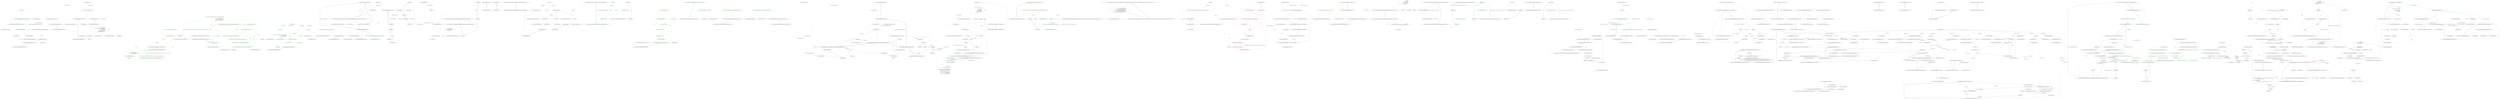 digraph  {
n17 [label="Nancy.AppDomainModuleLocator", span=""];
n0 [cluster="Nancy.AppDomainModuleLocator.AppDomainModuleLocator(Nancy.IModuleActivator)", label="Entry Nancy.AppDomainModuleLocator.AppDomainModuleLocator(Nancy.IModuleActivator)", span="16-16"];
n1 [cluster="Nancy.AppDomainModuleLocator.AppDomainModuleLocator(Nancy.IModuleActivator)", color=red, community=0, label="2: this.activator = activator", span="18-18"];
n2 [cluster="Nancy.AppDomainModuleLocator.AppDomainModuleLocator(Nancy.IModuleActivator)", label="Exit Nancy.AppDomainModuleLocator.AppDomainModuleLocator(Nancy.IModuleActivator)", span="16-16"];
n3 [cluster="Nancy.AppDomainModuleLocator.GetModules()", label="Entry Nancy.AppDomainModuleLocator.GetModules()", span="21-21"];
n4 [cluster="Nancy.AppDomainModuleLocator.GetModules()", color=red, community=0, label="1: return modules ?? (modules = LocateModulesInAppDomain());", span="23-23"];
n5 [cluster="Nancy.AppDomainModuleLocator.GetModules()", label="Exit Nancy.AppDomainModuleLocator.GetModules()", span="21-21"];
n6 [cluster="Nancy.AppDomainModuleLocator.LocateModulesInAppDomain()", label="Entry Nancy.AppDomainModuleLocator.LocateModulesInAppDomain()", span="26-26"];
n7 [cluster="Nancy.AppDomainModuleLocator.LocateModulesInAppDomain()", color=red, community=0, label="1: var moduleType = typeof(NancyModule)", span="28-28"];
n8 [cluster="Nancy.AppDomainModuleLocator.LocateModulesInAppDomain()", color=red, community=2, label="2: var locatedModules =\r\n                from assembly in AppDomain.CurrentDomain.GetAssemblies()\r\n                from type in assembly.GetExportedTypes()\r\n                where !type.IsAbstract\r\n                where moduleType.IsAssignableFrom(type)\r\n                where activator.CanCreateInstance(type)\r\n                select activator.CreateInstance(type)", span="30-36"];
n9 [cluster="Nancy.AppDomainModuleLocator.LocateModulesInAppDomain()", color=red, community=0, label="0: return locatedModules.ToList();", span="38-38"];
n11 [cluster="System.AppDomain.GetAssemblies()", label="Entry System.AppDomain.GetAssemblies()", span="0-0"];
n12 [cluster="System.Reflection.Assembly.GetExportedTypes()", label="Entry System.Reflection.Assembly.GetExportedTypes()", span="0-0"];
n13 [cluster="Unk.IsAssignableFrom", label="Entry Unk.IsAssignableFrom", span=""];
n14 [cluster="Unk.CanCreateInstance", label="Entry Unk.CanCreateInstance", span=""];
n15 [cluster="Unk.CreateInstance", label="Entry Unk.CreateInstance", span=""];
n10 [cluster="Nancy.AppDomainModuleLocator.LocateModulesInAppDomain()", label="Exit Nancy.AppDomainModuleLocator.LocateModulesInAppDomain()", span="26-26"];
n16 [cluster="Unk.ToList", label="Entry Unk.ToList", span=""];
m0_0 [cluster="Nancy.DefaultModuleActivator.CreateInstance(System.Type)", file="DefaultModuleActivator.cs", label="Entry Nancy.DefaultModuleActivator.CreateInstance(System.Type)", span="11-11"];
m0_1 [cluster="Nancy.DefaultModuleActivator.CreateInstance(System.Type)", color=red, community=0, file="DefaultModuleActivator.cs", label="2: !CanCreateInstance(moduleType)", span="13-13"];
m0_2 [cluster="Nancy.DefaultModuleActivator.CreateInstance(System.Type)", file="DefaultModuleActivator.cs", label="throw new InvalidOperationException(string.Format(''Cannot create an instance of type {0} as it does not inherit from NancyModule or it does not have a public parameterless constructor.'', moduleType));", span="15-15"];
m0_3 [cluster="Nancy.Demo.Hosting.Aspnet.CustomErrorHandler.Handle(Nancy.HttpStatusCode, Nancy.NancyContext)", color=green, community=0, file="DefaultModuleActivator.cs", label="1: Entry Nancy.Demo.Hosting.Aspnet.CustomErrorHandler.Handle(Nancy.HttpStatusCode, Nancy.NancyContext)", span="21-21"];
m0_4 [cluster="Nancy.Demo.Hosting.Aspnet.CustomErrorHandler.Handle(Nancy.HttpStatusCode, Nancy.NancyContext)", color=red, community=0, file="DefaultModuleActivator.cs", label="2: context.Response = ''Response generated by a custom error handler''", span="23-23"];
m0_5 [cluster="Nancy.DefaultModuleActivator.CanCreateInstance(System.Type)", file="DefaultModuleActivator.cs", label="Entry Nancy.DefaultModuleActivator.CanCreateInstance(System.Type)", span="26-26"];
m0_7 [cluster="string.Format(string, object)", file="DefaultModuleActivator.cs", label="Entry string.Format(string, object)", span="0-0"];
m0_11 [cluster="System.Type.GetConstructor(System.Type[])", file="DefaultModuleActivator.cs", label="Entry System.Type.GetConstructor(System.Type[])", span="0-0"];
m0_8 [cluster="System.Activator.CreateInstance(System.Type)", file="DefaultModuleActivator.cs", label="Entry System.Activator.CreateInstance(System.Type)", span="0-0"];
m0_9 [cluster="Nancy.DefaultModuleActivator.CanCreateInstance(System.Type)", file="DefaultModuleActivator.cs", label="return moduleType.GetConstructor(Type.EmptyTypes) != null;", span="28-28"];
m0_10 [cluster="Nancy.DefaultModuleActivator.CanCreateInstance(System.Type)", file="DefaultModuleActivator.cs", label="Exit Nancy.DefaultModuleActivator.CanCreateInstance(System.Type)", span="26-26"];
m0_6 [cluster="System.InvalidOperationException.InvalidOperationException(string)", file="DefaultModuleActivator.cs", label="Entry System.InvalidOperationException.InvalidOperationException(string)", span="0-0"];
m0_12 [file="DefaultModuleActivator.cs", label="Nancy.DefaultModuleActivator", span=""];
m1_0 [cluster="Nancy.PipelineItem<TDelegate>.PipelineItem(string, TDelegate)", file="FakeRoute.cs", label="Entry Nancy.PipelineItem<TDelegate>.PipelineItem(string, TDelegate)", span="30-30"];
m1_1 [cluster="Nancy.PipelineItem<TDelegate>.PipelineItem(string, TDelegate)", file="FakeRoute.cs", label="this.Name = name", span="32-32"];
m1_2 [cluster="Nancy.PipelineItem<TDelegate>.PipelineItem(string, TDelegate)", file="FakeRoute.cs", label="this.Delegate = @delegate", span="33-33"];
m1_4 [cluster="lambda expression", color=green, community=0, file="FakeRoute.cs", label="2: new Response()", span="9-9"];
m1_5 [cluster="lambda expression", file="FakeRoute.cs", label="Exit lambda expression", span="9-9"];
m1_6 [cluster="Nancy.Response.Response()", file="FakeRoute.cs", label="Entry Nancy.Response.Response()", span="12-12"];
m1_7 [cluster="lambda expression", file="FakeRoute.cs", label="Entry lambda expression", span="11-14"];
m1_8 [cluster="lambda expression", file="FakeRoute.cs", label="this.ActionWasInvoked = true", span="12-12"];
m1_9 [cluster="lambda expression", file="FakeRoute.cs", label="return new Response();", span="13-13"];
m1_3 [cluster="lambda expression", file="FakeRoute.cs", label="Entry lambda expression", span="9-9"];
m1_10 [cluster="lambda expression", file="FakeRoute.cs", label="Nancy.PipelineItem<TDelegate>", span=""];
m1_11 [file="FakeRoute.cs", label="Nancy.Tests.Fakes.FakeRoute", span=""];
m2_8 [cluster="Nancy.Tests.Fakes.FakeRoute.FakeRoute()", file="FakeRouteResolver.cs", label="Entry Nancy.Tests.Fakes.FakeRoute.FakeRoute()", span="8-8"];
m2_0 [cluster="Nancy.Tests.Fakes.FakeRouteResolver.GetRoute(Nancy.IRequest, System.Collections.Generic.IEnumerable<Nancy.ModuleMeta>, Nancy.INancyApplication)", file="FakeRouteResolver.cs", label="Entry Nancy.Tests.Fakes.FakeRouteResolver.GetRoute(Nancy.IRequest, System.Collections.Generic.IEnumerable<Nancy.ModuleMeta>, Nancy.INancyApplication)", span="8-8"];
m2_1 [cluster="Nancy.Tests.Fakes.FakeRouteResolver.GetRoute(Nancy.IRequest, System.Collections.Generic.IEnumerable<Nancy.ModuleMeta>, Nancy.INancyApplication)", color=green, community=2, file="FakeRouteResolver.cs", label="2: var description = (from m in meta\r\n                               from d in m.RouteDescriptions\r\n                               where d.ModulePath + d.Path == request.Uri\r\n                               select d).First()", span="12-15"];
m2_2 [cluster="Nancy.Tests.Fakes.FakeRouteResolver.GetRoute(Nancy.IRequest, System.Collections.Generic.IEnumerable<Nancy.ModuleMeta>, Nancy.INancyApplication)", color=red, community=0, file="FakeRouteResolver.cs", label="0: this.ModulePath = description.ModulePath", span="17-17"];
m2_3 [cluster="Nancy.Tests.Fakes.FakeRouteResolver.GetRoute(Nancy.IRequest, System.Collections.Generic.IEnumerable<Nancy.ModuleMeta>, Nancy.INancyApplication)", color=green, community=0, file="FakeRouteResolver.cs", label="2: this.Path = description.Path", span="18-18"];
m2_4 [cluster="Nancy.Tests.Fakes.FakeRouteResolver.GetRoute(Nancy.IRequest, System.Collections.Generic.IEnumerable<Nancy.ModuleMeta>, Nancy.INancyApplication)", color=red, community=0, file="FakeRouteResolver.cs", label="0: return new FakeRoute();", span="20-20"];
m2_5 [cluster="Nancy.Tests.Fakes.FakeRouteResolver.GetRoute(Nancy.IRequest, System.Collections.Generic.IEnumerable<Nancy.ModuleMeta>, Nancy.INancyApplication)", file="FakeRouteResolver.cs", label="Exit Nancy.Tests.Fakes.FakeRouteResolver.GetRoute(Nancy.IRequest, System.Collections.Generic.IEnumerable<Nancy.ModuleMeta>, Nancy.INancyApplication)", span="8-8"];
m2_6 [cluster="Unk.First", file="FakeRouteResolver.cs", label="Entry Unk.First", span=""];
m2_7 [cluster="System.Collections.Generic.IEnumerable<TSource>.First<TSource>()", file="FakeRouteResolver.cs", label="Entry System.Collections.Generic.IEnumerable<TSource>.First<TSource>()", span="0-0"];
m2_9 [file="FakeRouteResolver.cs", label="Nancy.Tests.Fakes.FakeRouteResolver", span=""];
m3_0 [cluster="lambda expression", file="FakeViewEngineRegistry.cs", label="Entry lambda expression", span="19-19"];
m3_1 [cluster="lambda expression", color=green, community=0, file="FakeViewEngineRegistry.cs", label="0: Stream", span="19-19"];
m3_2 [cluster="lambda expression", file="FakeViewEngineRegistry.cs", label="Exit lambda expression", span="19-19"];
m5_0 [cluster="Nancy.INancyModuleLocator.GetModules()", file="INancyModuleLocator.cs", label="Entry Nancy.INancyModuleLocator.GetModules()", span="6-6"];
m5_1 [cluster="Nancy.INancyModuleLocator.GetModules()", file="INancyModuleLocator.cs", label="Exit Nancy.INancyModuleLocator.GetModules()", span="6-6"];
m6_0 [cluster="Nancy.Routing.IRoute.Invoke()", file="IRoute.cs", label="Entry Nancy.Routing.IRoute.Invoke()", span="12-12"];
m6_1 [cluster="Nancy.Routing.IRoute.Invoke()", file="IRoute.cs", label="Exit Nancy.Routing.IRoute.Invoke()", span="12-12"];
m7_0 [cluster="Nancy.Routing.IRouteResolver.GetRoute(Nancy.IRequest, System.Collections.Generic.IEnumerable<Nancy.Routing.RouteDescription>)", file="IRouteResolver.cs", label="Entry Nancy.Routing.IRouteResolver.GetRoute(Nancy.IRequest, System.Collections.Generic.IEnumerable<Nancy.Routing.RouteDescription>)", span="6-6"];
m7_1 [cluster="Nancy.Routing.IRouteResolver.GetRoute(Nancy.IRequest, System.Collections.Generic.IEnumerable<Nancy.Routing.RouteDescription>)", file="IRouteResolver.cs", label="Exit Nancy.Routing.IRouteResolver.GetRoute(Nancy.IRequest, System.Collections.Generic.IEnumerable<Nancy.Routing.RouteDescription>)", span="6-6"];
m9_5 [cluster="System.Collections.Generic.Dictionary<TKey, TValue>.Dictionary()", file="MainModule.cs", label="Entry System.Collections.Generic.Dictionary<TKey, TValue>.Dictionary()", span="0-0"];
m9_7 [cluster="Nancy.NancyContext.Dispose()", file="MainModule.cs", label="Entry Nancy.NancyContext.Dispose()", span="79-79"];
m9_8 [cluster="Nancy.NancyContext.Dispose()", file="MainModule.cs", label="this.Items.Values.OfType<IDisposable>()", span="81-81"];
m9_9 [cluster="Nancy.NancyContext.Dispose()", file="MainModule.cs", label="disposableItem.Dispose()", span="83-83"];
m9_10 [cluster="Nancy.NancyContext.Dispose()", file="MainModule.cs", label="this.Items.Clear()", span="86-86"];
m9_11 [cluster="Nancy.NancyContext.Dispose()", file="MainModule.cs", label="Exit Nancy.NancyContext.Dispose()", span="79-79"];
m9_6 [cluster="Nancy.Diagnostics.RequestTrace.RequestTrace()", file="MainModule.cs", label="Entry Nancy.Diagnostics.RequestTrace.RequestTrace()", span="27-27"];
m9_14 [cluster="System.Collections.Generic.ICollection<T>.Clear()", file="MainModule.cs", label="Entry System.Collections.Generic.ICollection<T>.Clear()", span="0-0"];
m9_0 [cluster="Nancy.NancyContext.NancyContext()", file="MainModule.cs", label="Entry Nancy.NancyContext.NancyContext()", span="17-17"];
m9_1 [cluster="Nancy.NancyContext.NancyContext()", file="MainModule.cs", label="this.Items = new Dictionary<string, object>()", span="19-19"];
m9_2 [cluster="Nancy.NancyContext.NancyContext()", file="MainModule.cs", label="this.Trace = new RequestTrace()", span="20-20"];
m9_3 [cluster="Nancy.NancyContext.NancyContext()", file="MainModule.cs", label="this.ControlPanelEnabled = true", span="23-23"];
m9_4 [cluster="Nancy.NancyContext.NancyContext()", file="MainModule.cs", label="Exit Nancy.NancyContext.NancyContext()", span="17-17"];
m9_13 [cluster="System.IDisposable.Dispose()", file="MainModule.cs", label="Entry System.IDisposable.Dispose()", span="0-0"];
m9_12 [cluster="System.Collections.IEnumerable.OfType<TResult>()", file="MainModule.cs", label="Entry System.Collections.IEnumerable.OfType<TResult>()", span="0-0"];
m9_15 [file="MainModule.cs", label="Nancy.NancyContext", span=""];
m10_0 [cluster="Nancy.ModuleMeta.ModuleMeta(System.Type, System.Collections.Generic.IEnumerable<Nancy.Routing.RouteDescription>)", file="ModuleMeta.cs", label="Entry Nancy.ModuleMeta.ModuleMeta(System.Type, System.Collections.Generic.IEnumerable<Nancy.Routing.RouteDescription>)", span="11-11"];
m10_1 [cluster="Nancy.ModuleMeta.ModuleMeta(System.Type, System.Collections.Generic.IEnumerable<Nancy.Routing.RouteDescription>)", color=green, community=0, file="ModuleMeta.cs", label="2: Type = type", span="13-13"];
m10_2 [cluster="Nancy.ModuleMeta.ModuleMeta(System.Type, System.Collections.Generic.IEnumerable<Nancy.Routing.RouteDescription>)", color=green, community=0, file="ModuleMeta.cs", label="2: RouteDescriptions = routeDescriptions", span="14-14"];
m10_3 [cluster="Nancy.ModuleMeta.ModuleMeta(System.Type, System.Collections.Generic.IEnumerable<Nancy.Routing.RouteDescription>)", file="ModuleMeta.cs", label="Exit Nancy.ModuleMeta.ModuleMeta(System.Type, System.Collections.Generic.IEnumerable<Nancy.Routing.RouteDescription>)", span="11-11"];
m10_4 [file="ModuleMeta.cs", label="Nancy.ModuleMeta", span=""];
m11_53 [cluster="System.Collections.Generic.Dictionary<TKey, TValue>.Add(TKey, TValue)", file="NancyApplication.cs", label="Entry System.Collections.Generic.Dictionary<TKey, TValue>.Add(TKey, TValue)", span="0-0"];
m11_2 [cluster="Nancy.NancyApplication.NancyApplication(Nancy.IModuleActivator)", file="NancyApplication.cs", label="Entry Nancy.NancyApplication.NancyApplication(Nancy.IModuleActivator)", span="17-17"];
m11_3 [cluster="Nancy.NancyApplication.NancyApplication(Nancy.IModuleActivator)", color=green, community=0, file="NancyApplication.cs", label="2: this.activator = activator", span="19-19"];
m11_4 [cluster="Nancy.NancyApplication.NancyApplication(Nancy.IModuleActivator)", color=green, community=2, file="NancyApplication.cs", label="0: var types = (from assembly in AppDomain.CurrentDomain.GetAssemblies()\r\n                             from type in assembly.GetTypes()\r\n                             where !type.IsAbstract\r\n                             select type).ToList()", span="20-23"];
m11_5 [cluster="Nancy.NancyApplication.NancyApplication(Nancy.IModuleActivator)", color=green, community=0, file="NancyApplication.cs", label="2: this.templateProcessors = LoadTemplates(types)", span="25-25"];
m11_6 [cluster="Nancy.NancyApplication.NancyApplication(Nancy.IModuleActivator)", color=green, community=0, file="NancyApplication.cs", label="0: this.modules = LoadModules(types)", span="26-26"];
m11_7 [cluster="Nancy.NancyApplication.NancyApplication(Nancy.IModuleActivator)", file="NancyApplication.cs", label="Exit Nancy.NancyApplication.NancyApplication(Nancy.IModuleActivator)", span="17-17"];
m11_51 [cluster="System.Type.IsAssignableFrom(System.Type)", file="NancyApplication.cs", label="Entry System.Type.IsAssignableFrom(System.Type)", span="0-0"];
m11_41 [cluster="Nancy.NancyModule.GetRouteDescription(string)", file="NancyApplication.cs", label="Entry Nancy.NancyModule.GetRouteDescription(string)", span="8-8"];
m11_11 [cluster="Unk.LoadTemplates", file="NancyApplication.cs", label="Entry Unk.LoadTemplates", span=""];
m11_36 [cluster="System.Collections.Generic.Dictionary<TKey, TValue>.Dictionary(System.Collections.Generic.IEqualityComparer<TKey>)", file="NancyApplication.cs", label="Entry System.Collections.Generic.Dictionary<TKey, TValue>.Dictionary(System.Collections.Generic.IEqualityComparer<TKey>)", span="0-0"];
m11_43 [cluster="Nancy.NancyApplication.LoadTemplates(System.Collections.Generic.IEnumerable<System.Type>)", file="NancyApplication.cs", label="Entry Nancy.NancyApplication.LoadTemplates(System.Collections.Generic.IEnumerable<System.Type>)", span="75-75"];
m11_44 [cluster="Nancy.NancyApplication.LoadTemplates(System.Collections.Generic.IEnumerable<System.Type>)", color=green, community=0, file="NancyApplication.cs", label="2: var registries = from type in types                             \r\n                             where typeof (IViewEngineRegistry).IsAssignableFrom(type)\r\n                             select type", span="77-79"];
m11_45 [cluster="Nancy.NancyApplication.LoadTemplates(System.Collections.Generic.IEnumerable<System.Type>)", color=green, community=0, file="NancyApplication.cs", label="1: var templates = new Dictionary<string, Func<string, object, Action<Stream>>>(registries.Count(), StringComparer.CurrentCultureIgnoreCase)", span="81-81"];
m11_46 [cluster="Nancy.NancyApplication.LoadTemplates(System.Collections.Generic.IEnumerable<System.Type>)", color=green, community=0, file="NancyApplication.cs", label="0: registries", span="82-82"];
m11_48 [cluster="Nancy.NancyApplication.LoadTemplates(System.Collections.Generic.IEnumerable<System.Type>)", color=green, community=0, file="NancyApplication.cs", label="2: templates.Add(registry.Extension, registry.Executor)", span="85-85"];
m11_49 [cluster="Nancy.NancyApplication.LoadTemplates(System.Collections.Generic.IEnumerable<System.Type>)", color=green, community=0, file="NancyApplication.cs", label="2: return templates;", span="87-87"];
m11_47 [cluster="Nancy.NancyApplication.LoadTemplates(System.Collections.Generic.IEnumerable<System.Type>)", color=green, community=0, file="NancyApplication.cs", label="1: var registry = (IViewEngineRegistry) System.Activator.CreateInstance(type)", span="84-84"];
m11_50 [cluster="Nancy.NancyApplication.LoadTemplates(System.Collections.Generic.IEnumerable<System.Type>)", file="NancyApplication.cs", label="Exit Nancy.NancyApplication.LoadTemplates(System.Collections.Generic.IEnumerable<System.Type>)", span="75-75"];
m11_24 [cluster="Nancy.NancyApplication.LoadModules(System.Collections.Generic.IEnumerable<System.Type>)", file="NancyApplication.cs", label="Entry Nancy.NancyApplication.LoadModules(System.Collections.Generic.IEnumerable<System.Type>)", span="50-50"];
m11_25 [cluster="Nancy.NancyApplication.LoadModules(System.Collections.Generic.IEnumerable<System.Type>)", color=green, community=0, file="NancyApplication.cs", label="0: var types = from type in allTypes                                                \r\n                        where activator.CanCreateInstance(type)\r\n                        select type", span="52-54"];
m11_26 [cluster="Nancy.NancyApplication.LoadModules(System.Collections.Generic.IEnumerable<System.Type>)", color=green, community=2, file="NancyApplication.cs", label="1: var metas = new Dictionary<string, IEnumerable<ModuleMeta>>(StringComparer.CurrentCultureIgnoreCase)\r\n                        {\r\n                            {''GET'', new List<ModuleMeta>(types.Count())},\r\n                            {''POST'', new List<ModuleMeta>(types.Count())},\r\n                            {''PUT'', new List<ModuleMeta>(types.Count())},\r\n                            {''DELETE'', new List<ModuleMeta>(types.Count())},\r\n                        }", span="56-62"];
m11_27 [cluster="Nancy.NancyApplication.LoadModules(System.Collections.Generic.IEnumerable<System.Type>)", color=green, community=0, file="NancyApplication.cs", label="0: types", span="63-63"];
m11_29 [cluster="Nancy.NancyApplication.LoadModules(System.Collections.Generic.IEnumerable<System.Type>)", color=green, community=0, file="NancyApplication.cs", label="2: ((List<ModuleMeta>)metas[''GET'']).Add(new ModuleMeta(type, module.GetRouteDescription(''GET'')))", span="66-66"];
m11_30 [cluster="Nancy.NancyApplication.LoadModules(System.Collections.Generic.IEnumerable<System.Type>)", color=green, community=0, file="NancyApplication.cs", label="1: ((List<ModuleMeta>)metas[''POST'']).Add(new ModuleMeta(type, module.GetRouteDescription(''POST'')))", span="67-67"];
m11_31 [cluster="Nancy.NancyApplication.LoadModules(System.Collections.Generic.IEnumerable<System.Type>)", color=green, community=0, file="NancyApplication.cs", label="0: ((List<ModuleMeta>)metas[''PUT'']).Add(new ModuleMeta(type, module.GetRouteDescription(''PUT'')))", span="68-68"];
m11_32 [cluster="Nancy.NancyApplication.LoadModules(System.Collections.Generic.IEnumerable<System.Type>)", color=green, community=0, file="NancyApplication.cs", label="1: ((List<ModuleMeta>)metas[''DELETE'']).Add(new ModuleMeta(type, module.GetRouteDescription(''DELETE'')))", span="69-69"];
m11_33 [cluster="Nancy.NancyApplication.LoadModules(System.Collections.Generic.IEnumerable<System.Type>)", color=green, community=0, file="NancyApplication.cs", label="2: return metas;", span="72-72"];
m11_28 [cluster="Nancy.NancyApplication.LoadModules(System.Collections.Generic.IEnumerable<System.Type>)", color=green, community=0, file="NancyApplication.cs", label="2: var module = (NancyModule)Activator.CreateInstance(type)", span="65-65"];
m11_34 [cluster="Nancy.NancyApplication.LoadModules(System.Collections.Generic.IEnumerable<System.Type>)", file="NancyApplication.cs", label="Exit Nancy.NancyApplication.LoadModules(System.Collections.Generic.IEnumerable<System.Type>)", span="50-50"];
m11_35 [cluster="Nancy.IModuleActivator.CanCreateInstance(System.Type)", file="NancyApplication.cs", label="Entry Nancy.IModuleActivator.CanCreateInstance(System.Type)", span="21-21"];
m11_21 [cluster="Nancy.NancyApplication.GetModules()", file="NancyApplication.cs", label="Entry Nancy.NancyApplication.GetModules()", span="44-44"];
m11_22 [cluster="Nancy.NancyApplication.GetModules()", color=green, community=0, file="NancyApplication.cs", label="0: return this.modules;", span="46-46"];
m11_23 [cluster="Nancy.NancyApplication.GetModules()", file="NancyApplication.cs", label="Exit Nancy.NancyApplication.GetModules()", span="44-44"];
m11_38 [cluster="Unk.Count", file="NancyApplication.cs", label="Entry Unk.Count", span=""];
m11_16 [cluster="System.Collections.Generic.IDictionary<TKey, TValue>.ContainsKey(TKey)", file="NancyApplication.cs", label="Entry System.Collections.Generic.IDictionary<TKey, TValue>.ContainsKey(TKey)", span="0-0"];
m11_13 [cluster="Nancy.NancyApplication.GetTemplateProcessor(string)", file="NancyApplication.cs", label="Entry Nancy.NancyApplication.GetTemplateProcessor(string)", span="29-29"];
m11_14 [cluster="Nancy.NancyApplication.GetTemplateProcessor(string)", color=green, community=0, file="NancyApplication.cs", label="0: return this.templateProcessors.ContainsKey(extension) ? this.templateProcessors[extension] : null;", span="31-31"];
m11_15 [cluster="Nancy.NancyApplication.GetTemplateProcessor(string)", file="NancyApplication.cs", label="Exit Nancy.NancyApplication.GetTemplateProcessor(string)", span="29-29"];
m11_17 [cluster="lambda expression", file="NancyApplication.cs", label="Entry lambda expression", span="36-36"];
m11_18 [cluster="lambda expression", color=green, community=0, file="NancyApplication.cs", label="1: StaticViewEngineExtension.Static(null, path)", span="36-36"];
m11_19 [cluster="lambda expression", file="NancyApplication.cs", label="Exit lambda expression", span="36-36"];
m11_8 [cluster="System.AppDomain.GetAssemblies()", file="NancyApplication.cs", label="Entry System.AppDomain.GetAssemblies()", span="0-0"];
m11_40 [cluster="ModuleMeta.cstr", file="NancyApplication.cs", label="Entry ModuleMeta.cstr", span=""];
m11_12 [cluster="Unk.LoadModules", file="NancyApplication.cs", label="Entry Unk.LoadModules", span=""];
m11_37 [cluster="System.Collections.Generic.List<T>.List(int)", file="NancyApplication.cs", label="Entry System.Collections.Generic.List<T>.List(int)", span="0-0"];
m11_42 [cluster="System.Collections.Generic.List<T>.Add(T)", file="NancyApplication.cs", label="Entry System.Collections.Generic.List<T>.Add(T)", span="0-0"];
m11_10 [cluster="Unk.ToList", file="NancyApplication.cs", label="Entry Unk.ToList", span=""];
m11_52 [cluster="System.Collections.Generic.Dictionary<TKey, TValue>.Dictionary(int, System.Collections.Generic.IEqualityComparer<TKey>)", file="NancyApplication.cs", label="Entry System.Collections.Generic.Dictionary<TKey, TValue>.Dictionary(int, System.Collections.Generic.IEqualityComparer<TKey>)", span="0-0"];
m11_20 [cluster="Nancy.ViewEngines.StaticViewEngineExtension.Static(Nancy.IViewEngine, string)", file="NancyApplication.cs", label="Entry Nancy.ViewEngines.StaticViewEngineExtension.Static(Nancy.IViewEngine, string)", span="8-8"];
m11_9 [cluster="System.Reflection.Assembly.GetTypes()", file="NancyApplication.cs", label="Entry System.Reflection.Assembly.GetTypes()", span="0-0"];
m11_54 [file="NancyApplication.cs", label="Nancy.NancyApplication", span=""];
m12_0 [cluster="Nancy.Tests.Unit.Hosting.NancyApplicationFixture.Should_return_null_for_an_unknown_view_extension()", file="NancyApplicationFixture.cs", label="Entry Nancy.Tests.Unit.Hosting.NancyApplicationFixture.Should_return_null_for_an_unknown_view_extension()", span="9-9"];
m12_1 [cluster="Nancy.Tests.Unit.Hosting.NancyApplicationFixture.Should_return_null_for_an_unknown_view_extension()", color=green, community=0, file="NancyApplicationFixture.cs", label="1: new NancyApplication().GetTemplateProcessor(''.unknown'').ShouldBeNull()", span="11-11"];
m12_2 [cluster="Nancy.Tests.Unit.Hosting.NancyApplicationFixture.Should_return_null_for_an_unknown_view_extension()", file="NancyApplicationFixture.cs", label="Exit Nancy.Tests.Unit.Hosting.NancyApplicationFixture.Should_return_null_for_an_unknown_view_extension()", span="9-9"];
m12_21 [cluster="Nancy.NancyApplication.GetModules()", file="NancyApplicationFixture.cs", label="Entry Nancy.NancyApplication.GetModules()", span="44-44"];
m12_22 [cluster="object.ShouldEqual(object)", file="NancyApplicationFixture.cs", label="Entry object.ShouldEqual(object)", span="55-55"];
m12_5 [cluster="object.ShouldBeNull()", file="NancyApplicationFixture.cs", label="Entry object.ShouldBeNull()", span="80-80"];
m12_13 [cluster="Nancy.Tests.Unit.Hosting.NancyApplicationFixture.Should_Return_All_Modules()", file="NancyApplicationFixture.cs", label="Entry Nancy.Tests.Unit.Hosting.NancyApplicationFixture.Should_Return_All_Modules()", span="28-28"];
m12_14 [cluster="Nancy.Tests.Unit.Hosting.NancyApplicationFixture.Should_Return_All_Modules()", color=green, community=0, file="NancyApplicationFixture.cs", label="1: var modules = new NancyApplication().GetModules()", span="30-30"];
m12_15 [cluster="Nancy.Tests.Unit.Hosting.NancyApplicationFixture.Should_Return_All_Modules()", color=green, community=0, file="NancyApplicationFixture.cs", label="2: modules.Count.ShouldEqual(4)", span="31-31"];
m12_16 [cluster="Nancy.Tests.Unit.Hosting.NancyApplicationFixture.Should_Return_All_Modules()", color=green, community=0, file="NancyApplicationFixture.cs", label="0: modules[''GET''].Count().ShouldEqual(3)", span="32-32"];
m12_17 [cluster="Nancy.Tests.Unit.Hosting.NancyApplicationFixture.Should_Return_All_Modules()", color=green, community=0, file="NancyApplicationFixture.cs", label="0: modules[''POST''].Count().ShouldEqual(3)", span="33-33"];
m12_18 [cluster="Nancy.Tests.Unit.Hosting.NancyApplicationFixture.Should_Return_All_Modules()", color=green, community=0, file="NancyApplicationFixture.cs", label="2: modules[''PUT''].Count().ShouldEqual(3)", span="34-34"];
m12_19 [cluster="Nancy.Tests.Unit.Hosting.NancyApplicationFixture.Should_Return_All_Modules()", color=green, community=0, file="NancyApplicationFixture.cs", label="0: modules[''DELETE''].Count().ShouldEqual(3)", span="35-35"];
m12_20 [cluster="Nancy.Tests.Unit.Hosting.NancyApplicationFixture.Should_Return_All_Modules()", file="NancyApplicationFixture.cs", label="Exit Nancy.Tests.Unit.Hosting.NancyApplicationFixture.Should_Return_All_Modules()", span="28-28"];
m12_3 [cluster="Nancy.NancyApplication.NancyApplication()", file="NancyApplicationFixture.cs", label="Entry Nancy.NancyApplication.NancyApplication()", span="16-16"];
m12_10 [cluster="Nancy.Tests.Unit.Hosting.NancyApplicationFixture.Should_be_case_intensitive_about_view_extensions()", file="NancyApplicationFixture.cs", label="Entry Nancy.Tests.Unit.Hosting.NancyApplicationFixture.Should_be_case_intensitive_about_view_extensions()", span="22-22"];
m12_11 [cluster="Nancy.Tests.Unit.Hosting.NancyApplicationFixture.Should_be_case_intensitive_about_view_extensions()", color=green, community=0, file="NancyApplicationFixture.cs", label="1: new NancyApplication().GetTemplateProcessor(''.LetO2'').ShouldBeSameAs(FakeViewEngineRegistry.Executor)", span="24-24"];
m12_12 [cluster="Nancy.Tests.Unit.Hosting.NancyApplicationFixture.Should_be_case_intensitive_about_view_extensions()", file="NancyApplicationFixture.cs", label="Exit Nancy.Tests.Unit.Hosting.NancyApplicationFixture.Should_be_case_intensitive_about_view_extensions()", span="22-22"];
m12_9 [cluster="object.ShouldBeSameAs(object)", file="NancyApplicationFixture.cs", label="Entry object.ShouldBeSameAs(object)", span="75-75"];
m12_4 [cluster="Nancy.NancyApplication.GetTemplateProcessor(string)", file="NancyApplicationFixture.cs", label="Entry Nancy.NancyApplication.GetTemplateProcessor(string)", span="29-29"];
m12_23 [cluster="System.Collections.Generic.IEnumerable<TSource>.Count<TSource>()", file="NancyApplicationFixture.cs", label="Entry System.Collections.Generic.IEnumerable<TSource>.Count<TSource>()", span="0-0"];
m12_6 [cluster="Nancy.Tests.Unit.Hosting.NancyApplicationFixture.Should_return_the_processor_for_a_given_extension()", file="NancyApplicationFixture.cs", label="Entry Nancy.Tests.Unit.Hosting.NancyApplicationFixture.Should_return_the_processor_for_a_given_extension()", span="16-16"];
m12_7 [cluster="Nancy.Tests.Unit.Hosting.NancyApplicationFixture.Should_return_the_processor_for_a_given_extension()", color=green, community=0, file="NancyApplicationFixture.cs", label="1: new NancyApplication().GetTemplateProcessor(''.leto2'').ShouldBeSameAs(FakeViewEngineRegistry.Executor)", span="18-18"];
m12_8 [cluster="Nancy.Tests.Unit.Hosting.NancyApplicationFixture.Should_return_the_processor_for_a_given_extension()", file="NancyApplicationFixture.cs", label="Exit Nancy.Tests.Unit.Hosting.NancyApplicationFixture.Should_return_the_processor_for_a_given_extension()", span="16-16"];
m13_5 [cluster="Nancy.Routing.DefaultRouteCacheProvider.GetCache()", file="NancyEngine.cs", label="Entry Nancy.Routing.DefaultRouteCacheProvider.GetCache()", span="59-59"];
m13_22 [cluster="System.Collections.Generic.List<T>.List()", file="NancyEngine.cs", label="Entry System.Collections.Generic.List<T>.List()", span="0-0"];
m13_27 [cluster="Unk.Select", file="NancyEngine.cs", label="Entry Unk.Select", span=""];
m13_7 [cluster="Nancy.Routing.DefaultRouteCacheProvider.GetCache()", file="NancyEngine.cs", label="Exit Nancy.Routing.DefaultRouteCacheProvider.GetCache()", span="59-59"];
m13_8 [cluster="System.Func<TResult>.Invoke()", color=red, community=0, file="NancyEngine.cs", label="2: Entry System.Func<TResult>.Invoke()", span="0-0"];
m13_9 [cluster="Nancy.Routing.DefaultRouteCacheProvider.RouteCacheDiagnostics.RouteCacheDiagnostics(Nancy.Routing.DefaultRouteCacheProvider)", color=red, community=0, file="NancyEngine.cs", label="1: this.cacheProvider = cacheProvider", span="70-70"];
m13_10 [cluster="Nancy.Routing.DefaultRouteCacheProvider.RouteCacheDiagnostics.RouteCacheDiagnostics(Nancy.Routing.DefaultRouteCacheProvider)", file="NancyEngine.cs", label="Exit Nancy.Routing.DefaultRouteCacheProvider.RouteCacheDiagnostics.RouteCacheDiagnostics(Nancy.Routing.DefaultRouteCacheProvider)", span="68-68"];
m13_11 [cluster="Nancy.Routing.DefaultRouteCacheProvider.RouteCacheDiagnostics.GetAllRoutes()", file="NancyEngine.cs", label="Entry Nancy.Routing.DefaultRouteCacheProvider.RouteCacheDiagnostics.GetAllRoutes()", span="73-73"];
m13_6 [cluster="Nancy.Routing.DefaultRouteCacheProvider.GetCache()", color=green, community=0, file="NancyEngine.cs", label="2: return this.RouteCacheFactory();", span="61-61"];
m13_20 [cluster="Unk.SelectMany", file="NancyEngine.cs", label="Entry Unk.SelectMany", span=""];
m13_14 [cluster="Nancy.Routing.DefaultRouteCacheProvider.RouteCacheDiagnostics.GetAllRoutes()", file="NancyEngine.cs", label="!result.ContainsKey(entry.Method)", span="79-79"];
m13_0 [cluster="Nancy.NancyContext.NancyContext()", file="NancyEngine.cs", label="Entry Nancy.NancyContext.NancyContext()", span="17-17"];
m13_1 [cluster="Nancy.NancyContext.NancyContext()", color=red, community=0, file="NancyEngine.cs", label="0: this.Items = new Dictionary<string, object>()", span="19-19"];
m13_2 [cluster="Nancy.NancyContext.NancyContext()", file="NancyEngine.cs", label="this.Trace = new RequestTrace()", span="20-20"];
m13_3 [cluster="Nancy.NancyContext.NancyContext()", file="NancyEngine.cs", label="this.ControlPanelEnabled = true", span="23-23"];
m13_4 [cluster="Nancy.Routing.DefaultRouteCacheProvider.RouteCacheDiagnostics.RouteCacheDiagnostics(Nancy.Routing.DefaultRouteCacheProvider)", file="NancyEngine.cs", label="Entry Nancy.Routing.DefaultRouteCacheProvider.RouteCacheDiagnostics.RouteCacheDiagnostics(Nancy.Routing.DefaultRouteCacheProvider)", span="68-68"];
m13_13 [cluster="Nancy.Routing.DefaultRouteCacheProvider.RouteCacheDiagnostics.GetAllRoutes()", file="NancyEngine.cs", label="this.cacheProvider.GetCache().Values.SelectMany(t => t.Select(t1 => t1.Item2))", span="77-77"];
m13_12 [cluster="Nancy.Routing.DefaultRouteCacheProvider.RouteCacheDiagnostics.GetAllRoutes()", file="NancyEngine.cs", label="var result = new Dictionary<string, IList<string>>()", span="75-75"];
m13_28 [cluster="lambda expression", file="NancyEngine.cs", label="Entry lambda expression", span="77-77"];
m13_24 [cluster="lambda expression", file="NancyEngine.cs", label="Entry lambda expression", span="77-77"];
m13_26 [cluster="lambda expression", file="NancyEngine.cs", label="Exit lambda expression", span="77-77"];
m13_25 [cluster="lambda expression", file="NancyEngine.cs", label="t.Select(t1 => t1.Item2)", span="77-77"];
m13_29 [cluster="lambda expression", file="NancyEngine.cs", label="t1.Item2", span="77-77"];
m13_30 [cluster="lambda expression", file="NancyEngine.cs", label="Exit lambda expression", span="77-77"];
m13_16 [cluster="Nancy.Routing.DefaultRouteCacheProvider.RouteCacheDiagnostics.GetAllRoutes()", file="NancyEngine.cs", label="result[entry.Method].Add(entry.Path)", span="84-84"];
m13_17 [cluster="Nancy.Routing.DefaultRouteCacheProvider.RouteCacheDiagnostics.GetAllRoutes()", file="NancyEngine.cs", label="return result;", span="87-87"];
m13_15 [cluster="Nancy.Routing.DefaultRouteCacheProvider.RouteCacheDiagnostics.GetAllRoutes()", file="NancyEngine.cs", label="Nancy.NancyContext", span=""];
m13_18 [cluster="Nancy.Routing.DefaultRouteCacheProvider.RouteCacheDiagnostics.GetAllRoutes()", file="NancyEngine.cs", label="Exit Nancy.Routing.DefaultRouteCacheProvider.RouteCacheDiagnostics.GetAllRoutes()", span="73-73"];
m13_21 [cluster="Unk.ContainsKey", file="NancyEngine.cs", label="Entry Unk.ContainsKey", span=""];
m13_23 [cluster="Unk.Add", file="NancyEngine.cs", label="Entry Unk.Add", span=""];
m13_31 [file="NancyEngine.cs", label="Nancy.Routing.DefaultRouteCacheProvider", span=""];
m13_32 [file="NancyEngine.cs", label="Nancy.Routing.DefaultRouteCacheProvider.RouteCacheDiagnostics", span=""];
m14_10 [cluster="System.Collections.Generic.Dictionary<TKey, TValue>.Dictionary()", file="NancyEngineFixture.cs", label="Entry System.Collections.Generic.Dictionary<TKey, TValue>.Dictionary()", span="0-0"];
m14_4 [cluster="Nancy.Demo.DependencyModule.DependencyModule(Nancy.Demo.IApplicationDependency, Nancy.Demo.IRequestDependency)", file="NancyEngineFixture.cs", label="Exit Nancy.Demo.DependencyModule.DependencyModule(Nancy.Demo.IApplicationDependency, Nancy.Demo.IRequestDependency)", span="20-20"];
m14_11 [cluster="Unk.Spark", file="NancyEngineFixture.cs", label="Entry Unk.Spark", span=""];
m14_13 [cluster="Nancy.Json.Converters.TimeSpanConverter.GetValue(System.Collections.Generic.IDictionary<string, object>, string)", file="NancyEngineFixture.cs", label="!dictionary.TryGetValue(key, out value)", span="46-46"];
m14_12 [cluster="Nancy.Json.Converters.TimeSpanConverter.GetValue(System.Collections.Generic.IDictionary<string, object>, string)", color=red, community=0, file="NancyEngineFixture.cs", label="0: Nancy.Demo.DependencyModule", span=""];
m14_14 [cluster="Nancy.Json.Converters.TimeSpanConverter.GetValue(System.Collections.Generic.IDictionary<string, object>, string)", file="NancyEngineFixture.cs", label="return DefaultValue;", span="48-48"];
m14_19 [cluster="Nancy.Json.Converters.TimeSpanConverter.GetValue(System.Collections.Generic.IDictionary<string, object>, string)", file="NancyEngineFixture.cs", label="return DefaultValue;", span="59-59"];
m14_21 [cluster="Nancy.Json.Converters.TimeSpanConverter.GetValue(System.Collections.Generic.IDictionary<string, object>, string)", file="NancyEngineFixture.cs", label="return !int.TryParse(valueString, out returnValue) ? DefaultValue : returnValue;", span="63-63"];
m14_15 [cluster="Nancy.Json.Converters.TimeSpanConverter.GetValue(System.Collections.Generic.IDictionary<string, object>, string)", file="NancyEngineFixture.cs", label="value is int", span="51-51"];
m14_16 [cluster="Nancy.Json.Converters.TimeSpanConverter.GetValue(System.Collections.Generic.IDictionary<string, object>, string)", file="NancyEngineFixture.cs", label="return (int)value;", span="53-53"];
m14_17 [cluster="Nancy.Json.Converters.TimeSpanConverter.GetValue(System.Collections.Generic.IDictionary<string, object>, string)", file="NancyEngineFixture.cs", label="var valueString = value as string", span="56-56"];
m14_18 [cluster="Nancy.Json.Converters.TimeSpanConverter.GetValue(System.Collections.Generic.IDictionary<string, object>, string)", file="NancyEngineFixture.cs", label="valueString == null", span="57-57"];
m14_20 [cluster="Nancy.Json.Converters.TimeSpanConverter.GetValue(System.Collections.Generic.IDictionary<string, object>, string)", file="NancyEngineFixture.cs", label="int returnValue", span="62-62"];
m14_22 [cluster="Nancy.Json.Converters.TimeSpanConverter.GetValue(System.Collections.Generic.IDictionary<string, object>, string)", file="NancyEngineFixture.cs", label="Exit Nancy.Json.Converters.TimeSpanConverter.GetValue(System.Collections.Generic.IDictionary<string, object>, string)", span="41-41"];
m14_24 [cluster="int.TryParse(string, out int)", file="NancyEngineFixture.cs", label="Entry int.TryParse(string, out int)", span="0-0"];
m14_23 [cluster="System.Collections.Generic.IDictionary<TKey, TValue>.TryGetValue(TKey, out TValue)", file="NancyEngineFixture.cs", label="Entry System.Collections.Generic.IDictionary<TKey, TValue>.TryGetValue(TKey, out TValue)", span="0-0"];
m14_9 [cluster="Nancy.Json.Converters.TimeSpanConverter.Serialize(object, Nancy.Json.JavaScriptSerializer)", file="NancyEngineFixture.cs", label="Exit Nancy.Json.Converters.TimeSpanConverter.Serialize(object, Nancy.Json.JavaScriptSerializer)", span="25-25"];
m14_0 [cluster="Nancy.Demo.DependencyModule.DependencyModule(Nancy.Demo.IApplicationDependency, Nancy.Demo.IRequestDependency)", file="NancyEngineFixture.cs", label="Entry Nancy.Demo.DependencyModule.DependencyModule(Nancy.Demo.IApplicationDependency, Nancy.Demo.IRequestDependency)", span="20-20"];
m14_1 [cluster="Nancy.Demo.DependencyModule.DependencyModule(Nancy.Demo.IApplicationDependency, Nancy.Demo.IRequestDependency)", color=green, community=0, file="NancyEngineFixture.cs", label="0: _ApplicationDependency = applicationDependency", span="22-22"];
m14_2 [cluster="Nancy.Demo.DependencyModule.DependencyModule(Nancy.Demo.IApplicationDependency, Nancy.Demo.IRequestDependency)", file="NancyEngineFixture.cs", label="_RequestDependency = requestDependency", span="23-23"];
m14_3 [cluster="Nancy.Demo.DependencyModule.DependencyModule(Nancy.Demo.IApplicationDependency, Nancy.Demo.IRequestDependency)", color=green, community=0, file="NancyEngineFixture.cs", label="0: Get[''/dependency''] = x =>\r\n            {\r\n                var model = new RatPackWithDependencyText() \r\n                    { \r\n                        FirstName = ''Bob'', \r\n                        ApplicationDependencyText = _ApplicationDependency.GetContent(),\r\n                        RequestDependencyText = _RequestDependency.GetContent()\r\n                    };\r\n				//Compiles but does not execute as expected under Mono 2.8\r\n//                return View.Razor(''~/views/razor-dependency.cshtml'', model);\r\n				//Switching to Spark for demo\r\n				return View.Spark(''~/views/spark-dependency.spark'', model);\r\n            }", span="25-37"];
m14_5 [cluster="Nancy.Json.Converters.TimeSpanConverter.Serialize(object, Nancy.Json.JavaScriptSerializer)", file="NancyEngineFixture.cs", label="Entry Nancy.Json.Converters.TimeSpanConverter.Serialize(object, Nancy.Json.JavaScriptSerializer)", span="25-25"];
m14_6 [cluster="Nancy.Json.Converters.TimeSpanConverter.Serialize(object, Nancy.Json.JavaScriptSerializer)", file="NancyEngineFixture.cs", label="var timeSpan = (TimeSpan)obj", span="27-27"];
m14_7 [cluster="Nancy.Json.Converters.TimeSpanConverter.Serialize(object, Nancy.Json.JavaScriptSerializer)", color=red, community=0, file="NancyEngineFixture.cs", label="0: var result = new Dictionary<string, object>\r\n                             {\r\n                                 { ''Days'', timeSpan.Days },\r\n                                 { ''Hours'', timeSpan.Hours },\r\n                                 { ''Minutes'', timeSpan.Minutes },\r\n                                 { ''Seconds'', timeSpan.Seconds },\r\n                                 { ''Milliseconds'', timeSpan.Milliseconds }\r\n                             }", span="29-36"];
m14_8 [cluster="Nancy.Json.Converters.TimeSpanConverter.Serialize(object, Nancy.Json.JavaScriptSerializer)", file="NancyEngineFixture.cs", label="return result;", span="38-38"];
m14_25 [file="NancyEngineFixture.cs", label="Nancy.Json.Converters.TimeSpanConverter", span=""];
m15_0 [cluster="Nancy.Extensions.NancyExtensions.GetRouteDescription(Nancy.NancyModule, string)", file="NancyExtensions.cs", label="Entry Nancy.Extensions.NancyExtensions.GetRouteDescription(Nancy.NancyModule, string)", span="8-8"];
m15_1 [cluster="Nancy.Extensions.NancyExtensions.GetRouteDescription(Nancy.NancyModule, string)", color=green, community=0, file="NancyExtensions.cs", label="1: return source.GetRoutes(method).Select(route => new RouteDescription { ModulePath = source.ModulePath, Path = route.Key, Method = method });", span="10-10"];
m15_2 [cluster="Nancy.Extensions.NancyExtensions.GetRouteDescription(Nancy.NancyModule, string)", file="NancyExtensions.cs", label="Exit Nancy.Extensions.NancyExtensions.GetRouteDescription(Nancy.NancyModule, string)", span="8-8"];
m15_3 [cluster="Nancy.NancyModule.GetRoutes(string)", file="NancyExtensions.cs", label="Entry Nancy.NancyModule.GetRoutes(string)", span="79-79"];
m15_5 [cluster="lambda expression", file="NancyExtensions.cs", label="Entry lambda expression", span="10-10"];
m15_6 [cluster="lambda expression", color=green, community=0, file="NancyExtensions.cs", label="0: new RouteDescription { ModulePath = source.ModulePath, Path = route.Key, Method = method }", span="10-10"];
m15_7 [cluster="lambda expression", file="NancyExtensions.cs", label="Exit lambda expression", span="10-10"];
m15_8 [cluster="Nancy.Routing.RouteDescription.RouteDescription()", file="NancyExtensions.cs", label="Entry Nancy.Routing.RouteDescription.RouteDescription()", span="4-4"];
m15_4 [cluster="Unk.Select", file="NancyExtensions.cs", label="Entry Unk.Select", span=""];
m15_9 [file="NancyExtensions.cs", label="Nancy.NancyModule", span=""];
m15_10 [file="NancyExtensions.cs", label=string, span=""];
m16_0 [cluster="Nancy.Json.JsonConfigurationExtensions.Json(Nancy.Configuration.INancyEnvironment, int?, System.Text.Encoding, System.Collections.Generic.IList<Nancy.Json.JavaScriptConverter>, System.Collections.Generic.IList<Nancy.Json.JavaScriptPrimitiveConverter>, bool?, bool?)", file="NancyHandler.cs", label="Entry Nancy.Json.JsonConfigurationExtensions.Json(Nancy.Configuration.INancyEnvironment, int?, System.Text.Encoding, System.Collections.Generic.IList<Nancy.Json.JavaScriptConverter>, System.Collections.Generic.IList<Nancy.Json.JavaScriptPrimitiveConverter>, bool?, bool?)", span="23-23"];
m16_1 [cluster="Nancy.Json.JsonConfigurationExtensions.Json(Nancy.Configuration.INancyEnvironment, int?, System.Text.Encoding, System.Collections.Generic.IList<Nancy.Json.JavaScriptConverter>, System.Collections.Generic.IList<Nancy.Json.JavaScriptPrimitiveConverter>, bool?, bool?)", file="NancyHandler.cs", label="environment.AddValue(new JsonConfiguration(\r\n                defaultEncoding ?? JsonConfiguration.Default.DefaultEncoding,\r\n                converters ?? JsonConfiguration.Default.Converters,\r\n                primitiveConverters ?? JsonConfiguration.Default.PrimitiveConverters,\r\n                retainCasing ?? JsonConfiguration.Default.RetainCasing,\r\n                serializeEnumToString ?? JsonConfiguration.Default.SerializeEnumToString))", span="25-30"];
m16_2 [cluster="Nancy.Json.JsonConfigurationExtensions.Json(Nancy.Configuration.INancyEnvironment, int?, System.Text.Encoding, System.Collections.Generic.IList<Nancy.Json.JavaScriptConverter>, System.Collections.Generic.IList<Nancy.Json.JavaScriptPrimitiveConverter>, bool?, bool?)", file="NancyHandler.cs", label="Exit Nancy.Json.JsonConfigurationExtensions.Json(Nancy.Configuration.INancyEnvironment, int?, System.Text.Encoding, System.Collections.Generic.IList<Nancy.Json.JavaScriptConverter>, System.Collections.Generic.IList<Nancy.Json.JavaScriptPrimitiveConverter>, bool?, bool?)", span="23-23"];
m16_3 [cluster="Nancy.Json.JsonConfiguration.JsonConfiguration(System.Text.Encoding, System.Collections.Generic.IList<Nancy.Json.JavaScriptConverter>, System.Collections.Generic.IList<Nancy.Json.JavaScriptPrimitiveConverter>, bool?, bool?)", file="NancyHandler.cs", label="Entry Nancy.Json.JsonConfiguration.JsonConfiguration(System.Text.Encoding, System.Collections.Generic.IList<Nancy.Json.JavaScriptConverter>, System.Collections.Generic.IList<Nancy.Json.JavaScriptPrimitiveConverter>, bool?, bool?)", span="35-35"];
m16_4 [cluster="Nancy.Configuration.INancyEnvironment.AddValue<T>(T)", file="NancyHandler.cs", label="Entry Nancy.Configuration.INancyEnvironment.AddValue<T>(T)", span="15-15"];
m17_9 [cluster="HttpContextWrapper.cstr", file="NancyHttpRequestHandler.cs", label="Entry HttpContextWrapper.cstr", span=""];
m17_15 [cluster="Nancy.DefaultModuleActivator.DefaultModuleActivator()", file="NancyHttpRequestHandler.cs", label="Entry Nancy.DefaultModuleActivator.DefaultModuleActivator()", span="4-4"];
m17_10 [cluster="Nancy.Hosting.NancyHandler.NancyHandler(Nancy.INancyEngine)", file="NancyHttpRequestHandler.cs", label="Entry Nancy.Hosting.NancyHandler.NancyHandler(Nancy.INancyEngine)", span="9-9"];
m17_6 [cluster="Nancy.NancyEngine.NancyEngine(Nancy.INancyModuleLocator, Nancy.Routing.IRouteResolver)", file="NancyHttpRequestHandler.cs", label="Entry Nancy.NancyEngine.NancyEngine(Nancy.INancyModuleLocator, Nancy.Routing.IRouteResolver)", span="19-19"];
m17_0 [cluster="Nancy.Hosting.NancyHttpRequestHandler.ProcessRequest(HttpContext)", file="NancyHttpRequestHandler.cs", label="Entry Nancy.Hosting.NancyHttpRequestHandler.ProcessRequest(HttpContext)", span="12-12"];
m17_1 [cluster="Nancy.Hosting.NancyHttpRequestHandler.ProcessRequest(HttpContext)", color=green, community=0, file="NancyHttpRequestHandler.cs", label="1: var engine = new NancyEngine(application, new RouteResolver(), application)", span="16-16"];
m17_2 [cluster="Nancy.Hosting.NancyHttpRequestHandler.ProcessRequest(HttpContext)", file="NancyHttpRequestHandler.cs", label="var wrappedContext = new HttpContextWrapper(context)", span="18-18"];
m17_3 [cluster="Nancy.Hosting.NancyHttpRequestHandler.ProcessRequest(HttpContext)", file="NancyHttpRequestHandler.cs", label="var handler = new NancyHandler(engine)", span="19-19"];
m17_4 [cluster="Nancy.Hosting.NancyHttpRequestHandler.ProcessRequest(HttpContext)", file="NancyHttpRequestHandler.cs", label="handler.ProcessRequest(wrappedContext)", span="20-20"];
m17_5 [cluster="Nancy.Hosting.NancyHttpRequestHandler.ProcessRequest(HttpContext)", file="NancyHttpRequestHandler.cs", label="Exit Nancy.Hosting.NancyHttpRequestHandler.ProcessRequest(HttpContext)", span="12-12"];
m17_7 [cluster="Nancy.Hosting.NancyHttpRequestHandler.CreateModuleLocator()", file="NancyHttpRequestHandler.cs", label="Entry Nancy.Hosting.NancyHttpRequestHandler.CreateModuleLocator()", span="23-23"];
m17_12 [cluster="Nancy.Hosting.NancyHttpRequestHandler.CreateModuleLocator()", color=red, community=0, file="NancyHttpRequestHandler.cs", label="1: return new AppDomainModuleLocator(new DefaultModuleActivator());", span="25-25"];
m17_13 [cluster="Nancy.Hosting.NancyHttpRequestHandler.CreateModuleLocator()", file="NancyHttpRequestHandler.cs", label="Exit Nancy.Hosting.NancyHttpRequestHandler.CreateModuleLocator()", span="23-23"];
m17_8 [cluster="Nancy.Routing.RouteResolver.RouteResolver()", file="NancyHttpRequestHandler.cs", label="Entry Nancy.Routing.RouteResolver.RouteResolver()", span="10-10"];
m17_11 [cluster="Unk.ProcessRequest", file="NancyHttpRequestHandler.cs", label="Entry Unk.ProcessRequest", span=""];
m17_16 [file="NancyHttpRequestHandler.cs", label="Nancy.Hosting.NancyHttpRequestHandler", span=""];
m18_6 [cluster="System.Collections.Generic.Dictionary<TKey, TValue>.Dictionary(System.Collections.Generic.IEqualityComparer<TKey>)", file="NancyModule.cs", label="Entry System.Collections.Generic.Dictionary<TKey, TValue>.Dictionary(System.Collections.Generic.IEqualityComparer<TKey>)", span="0-0"];
m18_17 [cluster="System.Collections.Generic.IDictionary<TKey, TValue>.TryGetValue(TKey, out TValue)", file="NancyModule.cs", label="Entry System.Collections.Generic.IDictionary<TKey, TValue>.TryGetValue(TKey, out TValue)", span="0-0"];
m18_0 [cluster="Nancy.NancyModule.NancyModule()", file="NancyModule.cs", label="Entry Nancy.NancyModule.NancyModule()", span="12-12"];
m18_1 [cluster="Nancy.NancyModule.NancyModule()", file="NancyModule.cs", label="Exit Nancy.NancyModule.NancyModule()", span="12-12"];
m18_2 [cluster="Nancy.NancyModule.NancyModule(string)", file="NancyModule.cs", label="Entry Nancy.NancyModule.NancyModule(string)", span="20-20"];
m18_3 [cluster="Nancy.NancyModule.NancyModule(string)", color=red, community=0, file="NancyModule.cs", label="0: this.ModulePath = modulePath", span="22-22"];
m18_4 [cluster="Nancy.NancyModule.NancyModule(string)", color=red, community=0, file="NancyModule.cs", label="2: this.moduleRoutes = new Dictionary<string, IDictionary<string, Func<dynamic, Response>>>(StringComparer.OrdinalIgnoreCase)", span="23-23"];
m18_5 [cluster="Nancy.NancyModule.NancyModule(string)", file="NancyModule.cs", label="Exit Nancy.NancyModule.NancyModule(string)", span="20-20"];
m18_7 [cluster="Nancy.NancyModule.GetRoutes(string)", file="NancyModule.cs", label="Entry Nancy.NancyModule.GetRoutes(string)", span="32-32"];
m18_8 [cluster="Nancy.NancyModule.GetRoutes(string)", color=red, community=0, file="NancyModule.cs", label="2: method.Equals(''HEAD'', StringComparison.OrdinalIgnoreCase)", span="34-34"];
m18_11 [cluster="Nancy.NancyModule.GetRoutes(string)", color=red, community=0, file="NancyModule.cs", label="2: !this.moduleRoutes.TryGetValue(method, out routes)", span="41-41"];
m18_13 [cluster="Nancy.NancyModule.GetRoutes(string)", color=red, community=0, file="NancyModule.cs", label="2: this.moduleRoutes[method] = routes", span="44-44"];
m18_9 [cluster="Nancy.NancyModule.GetRoutes(string)", color=red, community=0, file="NancyModule.cs", label="0: method = ''GET''", span="36-36"];
m18_10 [cluster="Nancy.NancyModule.GetRoutes(string)", color=red, community=0, file="NancyModule.cs", label="0: IDictionary<string, Func<dynamic, Response>> routes", span="39-39"];
m18_12 [cluster="Nancy.NancyModule.GetRoutes(string)", color=red, community=0, file="NancyModule.cs", label="1: routes = new Dictionary<string, Func<dynamic, Response>>(StringComparer.OrdinalIgnoreCase)", span="43-43"];
m18_14 [cluster="Nancy.NancyModule.GetRoutes(string)", color=red, community=0, file="NancyModule.cs", label="0: return routes;", span="47-47"];
m18_15 [cluster="Nancy.NancyModule.GetRoutes(string)", file="NancyModule.cs", label="Exit Nancy.NancyModule.GetRoutes(string)", span="32-32"];
m18_16 [cluster="string.Equals(string, System.StringComparison)", file="NancyModule.cs", label="Entry string.Equals(string, System.StringComparison)", span="0-0"];
m18_18 [file="NancyModule.cs", label="Nancy.NancyModule", span=""];
m20_15 [cluster="Nancy.NancyEngine.HandleRequest(Nancy.IRequest)", file="NancyWcfGenericService.cs", label="Entry Nancy.NancyEngine.HandleRequest(Nancy.IRequest)", span="40-40"];
m20_0 [cluster="Nancy.Hosting.Wcf.NancyWcfGenericService.NancyWcfGenericService()", file="NancyWcfGenericService.cs", label="Entry Nancy.Hosting.Wcf.NancyWcfGenericService.NancyWcfGenericService()", span="18-18"];
m20_1 [cluster="Nancy.Hosting.Wcf.NancyWcfGenericService.NancyWcfGenericService()", file="NancyWcfGenericService.cs", label="Exit Nancy.Hosting.Wcf.NancyWcfGenericService.NancyWcfGenericService()", span="18-18"];
m20_24 [cluster="Unk.Concat", file="NancyWcfGenericService.cs", label="Entry Unk.Concat", span=""];
m20_5 [cluster="Nancy.NancyEngine.NancyEngine(Nancy.INancyModuleLocator, Nancy.Routing.IRouteResolver)", file="NancyWcfGenericService.cs", label="Entry Nancy.NancyEngine.NancyEngine(Nancy.INancyModuleLocator, Nancy.Routing.IRouteResolver)", span="19-19"];
m20_14 [cluster="Unk.CreateNancyRequestFromIncomingWebRequest", file="NancyWcfGenericService.cs", label="Entry Unk.CreateNancyRequestFromIncomingWebRequest", span=""];
m20_7 [cluster="Nancy.Hosting.Wcf.NancyWcfGenericService.HandleRequests(System.IO.Stream)", file="NancyWcfGenericService.cs", label="Entry Nancy.Hosting.Wcf.NancyWcfGenericService.HandleRequests(System.IO.Stream)", span="33-33"];
m20_8 [cluster="Nancy.Hosting.Wcf.NancyWcfGenericService.HandleRequests(System.IO.Stream)", file="NancyWcfGenericService.cs", label="var webContext = WebOperationContext.Current", span="35-35"];
m20_9 [cluster="Nancy.Hosting.Wcf.NancyWcfGenericService.HandleRequests(System.IO.Stream)", file="NancyWcfGenericService.cs", label="var nancyRequest = CreateNancyRequestFromIncomingWebRequest(webContext.IncomingRequest, requestBody)", span="37-37"];
m20_11 [cluster="Nancy.Hosting.Wcf.NancyWcfGenericService.HandleRequests(System.IO.Stream)", file="NancyWcfGenericService.cs", label="SetNancyResponseToOutgoingWebResponse(webContext.OutgoingResponse, nancyResponse)", span="40-40"];
m20_12 [cluster="Nancy.Hosting.Wcf.NancyWcfGenericService.HandleRequests(System.IO.Stream)", file="NancyWcfGenericService.cs", label="return webContext.CreateStreamResponse(nancyResponse.Contents, nancyResponse.ContentType);", span="42-42"];
m20_10 [cluster="Nancy.Hosting.Wcf.NancyWcfGenericService.HandleRequests(System.IO.Stream)", file="NancyWcfGenericService.cs", label="var nancyResponse = engine.HandleRequest(nancyRequest)", span="38-38"];
m20_13 [cluster="Nancy.Hosting.Wcf.NancyWcfGenericService.HandleRequests(System.IO.Stream)", file="NancyWcfGenericService.cs", label="Exit Nancy.Hosting.Wcf.NancyWcfGenericService.HandleRequests(System.IO.Stream)", span="33-33"];
m20_2 [cluster="Nancy.Hosting.Wcf.NancyWcfGenericService.NancyWcfGenericService(Nancy.INancyModuleLocator)", file="NancyWcfGenericService.cs", label="Entry Nancy.Hosting.Wcf.NancyWcfGenericService.NancyWcfGenericService(Nancy.INancyModuleLocator)", span="27-27"];
m20_3 [cluster="Nancy.Hosting.Wcf.NancyWcfGenericService.NancyWcfGenericService(Nancy.INancyModuleLocator)", color=green, community=0, file="NancyWcfGenericService.cs", label="1: engine = new NancyEngine(moduleLocator, new RouteResolver(), new NancyApplication())", span="28-28"];
m20_4 [cluster="Nancy.Hosting.Wcf.NancyWcfGenericService.NancyWcfGenericService(Nancy.INancyModuleLocator)", file="NancyWcfGenericService.cs", label="Exit Nancy.Hosting.Wcf.NancyWcfGenericService.NancyWcfGenericService(Nancy.INancyModuleLocator)", span="27-27"];
m20_18 [cluster="Nancy.Hosting.Wcf.NancyWcfGenericService.CreateNancyRequestFromIncomingWebRequest(IncomingWebRequestContext, System.IO.Stream)", file="NancyWcfGenericService.cs", label="Entry Nancy.Hosting.Wcf.NancyWcfGenericService.CreateNancyRequestFromIncomingWebRequest(IncomingWebRequestContext, System.IO.Stream)", span="45-45"];
m20_19 [cluster="Nancy.Hosting.Wcf.NancyWcfGenericService.CreateNancyRequestFromIncomingWebRequest(IncomingWebRequestContext, System.IO.Stream)", file="NancyWcfGenericService.cs", label="var relativeUri =\r\n                webRequest.UriTemplateMatch.BaseUri.MakeRelativeUri(webRequest.UriTemplateMatch.RequestUri)", span="47-48"];
m20_20 [cluster="Nancy.Hosting.Wcf.NancyWcfGenericService.CreateNancyRequestFromIncomingWebRequest(IncomingWebRequestContext, System.IO.Stream)", file="NancyWcfGenericService.cs", label="return new Request(\r\n                webRequest.Method,\r\n                string.Concat(''/'', relativeUri),\r\n                webRequest.Headers.ToDictionary(),\r\n                requestBody);", span="50-54"];
m20_21 [cluster="Nancy.Hosting.Wcf.NancyWcfGenericService.CreateNancyRequestFromIncomingWebRequest(IncomingWebRequestContext, System.IO.Stream)", file="NancyWcfGenericService.cs", label="Exit Nancy.Hosting.Wcf.NancyWcfGenericService.CreateNancyRequestFromIncomingWebRequest(IncomingWebRequestContext, System.IO.Stream)", span="45-45"];
m20_25 [cluster="Unk.ToDictionary", file="NancyWcfGenericService.cs", label="Entry Unk.ToDictionary", span=""];
m20_17 [cluster="Unk.CreateStreamResponse", file="NancyWcfGenericService.cs", label="Entry Unk.CreateStreamResponse", span=""];
m20_16 [cluster="Unk.SetNancyResponseToOutgoingWebResponse", file="NancyWcfGenericService.cs", label="Entry Unk.SetNancyResponseToOutgoingWebResponse", span=""];
m20_6 [cluster="Nancy.Routing.RouteResolver.RouteResolver()", file="NancyWcfGenericService.cs", label="Entry Nancy.Routing.RouteResolver.RouteResolver()", span="10-10"];
m20_26 [cluster="Nancy.Hosting.Wcf.NancyWcfGenericService.SetNancyResponseToOutgoingWebResponse(OutgoingWebResponseContext, Nancy.Response)", file="NancyWcfGenericService.cs", label="Entry Nancy.Hosting.Wcf.NancyWcfGenericService.SetNancyResponseToOutgoingWebResponse(OutgoingWebResponseContext, Nancy.Response)", span="57-57"];
m20_27 [cluster="Nancy.Hosting.Wcf.NancyWcfGenericService.SetNancyResponseToOutgoingWebResponse(OutgoingWebResponseContext, Nancy.Response)", file="NancyWcfGenericService.cs", label="webResponse.ContentType = nancyResponse.ContentType", span="59-59"];
m20_28 [cluster="Nancy.Hosting.Wcf.NancyWcfGenericService.SetNancyResponseToOutgoingWebResponse(OutgoingWebResponseContext, Nancy.Response)", file="NancyWcfGenericService.cs", label="webResponse.StatusCode = nancyResponse.StatusCode", span="60-60"];
m20_29 [cluster="Nancy.Hosting.Wcf.NancyWcfGenericService.SetNancyResponseToOutgoingWebResponse(OutgoingWebResponseContext, Nancy.Response)", file="NancyWcfGenericService.cs", label="Exit Nancy.Hosting.Wcf.NancyWcfGenericService.SetNancyResponseToOutgoingWebResponse(OutgoingWebResponseContext, Nancy.Response)", span="57-57"];
m20_23 [cluster="Request.cstr", file="NancyWcfGenericService.cs", label="Entry Request.cstr", span=""];
m20_22 [cluster="Unk.MakeRelativeUri", file="NancyWcfGenericService.cs", label="Entry Unk.MakeRelativeUri", span=""];
m20_30 [file="NancyWcfGenericService.cs", label="Nancy.Hosting.Wcf.NancyWcfGenericService", span=""];
m21_3 [cluster="Nancy.ViewEngines.NDjango.NDjangoViewEngineExtensions.Django<TModel>(Nancy.IViewEngine, string, TModel)", file="NDjangoViewRegistry.cs", label="Entry Nancy.ViewEngines.NDjango.NDjangoViewEngineExtensions.Django<TModel>(Nancy.IViewEngine, string, TModel)", span="12-12"];
m21_0 [cluster="lambda expression", file="NDjangoViewRegistry.cs", label="Entry lambda expression", span="14-14"];
m21_1 [cluster="lambda expression", color=green, community=0, file="NDjangoViewRegistry.cs", label="1: NDjangoViewEngineExtensions.Django(null, name, model)", span="14-14"];
m21_2 [cluster="lambda expression", file="NDjangoViewRegistry.cs", label="Exit lambda expression", span="14-14"];
m22_0 [cluster="lambda expression", file="NHamlViewRegistry.cs", label="Entry lambda expression", span="14-14"];
m22_1 [cluster="lambda expression", color=green, community=0, file="NHamlViewRegistry.cs", label="1: NHamlViewEngineExtensions.Haml(null, name, model)", span="14-14"];
m22_2 [cluster="lambda expression", file="NHamlViewRegistry.cs", label="Exit lambda expression", span="14-14"];
m22_3 [cluster="Nancy.ViewEngines.NHaml.NHamlViewEngineExtensions.Haml<TModel>(Nancy.IViewEngine, string, TModel)", file="NHamlViewRegistry.cs", label="Entry Nancy.ViewEngines.NHaml.NHamlViewEngineExtensions.Haml<TModel>(Nancy.IViewEngine, string, TModel)", span="12-12"];
m23_5 [cluster="Nancy.NotFoundResponse.NotFoundResponse()", file="NoMatchingRouteFoundRoute.cs", label="Entry Nancy.NotFoundResponse.NotFoundResponse()", span="6-6"];
m23_0 [cluster="Nancy.Routing.NoMatchingRouteFoundRoute.NoMatchingRouteFoundRoute(string)", file="NoMatchingRouteFoundRoute.cs", label="Entry Nancy.Routing.NoMatchingRouteFoundRoute.NoMatchingRouteFoundRoute(string)", span="4-4"];
m23_1 [cluster="Nancy.Routing.NoMatchingRouteFoundRoute.NoMatchingRouteFoundRoute(string)", file="NoMatchingRouteFoundRoute.cs", label="Exit Nancy.Routing.NoMatchingRouteFoundRoute.NoMatchingRouteFoundRoute(string)", span="4-4"];
m23_2 [cluster="lambda expression", file="NoMatchingRouteFoundRoute.cs", label="Entry lambda expression", span="5-5"];
m23_3 [cluster="lambda expression", color=green, community=0, file="NoMatchingRouteFoundRoute.cs", label="1: new NotFoundResponse()", span="5-5"];
m23_4 [cluster="lambda expression", file="NoMatchingRouteFoundRoute.cs", label="Exit lambda expression", span="5-5"];
m24_0 [cluster="lambda expression", file="RazorViewRegistry.cs", label="Entry lambda expression", span="14-14"];
m24_1 [cluster="lambda expression", color=green, community=0, file="RazorViewRegistry.cs", label="2: RazorViewEngineExtensions.Razor(null, name, model)", span="14-14"];
m24_2 [cluster="lambda expression", file="RazorViewRegistry.cs", label="Exit lambda expression", span="14-14"];
m24_3 [cluster="Nancy.ViewEngines.Razor.RazorViewEngineExtensions.Razor<TModel>(Nancy.IViewEngine, string, TModel)", file="RazorViewRegistry.cs", label="Entry Nancy.ViewEngines.Razor.RazorViewEngineExtensions.Razor<TModel>(Nancy.IViewEngine, string, TModel)", span="12-12"];
m25_32 [cluster="Nancy.ViewEngines.IRenderContext.GetCsrfToken()", file="RequestSpec.cs", label="Entry Nancy.ViewEngines.IRenderContext.GetCsrfToken()", span="44-44"];
m25_5 [cluster="Nancy.ViewEngines.Razor.HtmlHelpers<TModel>.Partial(string)", file="RequestSpec.cs", label="Entry Nancy.ViewEngines.Razor.HtmlHelpers<TModel>.Partial(string)", span="32-32"];
m25_22 [cluster="System.IO.StreamReader.StreamReader(System.IO.Stream)", file="RequestSpec.cs", label="Entry System.IO.StreamReader.StreamReader(System.IO.Stream)", span="0-0"];
m25_19 [cluster="Nancy.ViewEngines.Razor.RazorViewEngine.RenderView(Nancy.ViewEngines.ViewLocationResult, dynamic, Nancy.ViewEngines.IRenderContext)", file="RequestSpec.cs", label="Entry Nancy.ViewEngines.Razor.RazorViewEngine.RenderView(Nancy.ViewEngines.ViewLocationResult, dynamic, Nancy.ViewEngines.IRenderContext)", span="72-72"];
m25_3 [cluster="Nancy.ViewEngines.Razor.HtmlHelpers<TModel>.HtmlHelpers(Nancy.ViewEngines.Razor.RazorViewEngine, Nancy.ViewEngines.IRenderContext, TModel)", file="RequestSpec.cs", label="this.model = model", span="25-25"];
m25_33 [cluster="string.Format(string, object, object)", file="RequestSpec.cs", label="Entry string.Format(string, object, object)", span="0-0"];
m25_7 [cluster="Nancy.ViewEngines.Razor.HtmlHelpers<TModel>.Partial(string)", file="RequestSpec.cs", label="Exit Nancy.ViewEngines.Razor.HtmlHelpers<TModel>.Partial(string)", span="32-32"];
m25_0 [cluster="Nancy.Tests.Specifications.RequestSpec.RequestSpec()", file="RequestSpec.cs", label="Entry Nancy.Tests.Specifications.RequestSpec.RequestSpec()", span="12-12"];
m25_1 [cluster="Nancy.Tests.Specifications.RequestSpec.RequestSpec()", color=green, community=0, file="RequestSpec.cs", label="1: engine = new NancyEngine(new NancyApplication(new DefaultModuleActivator()), new RouteResolver(), new NancyApplication())", span="14-14"];
m25_2 [cluster="Nancy.Tests.Specifications.RequestSpec.RequestSpec()", file="RequestSpec.cs", label="Exit Nancy.Tests.Specifications.RequestSpec.RequestSpec()", span="12-12"];
m25_4 [cluster="Nancy.NancyApplication.NancyApplication(Nancy.IModuleActivator)", file="RequestSpec.cs", label="Entry Nancy.NancyApplication.NancyApplication(Nancy.IModuleActivator)", span="17-17"];
m25_28 [cluster="Nancy.ViewEngines.Razor.HtmlHelpers<TModel>.AntiForgeryToken()", file="RequestSpec.cs", label="Entry Nancy.ViewEngines.Razor.HtmlHelpers<TModel>.AntiForgeryToken()", span="72-72"];
m25_29 [cluster="Nancy.ViewEngines.Razor.HtmlHelpers<TModel>.AntiForgeryToken()", file="RequestSpec.cs", label="var tokenKeyValue = this.renderContext.GetCsrfToken()", span="74-74"];
m25_30 [cluster="Nancy.ViewEngines.Razor.HtmlHelpers<TModel>.AntiForgeryToken()", file="RequestSpec.cs", label="return new NonEncodedHtmlString(String.Format(''<input type=\''hidden\'' name=\''{0}\'' value=\''{1}\''/>'', tokenKeyValue.Key, tokenKeyValue.Value));", span="76-76"];
m25_31 [cluster="Nancy.ViewEngines.Razor.HtmlHelpers<TModel>.AntiForgeryToken()", file="RequestSpec.cs", label="Exit Nancy.ViewEngines.Razor.HtmlHelpers<TModel>.AntiForgeryToken()", span="72-72"];
m25_23 [cluster="Nancy.ViewEngines.Razor.NonEncodedHtmlString.NonEncodedHtmlString(string)", file="RequestSpec.cs", label="Entry Nancy.ViewEngines.Razor.NonEncodedHtmlString.NonEncodedHtmlString(string)", span="13-13"];
m25_24 [cluster="System.IO.StreamReader.ReadToEnd()", file="RequestSpec.cs", label="Entry System.IO.StreamReader.ReadToEnd()", span="0-0"];
m25_6 [cluster="Nancy.Routing.RouteResolver.RouteResolver()", file="RequestSpec.cs", label="Entry Nancy.Routing.RouteResolver.RouteResolver()", span="10-10"];
m25_8 [cluster="Nancy.ViewEngines.Razor.HtmlHelpers<TModel>.Partial(string, dynamic)", file="RequestSpec.cs", label="Entry Nancy.ViewEngines.Razor.HtmlHelpers<TModel>.Partial(string, dynamic)", span="42-42"];
m25_9 [cluster="Nancy.ViewEngines.Razor.HtmlHelpers<TModel>.Partial(string, dynamic)", file="RequestSpec.cs", label="var view = this.renderContext.LocateView(viewName, modelForPartial)", span="44-44"];
m25_10 [cluster="Nancy.ViewEngines.Razor.HtmlHelpers<TModel>.Partial(string, dynamic)", file="RequestSpec.cs", label="var response = this.engine.RenderView(view, modelForPartial, this.renderContext)", span="46-46"];
m25_11 [cluster="Nancy.ViewEngines.Razor.HtmlHelpers<TModel>.Partial(string, dynamic)", file="RequestSpec.cs", label="Action<Stream> action = response.Contents", span="47-47"];
m25_12 [cluster="Nancy.ViewEngines.Razor.HtmlHelpers<TModel>.Partial(string, dynamic)", file="RequestSpec.cs", label="var mem = new MemoryStream()", span="48-48"];
m25_13 [cluster="Nancy.ViewEngines.Razor.HtmlHelpers<TModel>.Partial(string, dynamic)", file="RequestSpec.cs", label="action.Invoke(mem)", span="50-50"];
m25_14 [cluster="Nancy.ViewEngines.Razor.HtmlHelpers<TModel>.Partial(string, dynamic)", file="RequestSpec.cs", label="mem.Position = 0", span="51-51"];
m25_15 [cluster="Nancy.ViewEngines.Razor.HtmlHelpers<TModel>.Partial(string, dynamic)", file="RequestSpec.cs", label="var reader = new StreamReader(mem)", span="53-53"];
m25_16 [cluster="Nancy.ViewEngines.Razor.HtmlHelpers<TModel>.Partial(string, dynamic)", file="RequestSpec.cs", label="return new NonEncodedHtmlString(reader.ReadToEnd());", span="55-55"];
m25_17 [cluster="Nancy.ViewEngines.Razor.HtmlHelpers<TModel>.Partial(string, dynamic)", file="RequestSpec.cs", label="Exit Nancy.ViewEngines.Razor.HtmlHelpers<TModel>.Partial(string, dynamic)", span="42-42"];
m25_21 [cluster="System.Action<T>.Invoke(T)", file="RequestSpec.cs", label="Entry System.Action<T>.Invoke(T)", span="0-0"];
m25_18 [cluster="Nancy.ViewEngines.IRenderContext.LocateView(string, dynamic)", file="RequestSpec.cs", label="Entry Nancy.ViewEngines.IRenderContext.LocateView(string, dynamic)", span="36-36"];
m25_25 [cluster="Nancy.ViewEngines.Razor.HtmlHelpers<TModel>.Raw(string)", file="RequestSpec.cs", label="Entry Nancy.ViewEngines.Razor.HtmlHelpers<TModel>.Raw(string)", span="63-63"];
m25_26 [cluster="Nancy.ViewEngines.Razor.HtmlHelpers<TModel>.Raw(string)", file="RequestSpec.cs", label="return new NonEncodedHtmlString(text);", span="65-65"];
m25_27 [cluster="Nancy.ViewEngines.Razor.HtmlHelpers<TModel>.Raw(string)", file="RequestSpec.cs", label="Exit Nancy.ViewEngines.Razor.HtmlHelpers<TModel>.Raw(string)", span="63-63"];
m25_20 [cluster="System.IO.MemoryStream.MemoryStream()", file="RequestSpec.cs", label="Entry System.IO.MemoryStream.MemoryStream()", span="0-0"];
m25_34 [file="RequestSpec.cs", label="Nancy.ViewEngines.Razor.HtmlHelpers<TModel>", span=""];
m26_9 [cluster="System.ArgumentNullException.ArgumentNullException(string, string)", file="Route.cs", label="Entry System.ArgumentNullException.ArgumentNullException(string, string)", span="0-0"];
m26_10 [cluster="Nancy.Routing.Route.Invoke()", file="Route.cs", label="Entry Nancy.Routing.Route.Invoke()", span="29-29"];
m26_11 [cluster="Nancy.Routing.Route.Invoke()", file="Route.cs", label="return this.Action.Invoke(this.Parameters);", span="31-31"];
m26_12 [cluster="Nancy.Routing.Route.Invoke()", file="Route.cs", label="Exit Nancy.Routing.Route.Invoke()", span="29-29"];
m26_0 [cluster="Nancy.Routing.Route.Route(string, Nancy.Routing.RouteParameters, System.Func<object, Nancy.Response>)", file="Route.cs", label="Entry Nancy.Routing.Route.Route(string, Nancy.Routing.RouteParameters, System.Func<object, Nancy.Response>)", span="6-6"];
m26_1 [cluster="Nancy.Routing.Route.Route(string, Nancy.Routing.RouteParameters, System.Func<object, Nancy.Response>)", file="Route.cs", label="path == null", span="8-8"];
m26_3 [cluster="Nancy.Routing.Route.Route(string, Nancy.Routing.RouteParameters, System.Func<object, Nancy.Response>)", file="Route.cs", label="action == null", span="13-13"];
m26_5 [cluster="Nancy.Routing.Route.Route(string, Nancy.Routing.RouteParameters, System.Func<object, Nancy.Response>)", file="Route.cs", label="this.Path = path", span="18-18"];
m26_6 [cluster="Nancy.Routing.Route.Route(string, Nancy.Routing.RouteParameters, System.Func<object, Nancy.Response>)", file="Route.cs", label="this.Parameters = parameters", span="19-19"];
m26_7 [cluster="Nancy.Routing.Route.Route(string, Nancy.Routing.RouteParameters, System.Func<object, Nancy.Response>)", file="Route.cs", label="this.Action = action", span="20-20"];
m26_2 [cluster="Nancy.Routing.Route.Route(string, Nancy.Routing.RouteParameters, System.Func<object, Nancy.Response>)", file="Route.cs", label="throw new ArgumentNullException(''path'', ''The path parameter cannot be null.'');", span="10-10"];
m26_4 [cluster="Nancy.Routing.Route.Route(string, Nancy.Routing.RouteParameters, System.Func<object, Nancy.Response>)", file="Route.cs", label="throw new ArgumentNullException(''action'', ''The action parameter cannot be null.'');", span="15-15"];
m26_8 [cluster="Nancy.Routing.Route.Route(string, Nancy.Routing.RouteParameters, System.Func<object, Nancy.Response>)", file="Route.cs", label="Exit Nancy.Routing.Route.Route(string, Nancy.Routing.RouteParameters, System.Func<object, Nancy.Response>)", span="6-6"];
m26_13 [cluster="System.Func<T, TResult>.Invoke(T)", file="Route.cs", label="Entry System.Func<T, TResult>.Invoke(T)", span="0-0"];
m26_14 [file="Route.cs", label="Nancy.Routing.Route", span=""];
m27_52 [cluster="Nancy.IO.RequestStream.FromStream(System.IO.Stream, long, long)", file="RouteDescription.cs", label="Entry Nancy.IO.RequestStream.FromStream(System.IO.Stream, long, long)", span="219-219"];
m27_53 [cluster="Nancy.IO.RequestStream.FromStream(System.IO.Stream, long, long)", file="RouteDescription.cs", label="return FromStream(stream, expectedLength, thresholdLength, false);", span="221-221"];
m27_54 [cluster="Nancy.IO.RequestStream.FromStream(System.IO.Stream, long, long)", file="RouteDescription.cs", label="Exit Nancy.IO.RequestStream.FromStream(System.IO.Stream, long, long)", span="219-219"];
m27_76 [cluster="Nancy.IO.RequestStream.Write(byte[], int, int)", file="RouteDescription.cs", label="Entry Nancy.IO.RequestStream.Write(byte[], int, int)", span="283-283"];
m27_77 [cluster="Nancy.IO.RequestStream.Write(byte[], int, int)", file="RouteDescription.cs", label="this.stream.Write(buffer, offset, count)", span="285-285"];
m27_78 [cluster="Nancy.IO.RequestStream.Write(byte[], int, int)", file="RouteDescription.cs", label="this.disableStreamSwitching", span="287-287"];
m27_79 [cluster="Nancy.IO.RequestStream.Write(byte[], int, int)", file="RouteDescription.cs", label="return;", span="289-289"];
m27_80 [cluster="Nancy.IO.RequestStream.Write(byte[], int, int)", file="RouteDescription.cs", label="this.stream.Length >= this.thresholdLength", span="292-292"];
m27_81 [cluster="Nancy.IO.RequestStream.Write(byte[], int, int)", file="RouteDescription.cs", label="var old = this.stream", span="297-297"];
m27_82 [cluster="Nancy.IO.RequestStream.Write(byte[], int, int)", file="RouteDescription.cs", label="this.MoveStreamContentsToFileStream()", span="298-298"];
m27_83 [cluster="Nancy.IO.RequestStream.Write(byte[], int, int)", file="RouteDescription.cs", label="old.Close()", span="299-299"];
m27_84 [cluster="Nancy.IO.RequestStream.Write(byte[], int, int)", file="RouteDescription.cs", label="Exit Nancy.IO.RequestStream.Write(byte[], int, int)", span="283-283"];
m27_4 [cluster="Nancy.IO.RequestStream.RequestStream(long, bool)", file="RouteDescription.cs", label="Entry Nancy.IO.RequestStream.RequestStream(long, bool)", span="43-43"];
m27_5 [cluster="Nancy.IO.RequestStream.RequestStream(long, bool)", file="RouteDescription.cs", label="Exit Nancy.IO.RequestStream.RequestStream(long, bool)", span="43-43"];
m27_55 [cluster="Nancy.IO.RequestStream.FromStream(System.IO.Stream, long, bool)", file="RouteDescription.cs", label="Entry Nancy.IO.RequestStream.FromStream(System.IO.Stream, long, bool)", span="224-224"];
m27_56 [cluster="Nancy.IO.RequestStream.FromStream(System.IO.Stream, long, bool)", file="RouteDescription.cs", label="return FromStream(stream, expectedLength, DEFAULT_SWITCHOVER_THRESHOLD, disableStreamSwitching);", span="226-226"];
m27_57 [cluster="Nancy.IO.RequestStream.FromStream(System.IO.Stream, long, bool)", file="RouteDescription.cs", label="Exit Nancy.IO.RequestStream.FromStream(System.IO.Stream, long, bool)", span="224-224"];
m27_21 [cluster="Nancy.IO.RequestStream.BeginRead(byte[], int, int, System.AsyncCallback, object)", file="RouteDescription.cs", label="Entry Nancy.IO.RequestStream.BeginRead(byte[], int, int, System.AsyncCallback, object)", span="153-153"];
m27_22 [cluster="Nancy.IO.RequestStream.BeginRead(byte[], int, int, System.AsyncCallback, object)", file="RouteDescription.cs", label="return this.stream.BeginRead(buffer, offset, count, callback, state);", span="155-155"];
m27_23 [cluster="Nancy.IO.RequestStream.BeginRead(byte[], int, int, System.AsyncCallback, object)", file="RouteDescription.cs", label="Exit Nancy.IO.RequestStream.BeginRead(byte[], int, int, System.AsyncCallback, object)", span="153-153"];
m27_6 [cluster="Nancy.IO.RequestStream.RequestStream(System.IO.Stream, long, long, bool)", file="RouteDescription.cs", label="Entry Nancy.IO.RequestStream.RequestStream(System.IO.Stream, long, long, bool)", span="55-55"];
m27_7 [cluster="Nancy.IO.RequestStream.RequestStream(System.IO.Stream, long, long, bool)", file="RouteDescription.cs", label="this.thresholdLength = thresholdLength", span="57-57"];
m27_8 [cluster="Nancy.IO.RequestStream.RequestStream(System.IO.Stream, long, long, bool)", file="RouteDescription.cs", label="this.disableStreamSwitching = disableStreamSwitching", span="58-58"];
m27_9 [cluster="Nancy.IO.RequestStream.RequestStream(System.IO.Stream, long, long, bool)", file="RouteDescription.cs", label="this.stream = stream ?? this.CreateDefaultMemoryStream(expectedLength)", span="59-59"];
m27_10 [cluster="Nancy.IO.RequestStream.RequestStream(System.IO.Stream, long, long, bool)", file="RouteDescription.cs", label="ThrowExceptionIfCtorParametersWereInvalid(this.stream, expectedLength, this.thresholdLength)", span="61-61"];
m27_12 [cluster="Nancy.IO.RequestStream.RequestStream(System.IO.Stream, long, long, bool)", file="RouteDescription.cs", label="this.MoveStreamOutOfMemoryIfExpectedLengthExceedExpectedLength(expectedLength)", span="64-64"];
m27_11 [cluster="Nancy.IO.RequestStream.RequestStream(System.IO.Stream, long, long, bool)", file="RouteDescription.cs", label="this.EnsureStreamIsSeekable()", span="63-63"];
m27_13 [cluster="Nancy.IO.RequestStream.RequestStream(System.IO.Stream, long, long, bool)", file="RouteDescription.cs", label="this.MoveStreamOutOfMemoryIfContentsLengthExceedThresholdAndSwitchingIsEnabled()", span="65-65"];
m27_14 [cluster="Nancy.IO.RequestStream.RequestStream(System.IO.Stream, long, long, bool)", file="RouteDescription.cs", label="this.stream.Position = 0", span="67-67"];
m27_15 [cluster="Nancy.IO.RequestStream.RequestStream(System.IO.Stream, long, long, bool)", file="RouteDescription.cs", label="Exit Nancy.IO.RequestStream.RequestStream(System.IO.Stream, long, long, bool)", span="55-55"];
m27_92 [cluster="System.IO.Path.GetTempFileName()", file="RouteDescription.cs", label="Entry System.IO.Path.GetTempFileName()", span="0-0"];
m27_0 [cluster="Nancy.IO.RequestStream.RequestStream(long, long, bool)", file="RouteDescription.cs", label="Entry Nancy.IO.RequestStream.RequestStream(long, long, bool)", span="22-22"];
m27_1 [cluster="Nancy.IO.RequestStream.RequestStream(long, long, bool)", file="RouteDescription.cs", label="Exit Nancy.IO.RequestStream.RequestStream(long, long, bool)", span="22-22"];
m27_71 [cluster="System.IO.Stream.Seek(long, System.IO.SeekOrigin)", file="RouteDescription.cs", label="Entry System.IO.Stream.Seek(long, System.IO.SeekOrigin)", span="0-0"];
m27_36 [cluster="System.IO.Stream.EndRead(System.IAsyncResult)", file="RouteDescription.cs", label="Entry System.IO.Stream.EndRead(System.IAsyncResult)", span="0-0"];
m27_64 [cluster="Nancy.IO.RequestStream.ReadByte()", file="RouteDescription.cs", label="Entry Nancy.IO.RequestStream.ReadByte()", span="250-250"];
m27_65 [cluster="Nancy.IO.RequestStream.ReadByte()", file="RouteDescription.cs", label="return this.stream.ReadByte();", span="252-252"];
m27_66 [cluster="Nancy.IO.RequestStream.ReadByte()", file="RouteDescription.cs", label="Exit Nancy.IO.RequestStream.ReadByte()", span="250-250"];
m27_93 [cluster="System.IO.Path.GetTempPath()", file="RouteDescription.cs", label="Entry System.IO.Path.GetTempPath()", span="0-0"];
m27_49 [cluster="Nancy.IO.RequestStream.FromStream(System.IO.Stream, long)", file="RouteDescription.cs", label="Entry Nancy.IO.RequestStream.FromStream(System.IO.Stream, long)", span="214-214"];
m27_50 [cluster="Nancy.IO.RequestStream.FromStream(System.IO.Stream, long)", file="RouteDescription.cs", label="return FromStream(stream, expectedLength, DEFAULT_SWITCHOVER_THRESHOLD, false);", span="216-216"];
m27_51 [cluster="Nancy.IO.RequestStream.FromStream(System.IO.Stream, long)", file="RouteDescription.cs", label="Exit Nancy.IO.RequestStream.FromStream(System.IO.Stream, long)", span="214-214"];
m27_85 [cluster="System.IO.Stream.Write(byte[], int, int)", file="RouteDescription.cs", label="Entry System.IO.Stream.Write(byte[], int, int)", span="0-0"];
m27_75 [cluster="System.NotSupportedException.NotSupportedException()", file="RouteDescription.cs", label="Entry System.NotSupportedException.NotSupportedException()", span="0-0"];
m27_95 [cluster="System.IO.FileStream.FileStream(string, System.IO.FileMode, System.IO.FileAccess, System.IO.FileShare, int, bool)", file="RouteDescription.cs", label="Entry System.IO.FileStream.FileStream(string, System.IO.FileMode, System.IO.FileAccess, System.IO.FileShare, int, bool)", span="0-0"];
m27_141 [cluster="System.InvalidOperationException.InvalidOperationException(string)", file="RouteDescription.cs", label="Entry System.InvalidOperationException.InvalidOperationException(string)", span="0-0"];
m27_101 [cluster="System.IO.MemoryStream.MemoryStream(int)", file="RouteDescription.cs", label="Entry System.IO.MemoryStream.MemoryStream(int)", span="0-0"];
m27_33 [cluster="Nancy.IO.RequestStream.EndRead(System.IAsyncResult)", file="RouteDescription.cs", label="Entry Nancy.IO.RequestStream.EndRead(System.IAsyncResult)", span="187-187"];
m27_34 [cluster="Nancy.IO.RequestStream.EndRead(System.IAsyncResult)", file="RouteDescription.cs", label="return this.stream.EndRead(asyncResult);", span="189-189"];
m27_35 [cluster="Nancy.IO.RequestStream.EndRead(System.IAsyncResult)", file="RouteDescription.cs", label="Exit Nancy.IO.RequestStream.EndRead(System.IAsyncResult)", span="187-187"];
m27_142 [cluster="System.ArgumentOutOfRangeException.ArgumentOutOfRangeException(string, object, string)", file="RouteDescription.cs", label="Entry System.ArgumentOutOfRangeException.ArgumentOutOfRangeException(string, object, string)", span="0-0"];
m27_25 [cluster="Nancy.IO.RequestStream.BeginWrite(byte[], int, int, System.AsyncCallback, object)", file="RouteDescription.cs", label="Entry Nancy.IO.RequestStream.BeginWrite(byte[], int, int, System.AsyncCallback, object)", span="167-167"];
m27_26 [cluster="Nancy.IO.RequestStream.BeginWrite(byte[], int, int, System.AsyncCallback, object)", file="RouteDescription.cs", label="return this.stream.BeginWrite(buffer, offset, count, callback, state);", span="169-169"];
m27_27 [cluster="Nancy.IO.RequestStream.BeginWrite(byte[], int, int, System.AsyncCallback, object)", file="RouteDescription.cs", label="Exit Nancy.IO.RequestStream.BeginWrite(byte[], int, int, System.AsyncCallback, object)", span="167-167"];
m27_32 [cluster="System.IO.Stream.Close()", file="RouteDescription.cs", label="Entry System.IO.Stream.Close()", span="0-0"];
m27_19 [cluster="Nancy.IO.RequestStream.MoveStreamOutOfMemoryIfExpectedLengthExceedExpectedLength(long)", file="RouteDescription.cs", label="Entry Nancy.IO.RequestStream.MoveStreamOutOfMemoryIfExpectedLengthExceedExpectedLength(long)", span="339-339"];
m27_109 [cluster="Nancy.IO.RequestStream.MoveStreamOutOfMemoryIfExpectedLengthExceedExpectedLength(long)", file="RouteDescription.cs", label="expectedLength >= this.thresholdLength", span="341-341"];
m27_110 [cluster="Nancy.IO.RequestStream.MoveStreamOutOfMemoryIfExpectedLengthExceedExpectedLength(long)", file="RouteDescription.cs", label="this.MoveStreamContentsToFileStream()", span="343-343"];
m27_111 [cluster="Nancy.IO.RequestStream.MoveStreamOutOfMemoryIfExpectedLengthExceedExpectedLength(long)", file="RouteDescription.cs", label="Exit Nancy.IO.RequestStream.MoveStreamOutOfMemoryIfExpectedLengthExceedExpectedLength(long)", span="339-339"];
m27_24 [cluster="System.IO.Stream.BeginRead(byte[], int, int, System.AsyncCallback, object)", file="RouteDescription.cs", label="Entry System.IO.Stream.BeginRead(byte[], int, int, System.AsyncCallback, object)", span="0-0"];
m27_29 [cluster="Nancy.IO.RequestStream.Close()", file="RouteDescription.cs", label="Entry Nancy.IO.RequestStream.Close()", span="175-175"];
m27_30 [cluster="Nancy.IO.RequestStream.Close()", file="RouteDescription.cs", label="this.stream.Close()", span="177-177"];
m27_31 [cluster="Nancy.IO.RequestStream.Close()", file="RouteDescription.cs", label="Exit Nancy.IO.RequestStream.Close()", span="175-175"];
m27_114 [cluster="Nancy.IO.RequestStream.MoveStreamContentsInto(System.IO.Stream)", file="RouteDescription.cs", label="Entry Nancy.IO.RequestStream.MoveStreamContentsInto(System.IO.Stream)", span="362-362"];
m27_121 [cluster="Nancy.IO.RequestStream.MoveStreamContentsInto(System.IO.Stream)", file="RouteDescription.cs", label="IsStreamSeekableAndSwitchingDisabled()", span="364-364"];
m27_125 [cluster="Nancy.IO.RequestStream.MoveStreamContentsInto(System.IO.Stream)", file="RouteDescription.cs", label="this.stream = target", span="372-372"];
m27_127 [cluster="Nancy.IO.RequestStream.MoveStreamContentsInto(System.IO.Stream)", file="RouteDescription.cs", label="this.stream.CopyTo(target, 8196)", span="376-376"];
m27_130 [cluster="Nancy.IO.RequestStream.MoveStreamContentsInto(System.IO.Stream)", file="RouteDescription.cs", label="target.Position = 0", span="382-382"];
m27_131 [cluster="Nancy.IO.RequestStream.MoveStreamContentsInto(System.IO.Stream)", file="RouteDescription.cs", label="this.stream = target", span="383-383"];
m27_122 [cluster="Nancy.IO.RequestStream.MoveStreamContentsInto(System.IO.Stream)", file="RouteDescription.cs", label="return;", span="366-366"];
m27_123 [cluster="Nancy.IO.RequestStream.MoveStreamContentsInto(System.IO.Stream)", file="RouteDescription.cs", label="this.stream.CanSeek && this.stream.Length == 0", span="369-369"];
m27_124 [cluster="Nancy.IO.RequestStream.MoveStreamContentsInto(System.IO.Stream)", file="RouteDescription.cs", label="this.stream.Close()", span="371-371"];
m27_126 [cluster="Nancy.IO.RequestStream.MoveStreamContentsInto(System.IO.Stream)", file="RouteDescription.cs", label="return;", span="373-373"];
m27_128 [cluster="Nancy.IO.RequestStream.MoveStreamContentsInto(System.IO.Stream)", file="RouteDescription.cs", label="this.stream.CanSeek", span="377-377"];
m27_129 [cluster="Nancy.IO.RequestStream.MoveStreamContentsInto(System.IO.Stream)", file="RouteDescription.cs", label="this.stream.Flush()", span="379-379"];
m27_132 [cluster="Nancy.IO.RequestStream.MoveStreamContentsInto(System.IO.Stream)", file="RouteDescription.cs", label="Exit Nancy.IO.RequestStream.MoveStreamContentsInto(System.IO.Stream)", span="362-362"];
m27_28 [cluster="System.IO.Stream.BeginWrite(byte[], int, int, System.AsyncCallback, object)", file="RouteDescription.cs", label="Entry System.IO.Stream.BeginWrite(byte[], int, int, System.AsyncCallback, object)", span="0-0"];
m27_118 [cluster="Nancy.IO.RequestStream.IsStreamSeekableAndSwitchingDisabled()", file="RouteDescription.cs", label="Entry Nancy.IO.RequestStream.IsStreamSeekableAndSwitchingDisabled()", span="357-357"];
m27_119 [cluster="Nancy.IO.RequestStream.IsStreamSeekableAndSwitchingDisabled()", file="RouteDescription.cs", label="return this.disableStreamSwitching && this.stream.CanSeek;", span="359-359"];
m27_120 [cluster="Nancy.IO.RequestStream.IsStreamSeekableAndSwitchingDisabled()", file="RouteDescription.cs", label="Exit Nancy.IO.RequestStream.IsStreamSeekableAndSwitchingDisabled()", span="357-357"];
m27_44 [cluster="System.IO.Stream.Flush()", file="RouteDescription.cs", label="Entry System.IO.Stream.Flush()", span="0-0"];
m27_63 [cluster="System.IO.Stream.Read(byte[], int, int)", file="RouteDescription.cs", label="Entry System.IO.Stream.Read(byte[], int, int)", span="0-0"];
m27_18 [cluster="Nancy.IO.RequestStream.EnsureStreamIsSeekable()", file="RouteDescription.cs", label="Entry Nancy.IO.RequestStream.EnsureStreamIsSeekable()", span="323-323"];
m27_102 [cluster="Nancy.IO.RequestStream.EnsureStreamIsSeekable()", file="RouteDescription.cs", label="!this.stream.CanSeek", span="325-325"];
m27_103 [cluster="Nancy.IO.RequestStream.EnsureStreamIsSeekable()", file="RouteDescription.cs", label="this.MoveStreamContentsToMemoryStream()", span="327-327"];
m27_104 [cluster="Nancy.IO.RequestStream.EnsureStreamIsSeekable()", file="RouteDescription.cs", label="Exit Nancy.IO.RequestStream.EnsureStreamIsSeekable()", span="323-323"];
m27_86 [cluster="Nancy.IO.RequestStream.MoveStreamContentsToFileStream()", file="RouteDescription.cs", label="Entry Nancy.IO.RequestStream.MoveStreamContentsToFileStream()", span="347-347"];
m27_112 [cluster="Nancy.IO.RequestStream.MoveStreamContentsToFileStream()", file="RouteDescription.cs", label="MoveStreamContentsInto(CreateTemporaryFileStream())", span="349-349"];
m27_113 [cluster="Nancy.IO.RequestStream.MoveStreamContentsToFileStream()", file="RouteDescription.cs", label="Exit Nancy.IO.RequestStream.MoveStreamContentsToFileStream()", span="347-347"];
m27_117 [cluster="System.IO.MemoryStream.MemoryStream()", file="RouteDescription.cs", label="Entry System.IO.MemoryStream.MemoryStream()", span="0-0"];
m27_68 [cluster="Nancy.IO.RequestStream.Seek(long, System.IO.SeekOrigin)", file="RouteDescription.cs", label="Entry Nancy.IO.RequestStream.Seek(long, System.IO.SeekOrigin)", span="261-261"];
m27_69 [cluster="Nancy.IO.RequestStream.Seek(long, System.IO.SeekOrigin)", file="RouteDescription.cs", label="return this.stream.Seek(offset, origin);", span="263-263"];
m27_70 [cluster="Nancy.IO.RequestStream.Seek(long, System.IO.SeekOrigin)", file="RouteDescription.cs", label="Exit Nancy.IO.RequestStream.Seek(long, System.IO.SeekOrigin)", span="261-261"];
m27_67 [cluster="System.IO.Stream.ReadByte()", file="RouteDescription.cs", label="Entry System.IO.Stream.ReadByte()", span="0-0"];
m27_20 [cluster="Nancy.IO.RequestStream.MoveStreamOutOfMemoryIfContentsLengthExceedThresholdAndSwitchingIsEnabled()", file="RouteDescription.cs", label="Entry Nancy.IO.RequestStream.MoveStreamOutOfMemoryIfContentsLengthExceedThresholdAndSwitchingIsEnabled()", span="331-331"];
m27_106 [cluster="Nancy.IO.RequestStream.MoveStreamOutOfMemoryIfContentsLengthExceedThresholdAndSwitchingIsEnabled()", file="RouteDescription.cs", label="(this.stream.Length > this.thresholdLength) && !this.disableStreamSwitching", span="333-333"];
m27_107 [cluster="Nancy.IO.RequestStream.MoveStreamOutOfMemoryIfContentsLengthExceedThresholdAndSwitchingIsEnabled()", file="RouteDescription.cs", label="this.MoveStreamContentsToFileStream()", span="335-335"];
m27_108 [cluster="Nancy.IO.RequestStream.MoveStreamOutOfMemoryIfContentsLengthExceedThresholdAndSwitchingIsEnabled()", file="RouteDescription.cs", label="Exit Nancy.IO.RequestStream.MoveStreamOutOfMemoryIfContentsLengthExceedThresholdAndSwitchingIsEnabled()", span="331-331"];
m27_17 [cluster="Nancy.IO.RequestStream.ThrowExceptionIfCtorParametersWereInvalid(System.IO.Stream, long, long)", file="RouteDescription.cs", label="Entry Nancy.IO.RequestStream.ThrowExceptionIfCtorParametersWereInvalid(System.IO.Stream, long, long)", span="386-386"];
m27_134 [cluster="Nancy.IO.RequestStream.ThrowExceptionIfCtorParametersWereInvalid(System.IO.Stream, long, long)", file="RouteDescription.cs", label="!stream.CanRead", span="388-388"];
m27_136 [cluster="Nancy.IO.RequestStream.ThrowExceptionIfCtorParametersWereInvalid(System.IO.Stream, long, long)", file="RouteDescription.cs", label="expectedLength < 0", span="393-393"];
m27_137 [cluster="Nancy.IO.RequestStream.ThrowExceptionIfCtorParametersWereInvalid(System.IO.Stream, long, long)", file="RouteDescription.cs", label="throw new ArgumentOutOfRangeException(''expectedLength'', expectedLength, ''The value of the expectedLength parameter cannot be less than zero.'');", span="395-395"];
m27_138 [cluster="Nancy.IO.RequestStream.ThrowExceptionIfCtorParametersWereInvalid(System.IO.Stream, long, long)", file="RouteDescription.cs", label="thresholdLength < 0", span="398-398"];
m27_139 [cluster="Nancy.IO.RequestStream.ThrowExceptionIfCtorParametersWereInvalid(System.IO.Stream, long, long)", file="RouteDescription.cs", label="throw new ArgumentOutOfRangeException(''thresholdLength'', thresholdLength, ''The value of the threshHoldLength parameter cannot be less than zero.'');", span="400-400"];
m27_135 [cluster="Nancy.IO.RequestStream.ThrowExceptionIfCtorParametersWereInvalid(System.IO.Stream, long, long)", file="RouteDescription.cs", label="throw new InvalidOperationException(''The stream must support reading.'');", span="390-390"];
m27_140 [cluster="Nancy.IO.RequestStream.ThrowExceptionIfCtorParametersWereInvalid(System.IO.Stream, long, long)", file="RouteDescription.cs", label="Exit Nancy.IO.RequestStream.ThrowExceptionIfCtorParametersWereInvalid(System.IO.Stream, long, long)", span="386-386"];
m27_16 [cluster="Nancy.IO.RequestStream.CreateDefaultMemoryStream(long)", file="RouteDescription.cs", label="Entry Nancy.IO.RequestStream.CreateDefaultMemoryStream(long)", span="311-311"];
m27_96 [cluster="Nancy.IO.RequestStream.CreateDefaultMemoryStream(long)", file="RouteDescription.cs", label="this.disableStreamSwitching || expectedLength < this.thresholdLength", span="313-313"];
m27_97 [cluster="Nancy.IO.RequestStream.CreateDefaultMemoryStream(long)", file="RouteDescription.cs", label="return new MemoryStream((int)expectedLength);", span="315-315"];
m27_98 [cluster="Nancy.IO.RequestStream.CreateDefaultMemoryStream(long)", file="RouteDescription.cs", label="this.disableStreamSwitching = true", span="318-318"];
m27_99 [cluster="Nancy.IO.RequestStream.CreateDefaultMemoryStream(long)", file="RouteDescription.cs", label="return CreateTemporaryFileStream();", span="320-320"];
m27_100 [cluster="Nancy.IO.RequestStream.CreateDefaultMemoryStream(long)", file="RouteDescription.cs", label="Exit Nancy.IO.RequestStream.CreateDefaultMemoryStream(long)", span="311-311"];
m27_2 [cluster="Nancy.IO.RequestStream.RequestStream(System.IO.Stream, long, bool)", file="RouteDescription.cs", label="Entry Nancy.IO.RequestStream.RequestStream(System.IO.Stream, long, bool)", span="33-33"];
m27_3 [cluster="Nancy.IO.RequestStream.RequestStream(System.IO.Stream, long, bool)", file="RouteDescription.cs", label="Exit Nancy.IO.RequestStream.RequestStream(System.IO.Stream, long, bool)", span="33-33"];
m27_48 [cluster="Nancy.IO.RequestStream.FromStream(System.IO.Stream, long, long, bool)", file="RouteDescription.cs", label="Entry Nancy.IO.RequestStream.FromStream(System.IO.Stream, long, long, bool)", span="229-229"];
m27_58 [cluster="Nancy.IO.RequestStream.FromStream(System.IO.Stream, long, long, bool)", file="RouteDescription.cs", label="return new RequestStream(stream, expectedLength, thresholdLength, disableStreamSwitching);", span="231-231"];
m27_59 [cluster="Nancy.IO.RequestStream.FromStream(System.IO.Stream, long, long, bool)", file="RouteDescription.cs", label="Exit Nancy.IO.RequestStream.FromStream(System.IO.Stream, long, long, bool)", span="229-229"];
m27_72 [cluster="Nancy.IO.RequestStream.SetLength(long)", file="RouteDescription.cs", label="Entry Nancy.IO.RequestStream.SetLength(long)", span="272-272"];
m27_73 [cluster="Nancy.IO.RequestStream.SetLength(long)", file="RouteDescription.cs", label="throw new NotSupportedException();", span="274-274"];
m27_74 [cluster="Nancy.IO.RequestStream.SetLength(long)", file="RouteDescription.cs", label="Exit Nancy.IO.RequestStream.SetLength(long)", span="272-272"];
m27_94 [cluster="System.IO.Path.Combine(string, string)", file="RouteDescription.cs", label="Entry System.IO.Path.Combine(string, string)", span="0-0"];
m27_105 [cluster="Nancy.IO.RequestStream.MoveStreamContentsToMemoryStream()", file="RouteDescription.cs", label="Entry Nancy.IO.RequestStream.MoveStreamContentsToMemoryStream()", span="352-352"];
m27_115 [cluster="Nancy.IO.RequestStream.MoveStreamContentsToMemoryStream()", file="RouteDescription.cs", label="MoveStreamContentsInto(new MemoryStream())", span="354-354"];
m27_116 [cluster="Nancy.IO.RequestStream.MoveStreamContentsToMemoryStream()", file="RouteDescription.cs", label="Exit Nancy.IO.RequestStream.MoveStreamContentsToMemoryStream()", span="352-352"];
m27_37 [cluster="Nancy.IO.RequestStream.EndWrite(System.IAsyncResult)", file="RouteDescription.cs", label="Entry Nancy.IO.RequestStream.EndWrite(System.IAsyncResult)", span="196-196"];
m27_38 [cluster="Nancy.IO.RequestStream.EndWrite(System.IAsyncResult)", file="RouteDescription.cs", label="this.stream.EndWrite(asyncResult)", span="198-198"];
m27_39 [cluster="Nancy.IO.RequestStream.EndWrite(System.IAsyncResult)", file="RouteDescription.cs", label="Exit Nancy.IO.RequestStream.EndWrite(System.IAsyncResult)", span="196-196"];
m27_41 [cluster="Nancy.IO.RequestStream.Flush()", file="RouteDescription.cs", label="Entry Nancy.IO.RequestStream.Flush()", span="204-204"];
m27_42 [cluster="Nancy.IO.RequestStream.Flush()", file="RouteDescription.cs", label="this.stream.Flush()", span="206-206"];
m27_43 [cluster="Nancy.IO.RequestStream.Flush()", file="RouteDescription.cs", label="Exit Nancy.IO.RequestStream.Flush()", span="204-204"];
m27_40 [cluster="System.IO.Stream.EndWrite(System.IAsyncResult)", file="RouteDescription.cs", label="Entry System.IO.Stream.EndWrite(System.IAsyncResult)", span="0-0"];
m27_87 [cluster="Nancy.IO.RequestStream.CreateTemporaryFileStream()", file="RouteDescription.cs", label="Entry Nancy.IO.RequestStream.CreateTemporaryFileStream()", span="303-303"];
m27_88 [cluster="Nancy.IO.RequestStream.CreateTemporaryFileStream()", file="RouteDescription.cs", label="var fileName = Path.GetTempFileName()", span="305-305"];
m27_89 [cluster="Nancy.IO.RequestStream.CreateTemporaryFileStream()", file="RouteDescription.cs", label="var filePath = Path.Combine(Path.GetTempPath(), fileName)", span="306-306"];
m27_90 [cluster="Nancy.IO.RequestStream.CreateTemporaryFileStream()", file="RouteDescription.cs", label="return new FileStream(filePath, FileMode.Create, FileAccess.ReadWrite, FileShare.None, 8192, true);", span="308-308"];
m27_91 [cluster="Nancy.IO.RequestStream.CreateTemporaryFileStream()", file="RouteDescription.cs", label="Exit Nancy.IO.RequestStream.CreateTemporaryFileStream()", span="303-303"];
m27_45 [cluster="Nancy.IO.RequestStream.FromStream(System.IO.Stream)", file="RouteDescription.cs", label="Entry Nancy.IO.RequestStream.FromStream(System.IO.Stream)", span="209-209"];
m27_46 [cluster="Nancy.IO.RequestStream.FromStream(System.IO.Stream)", file="RouteDescription.cs", label="return FromStream(stream, 0, DEFAULT_SWITCHOVER_THRESHOLD, false);", span="211-211"];
m27_47 [cluster="Nancy.IO.RequestStream.FromStream(System.IO.Stream)", file="RouteDescription.cs", label="Exit Nancy.IO.RequestStream.FromStream(System.IO.Stream)", span="209-209"];
m27_60 [cluster="Nancy.IO.RequestStream.Read(byte[], int, int)", file="RouteDescription.cs", label="Entry Nancy.IO.RequestStream.Read(byte[], int, int)", span="241-241"];
m27_61 [cluster="Nancy.IO.RequestStream.Read(byte[], int, int)", file="RouteDescription.cs", label="return this.stream.Read(buffer, offset, count);", span="243-243"];
m27_62 [cluster="Nancy.IO.RequestStream.Read(byte[], int, int)", file="RouteDescription.cs", label="Exit Nancy.IO.RequestStream.Read(byte[], int, int)", span="241-241"];
m27_133 [cluster="System.IO.Stream.CopyTo(System.IO.Stream, int)", file="RouteDescription.cs", label="Entry System.IO.Stream.CopyTo(System.IO.Stream, int)", span="0-0"];
m27_143 [file="RouteDescription.cs", label="Nancy.IO.RequestStream", span=""];
m28_9 [cluster="Nancy.ViewEngines.DefaultRenderContext.HtmlEncode(string)", file="RouteFixture.cs", label="Entry Nancy.ViewEngines.DefaultRenderContext.HtmlEncode(string)", span="56-56"];
m28_13 [cluster="Nancy.ViewEngines.DefaultRenderContext.LocateView(string, dynamic)", file="RouteFixture.cs", label="Entry Nancy.ViewEngines.DefaultRenderContext.LocateView(string, dynamic)", span="67-67"];
m28_14 [cluster="Nancy.ViewEngines.DefaultRenderContext.LocateView(string, dynamic)", color=green, community=0, file="RouteFixture.cs", label="0: return this.viewResolver.GetViewLocation(viewName, model, this.viewLocationContext);", span="69-69"];
m28_15 [cluster="Nancy.ViewEngines.DefaultRenderContext.LocateView(string, dynamic)", file="RouteFixture.cs", label="Exit Nancy.ViewEngines.DefaultRenderContext.LocateView(string, dynamic)", span="67-67"];
m28_16 [cluster="Nancy.ViewEngines.IViewResolver.GetViewLocation(string, dynamic, Nancy.ViewEngines.ViewLocationContext)", file="RouteFixture.cs", label="Entry Nancy.ViewEngines.IViewResolver.GetViewLocation(string, dynamic, Nancy.ViewEngines.ViewLocationContext)", span="14-14"];
m28_0 [cluster="Nancy.ViewEngines.DefaultRenderContext.DefaultRenderContext(Nancy.ViewEngines.IViewResolver, Nancy.ViewEngines.IViewCache, Nancy.ViewEngines.ViewLocationContext)", file="RouteFixture.cs", label="Entry Nancy.ViewEngines.DefaultRenderContext.DefaultRenderContext(Nancy.ViewEngines.IViewResolver, Nancy.ViewEngines.IViewCache, Nancy.ViewEngines.ViewLocationContext)", span="24-24"];
m28_1 [cluster="Nancy.ViewEngines.DefaultRenderContext.DefaultRenderContext(Nancy.ViewEngines.IViewResolver, Nancy.ViewEngines.IViewCache, Nancy.ViewEngines.ViewLocationContext)", color=green, community=0, file="RouteFixture.cs", label="0: this.viewResolver = viewResolver", span="26-26"];
m28_2 [cluster="Nancy.ViewEngines.DefaultRenderContext.DefaultRenderContext(Nancy.ViewEngines.IViewResolver, Nancy.ViewEngines.IViewCache, Nancy.ViewEngines.ViewLocationContext)", file="RouteFixture.cs", label="this.viewCache = viewCache", span="27-27"];
m28_3 [cluster="Nancy.ViewEngines.DefaultRenderContext.DefaultRenderContext(Nancy.ViewEngines.IViewResolver, Nancy.ViewEngines.IViewCache, Nancy.ViewEngines.ViewLocationContext)", file="RouteFixture.cs", label="this.viewLocationContext = viewLocationContext", span="28-28"];
m28_56 [cluster="Nancy.Tests.Fakes.FakeNancyModuleWithoutBasePath.FakeNancyModuleWithoutBasePath()", file="RouteFixture.cs", label="Entry Nancy.Tests.Fakes.FakeNancyModuleWithoutBasePath.FakeNancyModuleWithoutBasePath()", span="4-4"];
m28_34 [cluster="object.ShouldBeSameAs(object)", file="RouteFixture.cs", label="Entry object.ShouldBeSameAs(object)", span="75-75"];
m28_4 [cluster="Unk.Exception", file="RouteFixture.cs", label="Entry Unk.Exception", span=""];
m28_5 [cluster="Unk.>", file="RouteFixture.cs", label="Entry Unk.>", span=""];
m28_6 [cluster="lambda expression", file="RouteFixture.cs", label="Entry lambda expression", span="14-14"];
m28_7 [cluster="lambda expression", color=green, community=0, file="RouteFixture.cs", label="2: new Route(null, null, null, x => null)", span="14-14"];
m28_29 [cluster="Nancy.Tests.Unit.Routing.RouteFixture.Should_set_action_property_when_instantiated()", file="RouteFixture.cs", label="Entry Nancy.Tests.Unit.Routing.RouteFixture.Should_set_action_property_when_instantiated()", span="43-43"];
m28_10 [cluster="lambda expression", file="RouteFixture.cs", label="Entry lambda expression", span="14-14"];
m28_11 [cluster="lambda expression", color=green, community=0, file="RouteFixture.cs", label="0: null", span="14-14"];
m28_25 [cluster="Nancy.ViewEngines.DefaultRenderContext.GetCsrfToken()", file="RouteFixture.cs", label="Exit Nancy.ViewEngines.DefaultRenderContext.GetCsrfToken()", span="78-78"];
m28_70 [cluster="Nancy.Routing.Route.Invoke()", file="RouteFixture.cs", label="Entry Nancy.Routing.Route.Invoke()", span="33-33"];
m28_8 [cluster="lambda expression", file="RouteFixture.cs", label="Exit lambda expression", span="14-14"];
m28_38 [cluster="Nancy.Tests.Unit.Routing.RouteFixture.Should_set_paramters_property_when_instantiated()", file="RouteFixture.cs", label="Entry Nancy.Tests.Unit.Routing.RouteFixture.Should_set_paramters_property_when_instantiated()", span="54-54"];
m28_43 [cluster="Nancy.Tests.Unit.Routing.RouteFixture.Should_set_paramters_property_when_instantiated()", color=green, community=0, file="RouteFixture.cs", label="0: var route = new Route(''/'', parameters, null, action)", span="63-63"];
m28_39 [cluster="Nancy.Tests.Unit.Routing.RouteFixture.Should_set_paramters_property_when_instantiated()", file="RouteFixture.cs", label="Func<dynamic, Response> action = x => null", span="57-57"];
m28_40 [cluster="Nancy.Tests.Unit.Routing.RouteFixture.Should_set_paramters_property_when_instantiated()", file="RouteFixture.cs", label="dynamic parameters = new RouteParameters()", span="59-59"];
m28_42 [cluster="Nancy.Tests.Unit.Routing.RouteFixture.Should_set_paramters_property_when_instantiated()", file="RouteFixture.cs", label="parameters.bar = ''value''", span="61-61"];
m28_44 [cluster="Nancy.Tests.Unit.Routing.RouteFixture.Should_set_paramters_property_when_instantiated()", file="RouteFixture.cs", label="((object)route.Parameters).ShouldBeSameAs((object)parameters)", span="66-66"];
m28_41 [cluster="Nancy.Tests.Unit.Routing.RouteFixture.Should_set_paramters_property_when_instantiated()", file="RouteFixture.cs", label="parameters.foo = 10", span="60-60"];
m28_45 [cluster="Nancy.Tests.Unit.Routing.RouteFixture.Should_set_paramters_property_when_instantiated()", file="RouteFixture.cs", label="Exit Nancy.Tests.Unit.Routing.RouteFixture.Should_set_paramters_property_when_instantiated()", span="54-54"];
m28_27 [cluster="lambda expression", color=green, community=0, file="RouteFixture.cs", label="0: null", span="36-36"];
m28_31 [cluster="Nancy.Tests.Unit.Routing.RouteFixture.Should_set_action_property_when_instantiated()", color=green, community=0, file="RouteFixture.cs", label="0: var route = new Route(''/'', null, null, action)", span="47-47"];
m28_30 [cluster="Nancy.Tests.Unit.Routing.RouteFixture.Should_set_action_property_when_instantiated()", file="RouteFixture.cs", label="Nancy.ViewEngines.DefaultRenderContext", span=""];
m28_32 [cluster="Nancy.Tests.Unit.Routing.RouteFixture.Should_set_action_property_when_instantiated()", file="RouteFixture.cs", label="route.Action.ShouldBeSameAs(action)", span="50-50"];
m28_33 [cluster="Nancy.Tests.Unit.Routing.RouteFixture.Should_set_action_property_when_instantiated()", file="RouteFixture.cs", label="Exit Nancy.Tests.Unit.Routing.RouteFixture.Should_set_action_property_when_instantiated()", span="43-43"];
m28_28 [cluster="lambda expression", file="RouteFixture.cs", label="Exit lambda expression", span="36-36"];
m28_75 [cluster="Nancy.Tests.Unit.Routing.RouteFixture.Should_return_response_from_action_when_invoked()", file="RouteFixture.cs", label="Entry Nancy.Tests.Unit.Routing.RouteFixture.Should_return_response_from_action_when_invoked()", span="108-108"];
m28_78 [cluster="Nancy.Tests.Unit.Routing.RouteFixture.Should_return_response_from_action_when_invoked()", color=green, community=0, file="RouteFixture.cs", label="0: var route = new Route(''/'', null, null, action)", span="114-114"];
m28_77 [cluster="Nancy.Tests.Unit.Routing.RouteFixture.Should_return_response_from_action_when_invoked()", file="RouteFixture.cs", label="Func<object, Response> action = x => expectedResponse", span="112-112"];
m28_79 [cluster="Nancy.Tests.Unit.Routing.RouteFixture.Should_return_response_from_action_when_invoked()", file="RouteFixture.cs", label="var response = route.Invoke()", span="117-117"];
m28_80 [cluster="Nancy.Tests.Unit.Routing.RouteFixture.Should_return_response_from_action_when_invoked()", file="RouteFixture.cs", label="response.ShouldBeSameAs(expectedResponse)", span="120-120"];
m28_76 [cluster="Nancy.Tests.Unit.Routing.RouteFixture.Should_return_response_from_action_when_invoked()", file="RouteFixture.cs", label="var expectedResponse = new Response()", span="111-111"];
m28_81 [cluster="Nancy.Tests.Unit.Routing.RouteFixture.Should_return_response_from_action_when_invoked()", file="RouteFixture.cs", label="Exit Nancy.Tests.Unit.Routing.RouteFixture.Should_return_response_from_action_when_invoked()", span="108-108"];
m28_50 [cluster="Nancy.Tests.Unit.Routing.RouteFixture.Should_set_modules_property_when_instantiated()", file="RouteFixture.cs", label="Entry Nancy.Tests.Unit.Routing.RouteFixture.Should_set_modules_property_when_instantiated()", span="70-70"];
m28_51 [cluster="Nancy.Tests.Unit.Routing.RouteFixture.Should_set_modules_property_when_instantiated()", color=green, community=0, file="RouteFixture.cs", label="1: Func<dynamic, Response> action = x => null", span="73-73"];
m28_52 [cluster="Nancy.Tests.Unit.Routing.RouteFixture.Should_set_modules_property_when_instantiated()", color=green, community=0, file="RouteFixture.cs", label="0: var instance = new FakeNancyModuleWithoutBasePath()", span="74-74"];
m28_53 [cluster="Nancy.Tests.Unit.Routing.RouteFixture.Should_set_modules_property_when_instantiated()", color=green, community=0, file="RouteFixture.cs", label="2: var route = new Route(''/'', null, instance, action)", span="77-77"];
m28_54 [cluster="Nancy.Tests.Unit.Routing.RouteFixture.Should_set_modules_property_when_instantiated()", color=green, community=0, file="RouteFixture.cs", label="1: route.Module.ShouldBeSameAs(instance)", span="80-80"];
m28_55 [cluster="Nancy.Tests.Unit.Routing.RouteFixture.Should_set_modules_property_when_instantiated()", file="RouteFixture.cs", label="Exit Nancy.Tests.Unit.Routing.RouteFixture.Should_set_modules_property_when_instantiated()", span="70-70"];
m28_83 [cluster="lambda expression", file="RouteFixture.cs", label="Entry lambda expression", span="112-112"];
m28_12 [cluster="Nancy.Helpers.HttpUtility.HtmlEncode(string)", file="RouteFixture.cs", label="Entry Nancy.Helpers.HttpUtility.HtmlEncode(string)", span="541-541"];
m28_17 [cluster="Nancy.ViewEngines.DefaultRenderContext.GetCsrfToken()", file="RouteFixture.cs", label="Entry Nancy.ViewEngines.DefaultRenderContext.GetCsrfToken()", span="78-78"];
m28_18 [cluster="Nancy.ViewEngines.DefaultRenderContext.GetCsrfToken()", color=green, community=0, file="RouteFixture.cs", label="1: object tokenObject", span="80-80"];
m28_19 [cluster="Nancy.ViewEngines.DefaultRenderContext.GetCsrfToken()", file="RouteFixture.cs", label="!this.viewLocationContext.Context.Items.TryGetValue(CsrfToken.DEFAULT_CSRF_KEY, out tokenObject)", span="81-81"];
m28_26 [cluster="System.Collections.Generic.IDictionary<TKey, TValue>.TryGetValue(TKey, out TValue)", file="RouteFixture.cs", label="Entry System.Collections.Generic.IDictionary<TKey, TValue>.TryGetValue(TKey, out TValue)", span="0-0"];
m28_58 [cluster="lambda expression", color=green, community=0, file="RouteFixture.cs", label="2: null", span="73-73"];
m28_57 [cluster="lambda expression", file="RouteFixture.cs", label="Entry lambda expression", span="73-73"];
m28_59 [cluster="lambda expression", file="RouteFixture.cs", label="Exit lambda expression", span="73-73"];
m28_72 [cluster="lambda expression", file="RouteFixture.cs", label="capturedParameters = x", span="90-90"];
m28_71 [cluster="lambda expression", file="RouteFixture.cs", label="Entry lambda expression", span="89-92"];
m28_73 [cluster="lambda expression", file="RouteFixture.cs", label="return null;", span="91-91"];
m28_74 [cluster="lambda expression", file="RouteFixture.cs", label="Exit lambda expression", span="89-92"];
m28_84 [cluster="lambda expression", file="RouteFixture.cs", label=expectedResponse, span="112-112"];
m28_85 [cluster="lambda expression", file="RouteFixture.cs", label="Exit lambda expression", span="112-112"];
m28_20 [cluster="Nancy.ViewEngines.DefaultRenderContext.GetCsrfToken()", color=red, community=0, file="RouteFixture.cs", label="2: throw new InvalidOperationException(''CSRF is not enabled on this request'');", span="83-83"];
m28_22 [cluster="Nancy.ViewEngines.DefaultRenderContext.GetCsrfToken()", color=green, community=0, file="RouteFixture.cs", label="1: string.IsNullOrEmpty(tokenString)", span="87-87"];
m28_21 [cluster="Nancy.ViewEngines.DefaultRenderContext.GetCsrfToken()", file="RouteFixture.cs", label="var tokenString = tokenObject as string", span="86-86"];
m28_23 [cluster="Nancy.ViewEngines.DefaultRenderContext.GetCsrfToken()", file="RouteFixture.cs", label="throw new InvalidOperationException(''CSRF object is invalid'');", span="89-89"];
m28_24 [cluster="Nancy.ViewEngines.DefaultRenderContext.GetCsrfToken()", file="RouteFixture.cs", label="return new KeyValuePair<string, string>(CsrfToken.DEFAULT_CSRF_KEY, tokenString);", span="92-92"];
m28_60 [cluster="Nancy.Tests.Unit.Routing.RouteFixture.Should_invoke_action_with_parameters_when_invoked()", file="RouteFixture.cs", label="Entry Nancy.Tests.Unit.Routing.RouteFixture.Should_invoke_action_with_parameters_when_invoked()", span="84-84"];
m28_66 [cluster="Nancy.Tests.Unit.Routing.RouteFixture.Should_invoke_action_with_parameters_when_invoked()", color=green, community=0, file="RouteFixture.cs", label="2: var route = new Route(''/'', parameters, null, action)", span="98-98"];
m28_62 [cluster="Nancy.Tests.Unit.Routing.RouteFixture.Should_invoke_action_with_parameters_when_invoked()", file="RouteFixture.cs", label="Func<dynamic, Response> action = x => {\r\n                capturedParameters = x;\r\n                return null;\r\n            }", span="89-92"];
m28_63 [cluster="Nancy.Tests.Unit.Routing.RouteFixture.Should_invoke_action_with_parameters_when_invoked()", file="RouteFixture.cs", label="dynamic parameters = new RouteParameters()", span="94-94"];
m28_65 [cluster="Nancy.Tests.Unit.Routing.RouteFixture.Should_invoke_action_with_parameters_when_invoked()", file="RouteFixture.cs", label="parameters.bar = ''value''", span="96-96"];
m28_67 [cluster="Nancy.Tests.Unit.Routing.RouteFixture.Should_invoke_action_with_parameters_when_invoked()", file="RouteFixture.cs", label="route.Invoke()", span="101-101"];
m28_68 [cluster="Nancy.Tests.Unit.Routing.RouteFixture.Should_invoke_action_with_parameters_when_invoked()", file="RouteFixture.cs", label="capturedParameters.ShouldBeSameAs((object)parameters)", span="104-104"];
m28_61 [cluster="Nancy.Tests.Unit.Routing.RouteFixture.Should_invoke_action_with_parameters_when_invoked()", file="RouteFixture.cs", label="RouteParameters capturedParameters = null", span="87-87"];
m28_64 [cluster="Nancy.Tests.Unit.Routing.RouteFixture.Should_invoke_action_with_parameters_when_invoked()", file="RouteFixture.cs", label="parameters.foo = 10", span="95-95"];
m28_69 [cluster="Nancy.Tests.Unit.Routing.RouteFixture.Should_invoke_action_with_parameters_when_invoked()", file="RouteFixture.cs", label="Exit Nancy.Tests.Unit.Routing.RouteFixture.Should_invoke_action_with_parameters_when_invoked()", span="84-84"];
m28_46 [cluster="Nancy.Routing.RouteParameters.RouteParameters()", file="RouteFixture.cs", label="Entry Nancy.Routing.RouteParameters.RouteParameters()", span="8-8"];
m28_82 [cluster="Nancy.Response.Response()", file="RouteFixture.cs", label="Entry Nancy.Response.Response()", span="12-12"];
m28_86 [file="RouteFixture.cs", label=expectedResponse, span=""];
m29_49 [cluster="string.Format(System.IFormatProvider, string, object)", file="RouteResolver.cs", label="Entry string.Format(System.IFormatProvider, string, object)", span="0-0"];
m29_28 [cluster="string.IsParameterized()", file="RouteResolver.cs", label="Entry string.IsParameterized()", span="42-42"];
m29_51 [cluster="Nancy.Routing.RouteResolver.GetSegmentCount(Nancy.Routing.RouteDescription)", file="RouteResolver.cs", label="Entry Nancy.Routing.RouteResolver.GetSegmentCount(Nancy.Routing.RouteDescription)", span="88-88"];
m29_52 [cluster="Nancy.Routing.RouteResolver.GetSegmentCount(Nancy.Routing.RouteDescription)", file="RouteResolver.cs", label="var moduleQualifiedPath =\r\n                description.GetModuleQualifiedPath()", span="90-91"];
m29_53 [cluster="Nancy.Routing.RouteResolver.GetSegmentCount(Nancy.Routing.RouteDescription)", file="RouteResolver.cs", label="var indexOfFirstParameter =\r\n                moduleQualifiedPath.IndexOf('{')", span="93-94"];
m29_55 [cluster="Nancy.Routing.RouteResolver.GetSegmentCount(Nancy.Routing.RouteDescription)", file="RouteResolver.cs", label="moduleQualifiedPath = moduleQualifiedPath.Substring(0, indexOfFirstParameter)", span="97-97"];
m29_56 [cluster="Nancy.Routing.RouteResolver.GetSegmentCount(Nancy.Routing.RouteDescription)", file="RouteResolver.cs", label="return moduleQualifiedPath.Split('/').Count();", span="99-99"];
m29_54 [cluster="Nancy.Routing.RouteResolver.GetSegmentCount(Nancy.Routing.RouteDescription)", file="RouteResolver.cs", label="indexOfFirstParameter > -1", span="96-96"];
m29_57 [cluster="Nancy.Routing.RouteResolver.GetSegmentCount(Nancy.Routing.RouteDescription)", file="RouteResolver.cs", label="Exit Nancy.Routing.RouteResolver.GetSegmentCount(Nancy.Routing.RouteDescription)", span="88-88"];
m29_16 [cluster="Unk.GetSegmentCount", file="RouteResolver.cs", label="Entry Unk.GetSegmentCount", span=""];
m29_50 [cluster="string.Replace(string, string)", file="RouteResolver.cs", label="Entry string.Replace(string, string)", span="0-0"];
m29_10 [cluster="Unk.GetModuleQualifiedPath", file="RouteResolver.cs", label="Entry Unk.GetModuleQualifiedPath", span=""];
m29_17 [cluster="Nancy.Routing.RouteResolver.GetParameters(Nancy.Routing.RouteDescription, System.Text.RegularExpressions.GroupCollection)", file="RouteResolver.cs", label="Entry Nancy.Routing.RouteResolver.GetParameters(Nancy.Routing.RouteDescription, System.Text.RegularExpressions.GroupCollection)", span="34-34"];
m29_18 [cluster="Nancy.Routing.RouteResolver.GetParameters(Nancy.Routing.RouteDescription, System.Text.RegularExpressions.GroupCollection)", file="RouteResolver.cs", label="var segments =\r\n                new ReadOnlyCollection<string>(\r\n                    description.Path.Split(new[] { ''/'' },\r\n                    StringSplitOptions.RemoveEmptyEntries).ToList())", span="36-39"];
m29_22 [cluster="Nancy.Routing.RouteResolver.GetParameters(Nancy.Routing.RouteDescription, System.Text.RegularExpressions.GroupCollection)", file="RouteResolver.cs", label="data[parameter] = groups[parameter].Value", span="51-51"];
m29_19 [cluster="Nancy.Routing.RouteResolver.GetParameters(Nancy.Routing.RouteDescription, System.Text.RegularExpressions.GroupCollection)", file="RouteResolver.cs", label="var parameters =\r\n                from segment in segments\r\n                where segment.IsParameterized()\r\n                select segment.GetParameterName()", span="41-44"];
m29_20 [cluster="Nancy.Routing.RouteResolver.GetParameters(Nancy.Routing.RouteDescription, System.Text.RegularExpressions.GroupCollection)", file="RouteResolver.cs", label="dynamic data =\r\n                new RouteParameters()", span="46-47"];
m29_21 [cluster="Nancy.Routing.RouteResolver.GetParameters(Nancy.Routing.RouteDescription, System.Text.RegularExpressions.GroupCollection)", file="RouteResolver.cs", label=parameters, span="49-49"];
m29_23 [cluster="Nancy.Routing.RouteResolver.GetParameters(Nancy.Routing.RouteDescription, System.Text.RegularExpressions.GroupCollection)", file="RouteResolver.cs", label="return data;", span="54-54"];
m29_24 [cluster="Nancy.Routing.RouteResolver.GetParameters(Nancy.Routing.RouteDescription, System.Text.RegularExpressions.GroupCollection)", file="RouteResolver.cs", label="Exit Nancy.Routing.RouteResolver.GetParameters(Nancy.Routing.RouteDescription, System.Text.RegularExpressions.GroupCollection)", span="34-34"];
m29_26 [cluster="string.Split(string[], System.StringSplitOptions)", file="RouteResolver.cs", label="Entry string.Split(string[], System.StringSplitOptions)", span="0-0"];
m29_36 [cluster="Nancy.Routing.RouteDescription.GetModuleQualifiedPath()", file="RouteResolver.cs", label="Entry Nancy.Routing.RouteDescription.GetModuleQualifiedPath()", span="6-6"];
m29_25 [cluster="System.Collections.ObjectModel.ReadOnlyCollection<T>.ReadOnlyCollection(System.Collections.Generic.IList<T>)", file="RouteResolver.cs", label="Entry System.Collections.ObjectModel.ReadOnlyCollection<T>.ReadOnlyCollection(System.Collections.Generic.IList<T>)", span="0-0"];
m29_59 [cluster="string.Substring(int, int)", file="RouteResolver.cs", label="Entry string.Substring(int, int)", span="0-0"];
m29_38 [cluster="string.Join(string, System.Collections.Generic.IEnumerable<string>)", file="RouteResolver.cs", label="Entry string.Join(string, System.Collections.Generic.IEnumerable<string>)", span="0-0"];
m29_12 [cluster="Nancy.Routing.NoMatchingRouteFoundRoute.NoMatchingRouteFoundRoute(string)", file="RouteResolver.cs", label="Entry Nancy.Routing.NoMatchingRouteFoundRoute.NoMatchingRouteFoundRoute(string)", span="4-4"];
m29_0 [cluster="Nancy.Authentication.Basic.BasicHttpExtensions.EnableBasicAuthentication(Nancy.NancyModule, BasicAuthenticationConfiguration)", file="RouteResolver.cs", label="Entry Nancy.Authentication.Basic.BasicHttpExtensions.EnableBasicAuthentication(Nancy.NancyModule, BasicAuthenticationConfiguration)", span="14-14"];
m29_1 [cluster="Nancy.Authentication.Basic.BasicHttpExtensions.EnableBasicAuthentication(Nancy.NancyModule, BasicAuthenticationConfiguration)", color=green, community=0, file="RouteResolver.cs", label="0: BasicAuthentication.Enable(module, configuration)", span="16-16"];
m29_3 [cluster="Nancy.Authentication.Basic.BasicAuthentication.Enable(Nancy.NancyModule, BasicAuthenticationConfiguration)", color=red, community=1, file="RouteResolver.cs", label="2: Entry Nancy.Authentication.Basic.BasicAuthentication.Enable(Nancy.NancyModule, BasicAuthenticationConfiguration)", span="42-42"];
m29_2 [cluster="Nancy.Authentication.Basic.BasicHttpExtensions.EnableBasicAuthentication(Nancy.NancyModule, BasicAuthenticationConfiguration)", color=red, community=0, file="RouteResolver.cs", label="0: Exit Nancy.Authentication.Basic.BasicHttpExtensions.EnableBasicAuthentication(Nancy.NancyModule, BasicAuthenticationConfiguration)", span="14-14"];
m29_4 [cluster="Nancy.Routing.RouteResolver.GetRoute(Nancy.IRequest, System.Collections.Generic.IEnumerable<Nancy.Routing.RouteDescription>)", file="RouteResolver.cs", label="Exit Nancy.Routing.RouteResolver.GetRoute(Nancy.IRequest, System.Collections.Generic.IEnumerable<Nancy.Routing.RouteDescription>)", span="12-12"];
m29_29 [cluster="Unk.GetParameterName", file="RouteResolver.cs", label="Entry Unk.GetParameterName", span=""];
m29_48 [cluster="string.GetParameterName()", file="RouteResolver.cs", label="Entry string.GetParameterName()", span="22-22"];
m29_27 [cluster="System.Collections.Generic.IEnumerable<TSource>.ToList<TSource>()", file="RouteResolver.cs", label="Entry System.Collections.Generic.IEnumerable<TSource>.ToList<TSource>()", span="0-0"];
m29_11 [cluster="Unk.GetParameters", file="RouteResolver.cs", label="Entry Unk.GetParameters", span=""];
m29_9 [cluster="Route.cstr", file="RouteResolver.cs", label="Entry Route.cstr", span=""];
m29_13 [cluster="lambda expression", file="RouteResolver.cs", label="Entry lambda expression", span="26-26"];
m29_14 [cluster="lambda expression", file="RouteResolver.cs", label="GetSegmentCount(x.Description)", span="26-26"];
m29_15 [cluster="lambda expression", file="RouteResolver.cs", label="Exit lambda expression", span="26-26"];
m29_8 [cluster="Unk.FirstOrDefault", file="RouteResolver.cs", label="Entry Unk.FirstOrDefault", span=""];
m29_61 [cluster="System.Collections.Generic.IEnumerable<TSource>.Count<TSource>()", file="RouteResolver.cs", label="Entry System.Collections.Generic.IEnumerable<TSource>.Count<TSource>()", span="0-0"];
m29_60 [cluster="string.Split(params char[])", file="RouteResolver.cs", label="Entry string.Split(params char[])", span="0-0"];
m29_37 [cluster="Nancy.Routing.RouteResolver.GetParameterizedSegments(System.Collections.Generic.IEnumerable<string>)", file="RouteResolver.cs", label="Entry Nancy.Routing.RouteResolver.GetParameterizedSegments(System.Collections.Generic.IEnumerable<string>)", span="71-71"];
m29_41 [cluster="Nancy.Routing.RouteResolver.GetParameterizedSegments(System.Collections.Generic.IEnumerable<string>)", file="RouteResolver.cs", label=segments, span="73-73"];
m29_46 [cluster="Nancy.Routing.RouteResolver.GetParameterizedSegments(System.Collections.Generic.IEnumerable<string>)", file="RouteResolver.cs", label="yield return current;", span="84-84"];
m29_42 [cluster="Nancy.Routing.RouteResolver.GetParameterizedSegments(System.Collections.Generic.IEnumerable<string>)", file="RouteResolver.cs", label="var current = segment", span="75-75"];
m29_44 [cluster="Nancy.Routing.RouteResolver.GetParameterizedSegments(System.Collections.Generic.IEnumerable<string>)", file="RouteResolver.cs", label="var replacement =\r\n                        string.Format(CultureInfo.InvariantCulture, @''(?<{0}>[/A-Z0-9._-]*)'', segment.GetParameterName())", span="78-79"];
m29_45 [cluster="Nancy.Routing.RouteResolver.GetParameterizedSegments(System.Collections.Generic.IEnumerable<string>)", file="RouteResolver.cs", label="current = segment.Replace(segment, replacement)", span="81-81"];
m29_43 [cluster="Nancy.Routing.RouteResolver.GetParameterizedSegments(System.Collections.Generic.IEnumerable<string>)", file="RouteResolver.cs", label="current.IsParameterized()", span="76-76"];
m29_47 [cluster="Nancy.Routing.RouteResolver.GetParameterizedSegments(System.Collections.Generic.IEnumerable<string>)", file="RouteResolver.cs", label="Exit Nancy.Routing.RouteResolver.GetParameterizedSegments(System.Collections.Generic.IEnumerable<string>)", span="71-71"];
m29_40 [cluster="System.Text.RegularExpressions.Regex.Regex(string, System.Text.RegularExpressions.RegexOptions)", file="RouteResolver.cs", label="Entry System.Text.RegularExpressions.Regex.Regex(string, System.Text.RegularExpressions.RegexOptions)", span="0-0"];
m29_7 [cluster="Unk.OrderByDescending", file="RouteResolver.cs", label="Entry Unk.OrderByDescending", span=""];
m29_39 [cluster="string.Concat(string, string, string)", file="RouteResolver.cs", label="Entry string.Concat(string, string, string)", span="0-0"];
m29_58 [cluster="string.IndexOf(char)", file="RouteResolver.cs", label="Entry string.IndexOf(char)", span="0-0"];
m29_30 [cluster="Nancy.Routing.RouteParameters.RouteParameters()", file="RouteResolver.cs", label="Entry Nancy.Routing.RouteParameters.RouteParameters()", span="8-8"];
m29_6 [cluster="Unk.Match", file="RouteResolver.cs", label="Entry Unk.Match", span=""];
m29_5 [cluster="Nancy.Routing.RouteResolver.BuildRegexMatcher(Nancy.Routing.RouteDescription)", file="RouteResolver.cs", label="Entry Nancy.Routing.RouteResolver.BuildRegexMatcher(Nancy.Routing.RouteDescription)", span="57-57"];
m29_31 [cluster="Nancy.Routing.RouteResolver.BuildRegexMatcher(Nancy.Routing.RouteDescription)", file="RouteResolver.cs", label="var segments =\r\n                description.GetModuleQualifiedPath().Split(new[] {''/''}, StringSplitOptions.RemoveEmptyEntries)", span="59-60"];
m29_32 [cluster="Nancy.Routing.RouteResolver.BuildRegexMatcher(Nancy.Routing.RouteDescription)", file="RouteResolver.cs", label="var parameterizedSegments =\r\n                GetParameterizedSegments(segments)", span="62-63"];
m29_33 [cluster="Nancy.Routing.RouteResolver.BuildRegexMatcher(Nancy.Routing.RouteDescription)", file="RouteResolver.cs", label="var pattern =\r\n                string.Concat(@''^/'', string.Join(''/'', parameterizedSegments), @''$'')", span="65-66"];
m29_34 [cluster="Nancy.Routing.RouteResolver.BuildRegexMatcher(Nancy.Routing.RouteDescription)", file="RouteResolver.cs", label="return new Regex(pattern, RegexOptions.IgnoreCase);", span="68-68"];
m29_35 [cluster="Nancy.Routing.RouteResolver.BuildRegexMatcher(Nancy.Routing.RouteDescription)", file="RouteResolver.cs", label="Exit Nancy.Routing.RouteResolver.BuildRegexMatcher(Nancy.Routing.RouteDescription)", span="57-57"];
m29_62 [file="RouteResolver.cs", label="Nancy.Routing.RouteResolver", span=""];
m30_28 [cluster="System.IO.StreamWriter.StreamWriter(System.IO.Stream)", file="RouteResolverFixture.cs", label="Entry System.IO.StreamWriter.StreamWriter(System.IO.Stream)", span="0-0"];
m30_9 [cluster="Nancy.Formatters.Responses.StaticFileResponse.IsValidFilePath(string)", file="RouteResolverFixture.cs", label="Entry Nancy.Formatters.Responses.StaticFileResponse.IsValidFilePath(string)", span="22-22"];
m30_11 [cluster="Nancy.Formatters.Responses.StaticFileResponse.IsValidFilePath(string)", file="RouteResolverFixture.cs", label="return !(string.IsNullOrEmpty(filePath) || !File.Exists(filePath) || !Path.HasExtension(filePath));", span="24-24"];
m30_12 [cluster="Nancy.Formatters.Responses.StaticFileResponse.IsValidFilePath(string)", file="RouteResolverFixture.cs", label="Exit Nancy.Formatters.Responses.StaticFileResponse.IsValidFilePath(string)", span="22-22"];
m30_30 [cluster="System.IO.StreamWriter.Write(string)", file="RouteResolverFixture.cs", label="Entry System.IO.StreamWriter.Write(string)", span="0-0"];
m30_31 [cluster="System.IO.StreamWriter.Flush()", file="RouteResolverFixture.cs", label="Entry System.IO.StreamWriter.Flush()", span="0-0"];
m30_13 [cluster="string.IsNullOrEmpty(string)", file="RouteResolverFixture.cs", label="Entry string.IsNullOrEmpty(string)", span="0-0"];
m30_15 [cluster="System.IO.Path.HasExtension(string)", file="RouteResolverFixture.cs", label="Entry System.IO.Path.HasExtension(string)", span="0-0"];
m30_8 [cluster="Nancy.Formatters.Responses.StaticFileResponse.GetExpandedFilePath(string)", file="RouteResolverFixture.cs", label="Entry Nancy.Formatters.Responses.StaticFileResponse.GetExpandedFilePath(string)", span="27-27"];
m30_16 [cluster="Nancy.Formatters.Responses.StaticFileResponse.GetExpandedFilePath(string)", color=green, community=0, file="RouteResolverFixture.cs", label="0: return HostingEnvironment.MapPath(filePath);", span="29-29"];
m30_17 [cluster="Nancy.Formatters.Responses.StaticFileResponse.GetExpandedFilePath(string)", file="RouteResolverFixture.cs", label="Exit Nancy.Formatters.Responses.StaticFileResponse.GetExpandedFilePath(string)", span="27-27"];
m30_14 [cluster="System.IO.File.Exists(string)", file="RouteResolverFixture.cs", label="Entry System.IO.File.Exists(string)", span="0-0"];
m30_29 [cluster="System.IO.StreamReader.ReadToEnd()", file="RouteResolverFixture.cs", label="Entry System.IO.StreamReader.ReadToEnd()", span="0-0"];
m30_0 [cluster="Nancy.Formatters.Responses.StaticFileResponse.StaticFileResponse(string, string)", file="RouteResolverFixture.cs", label="Entry Nancy.Formatters.Responses.StaticFileResponse.StaticFileResponse(string, string)", span="9-9"];
m30_1 [cluster="Nancy.Formatters.Responses.StaticFileResponse.StaticFileResponse(string, string)", file="RouteResolverFixture.cs", label="this.StatusCode = HttpStatusCode.NotFound", span="11-11"];
m30_2 [cluster="Nancy.Formatters.Responses.StaticFileResponse.StaticFileResponse(string, string)", file="RouteResolverFixture.cs", label="var expandedFilePath = GetExpandedFilePath(filePath)", span="13-13"];
m30_5 [cluster="Nancy.Formatters.Responses.StaticFileResponse.StaticFileResponse(string, string)", file="RouteResolverFixture.cs", label="this.ContentType = contentType", span="17-17"];
m30_3 [cluster="Nancy.Formatters.Responses.StaticFileResponse.StaticFileResponse(string, string)", file="RouteResolverFixture.cs", label="IsValidFilePath(expandedFilePath)", span="14-14"];
m30_4 [cluster="Nancy.Formatters.Responses.StaticFileResponse.StaticFileResponse(string, string)", file="RouteResolverFixture.cs", label="this.Contents = GetFileContent(expandedFilePath)", span="16-16"];
m30_6 [cluster="Nancy.Formatters.Responses.StaticFileResponse.StaticFileResponse(string, string)", file="RouteResolverFixture.cs", label="this.StatusCode = HttpStatusCode.OK", span="18-18"];
m30_7 [cluster="Nancy.Formatters.Responses.StaticFileResponse.StaticFileResponse(string, string)", file="RouteResolverFixture.cs", label="Exit Nancy.Formatters.Responses.StaticFileResponse.StaticFileResponse(string, string)", span="9-9"];
m30_21 [cluster="lambda expression", file="RouteResolverFixture.cs", label="Entry lambda expression", span="34-42"];
m30_22 [cluster="lambda expression", file="RouteResolverFixture.cs", label="var reader = new StreamReader(filePath)", span="36-36"];
m30_23 [cluster="lambda expression", file="RouteResolverFixture.cs", label="var writer = new StreamWriter(stream)", span="38-38"];
m30_24 [cluster="lambda expression", file="RouteResolverFixture.cs", label="writer.Write(reader.ReadToEnd())", span="39-39"];
m30_25 [cluster="lambda expression", file="RouteResolverFixture.cs", label="writer.Flush()", span="40-40"];
m30_26 [cluster="lambda expression", file="RouteResolverFixture.cs", label="Exit lambda expression", span="34-42"];
m30_27 [cluster="System.IO.StreamReader.StreamReader(string)", file="RouteResolverFixture.cs", label="Entry System.IO.StreamReader.StreamReader(string)", span="0-0"];
m30_10 [cluster="Nancy.Formatters.Responses.StaticFileResponse.GetFileContent(string)", file="RouteResolverFixture.cs", label="Entry Nancy.Formatters.Responses.StaticFileResponse.GetFileContent(string)", span="32-32"];
m30_19 [cluster="Nancy.Formatters.Responses.StaticFileResponse.GetFileContent(string)", file="RouteResolverFixture.cs", label="return stream =>\r\n            {\r\n                using (var reader = new StreamReader(filePath))\r\n                {\r\n                    var writer = new StreamWriter(stream);\r\n                    writer.Write(reader.ReadToEnd());\r\n                    writer.Flush();\r\n                }\r\n            };", span="34-42"];
m30_20 [cluster="Nancy.Formatters.Responses.StaticFileResponse.GetFileContent(string)", file="RouteResolverFixture.cs", label="Exit Nancy.Formatters.Responses.StaticFileResponse.GetFileContent(string)", span="32-32"];
m30_18 [cluster="Unk.MapPath", file="RouteResolverFixture.cs", label="Entry Unk.MapPath", span=""];
m30_32 [file="RouteResolverFixture.cs", label="Nancy.Formatters.Responses.StaticFileResponse", span=""];
m30_33 [file="RouteResolverFixture.cs", label=string, span=""];
n17 -> n1  [color=red, key=1, label="Nancy.AppDomainModuleLocator", style=dashed];
n17 -> n4  [color=red, key=1, label="Nancy.AppDomainModuleLocator", style=dashed];
n17 -> n8  [color=red, key=1, label="Nancy.AppDomainModuleLocator", style=dashed];
n0 -> n1  [color=red, key=0, style=solid];
n1 -> n2  [color=red, key=0, style=solid];
n2 -> n0  [color=blue, key=0, style=bold];
n3 -> n4  [color=red, key=0, style=solid];
n4 -> n5  [color=red, key=0, style=solid];
n4 -> n6  [color=red, key=2, style=dotted];
n5 -> n3  [color=blue, key=0, style=bold];
n6 -> n7  [color=red, key=0, style=solid];
n7 -> n8  [color=red, key=0, style=solid];
n8 -> n9  [color=red, key=0, style=solid];
n8 -> n11  [color=red, key=2, style=dotted];
n8 -> n12  [color=red, key=2, style=dotted];
n8 -> n13  [color=red, key=2, style=dotted];
n8 -> n14  [color=red, key=2, style=dotted];
n8 -> n15  [color=red, key=2, style=dotted];
n8 -> n8  [color=red, key=1, label=assembly, style=dashed];
n9 -> n10  [color=red, key=0, style=solid];
n9 -> n16  [color=red, key=2, style=dotted];
n10 -> n6  [color=blue, key=0, style=bold];
m0_0 -> m0_1  [color=red, key=0, style=solid];
m0_0 -> m0_3  [color=green, key=1, label="System.Type", style=dashed];
m0_0 -> m0_2  [color=darkseagreen4, key=1, label="System.Type", style=dashed];
m0_1 -> m0_2  [color=red, key=0, style=solid];
m0_1 -> m0_3  [color=green, key=0, style=solid];
m0_1 -> m0_5  [key=2, style=dotted];
m0_2 -> m0_0  [color=blue, key=0, style=bold];
m0_2 -> m0_4  [key=0, style=solid];
m0_2 -> m0_6  [key=2, style=dotted];
m0_2 -> m0_7  [key=2, style=dotted];
m0_3 -> m0_4  [color=red, key=0, style=solid];
m0_3 -> m0_8  [color=green, key=2, style=dotted];
m0_4 -> m0_0  [color=blue, key=0, style=bold];
m0_4 -> m0_5  [color=red, key=0, style=solid];
m0_5 -> m0_3  [color=blue, key=0, style=bold];
m0_5 -> m0_0  [color=darkorchid, key=3, label="Parameter variable System.Type moduleType", style=bold];
m0_5 -> m0_9  [key=0, style=solid];
m0_9 -> m0_10  [key=0, style=solid];
m0_9 -> m0_11  [key=2, style=dotted];
m0_10 -> m0_5  [color=blue, key=0, style=bold];
m0_12 -> m0_1  [color=darkseagreen4, key=1, label="Nancy.DefaultModuleActivator", style=dashed];
m1_0 -> m1_1  [key=0, style=solid];
m1_0 -> m1_2  [color=darkseagreen4, key=1, label=TDelegate, style=dashed];
m1_1 -> m1_2  [key=0, style=solid];
m1_2 -> m1_0  [color=blue, key=0, style=bold];
m1_2 -> m1_3  [key=0, style=solid];
m1_4 -> m1_5  [color=green, key=0, style=solid];
m1_4 -> m1_6  [color=green, key=2, style=dotted];
m1_5 -> m1_6  [key=0, style=solid];
m1_5 -> m1_0  [key=2, style=dotted];
m1_5 -> m1_3  [color=blue, key=0, style=bold];
m1_6 -> m1_4  [color=blue, key=0, style=bold];
m1_7 -> m1_8  [key=0, style=solid];
m1_8 -> m1_9  [key=0, style=solid];
m1_9 -> m1_7  [color=blue, key=0, style=bold];
m1_9 -> m1_6  [key=2, style=dotted];
m1_9 -> m1_10  [key=0, style=solid];
m1_3 -> m1_0  [color=blue, key=0, style=bold];
m1_3 -> m1_4  [color=green, key=0, style=solid];
m1_10 -> m1_7  [color=blue, key=0, style=bold];
m1_10 -> m1_1  [color=darkseagreen4, key=1, label="Nancy.PipelineItem<TDelegate>", style=dashed];
m1_10 -> m1_2  [color=darkseagreen4, key=1, label="Nancy.PipelineItem<TDelegate>", style=dashed];
m1_11 -> m1_8  [color=darkseagreen4, key=1, label="Nancy.Tests.Fakes.FakeRoute", style=dashed];
m1_11 -> m1_1  [color=darkseagreen4, key=1, label="Nancy.Tests.Fakes.FakeRoute", style=dashed];
m2_0 -> m2_1  [color=green, key=0, style=solid];
m2_1 -> m2_2  [color=green, key=0, style=solid];
m2_1 -> m2_7  [color=red, key=2, style=dotted];
m2_1 -> m2_3  [color=green, key=1, label=description, style=dashed];
m2_1 -> m2_4  [color=red, key=1, label=description, style=dashed];
m2_1 -> m2_1  [color=green, key=1, label=m, style=dashed];
m2_1 -> m2_6  [color=green, key=2, style=dotted];
m2_2 -> m2_3  [color=green, key=0, style=solid];
m2_3 -> m2_4  [color=green, key=0, style=solid];
m2_4 -> m2_5  [color=red, key=0, style=solid];
m2_4 -> m2_8  [key=2, style=dotted];
m2_5 -> m2_6  [key=0, style=solid];
m2_5 -> m2_8  [key=2, style=dotted];
m2_5 -> m2_0  [color=blue, key=0, style=bold];
m2_6 -> m2_0  [color=blue, key=0, style=bold];
m2_9 -> m2_2  [color=darkseagreen4, key=1, label="Nancy.Tests.Fakes.FakeRouteResolver", style=dashed];
m2_9 -> m2_3  [color=green, key=1, label="Nancy.Tests.Fakes.FakeRouteResolver", style=dashed];
m2_9 -> m2_4  [color=red, key=1, label="Nancy.Tests.Fakes.FakeRouteResolver", style=dashed];
m3_0 -> m3_1  [color=green, key=0, style=solid];
m3_1 -> m3_2  [color=green, key=0, style=solid];
m3_2 -> m3_0  [color=blue, key=0, style=bold];
m5_0 -> m5_1  [key=0, style=solid];
m5_1 -> m5_0  [color=blue, key=0, style=bold];
m6_0 -> m6_1  [key=0, style=solid];
m6_1 -> m6_0  [color=blue, key=0, style=bold];
m7_0 -> m7_1  [key=0, style=solid];
m7_1 -> m7_0  [color=blue, key=0, style=bold];
m9_7 -> m9_8  [key=0, style=solid];
m9_8 -> m9_9  [key=0, style=solid];
m9_8 -> m9_10  [key=0, style=solid];
m9_8 -> m9_12  [key=2, style=dotted];
m9_9 -> m9_8  [key=0, style=solid];
m9_9 -> m9_13  [key=2, style=dotted];
m9_10 -> m9_11  [key=0, style=solid];
m9_10 -> m9_14  [key=2, style=dotted];
m9_11 -> m9_7  [color=blue, key=0, style=bold];
m9_0 -> m9_1  [key=0, style=solid];
m9_1 -> m9_2  [key=0, style=solid];
m9_1 -> m9_5  [key=2, style=dotted];
m9_2 -> m9_3  [key=0, style=solid];
m9_2 -> m9_6  [key=2, style=dotted];
m9_3 -> m9_4  [key=0, style=solid];
m9_4 -> m9_0  [color=blue, key=0, style=bold];
m9_15 -> m9_1  [color=darkseagreen4, key=1, label="Nancy.NancyContext", style=dashed];
m9_15 -> m9_2  [color=darkseagreen4, key=1, label="Nancy.NancyContext", style=dashed];
m9_15 -> m9_3  [color=darkseagreen4, key=1, label="Nancy.NancyContext", style=dashed];
m9_15 -> m9_8  [color=darkseagreen4, key=1, label="Nancy.NancyContext", style=dashed];
m9_15 -> m9_10  [color=darkseagreen4, key=1, label="Nancy.NancyContext", style=dashed];
m10_0 -> m10_1  [color=green, key=0, style=solid];
m10_0 -> m10_2  [color=green, key=1, label="System.Collections.Generic.IEnumerable<Nancy.Routing.RouteDescription>", style=dashed];
m10_1 -> m10_2  [color=green, key=0, style=solid];
m10_2 -> m10_3  [color=green, key=0, style=solid];
m10_3 -> m10_0  [color=blue, key=0, style=bold];
m10_4 -> m10_1  [color=green, key=1, label="Nancy.ModuleMeta", style=dashed];
m10_4 -> m10_2  [color=green, key=1, label="Nancy.ModuleMeta", style=dashed];
m11_2 -> m11_3  [color=green, key=0, style=solid];
m11_3 -> m11_4  [color=green, key=0, style=solid];
m11_4 -> m11_4  [color=green, key=1, label=assembly, style=dashed];
m11_4 -> m11_5  [color=green, key=0, style=solid];
m11_4 -> m11_8  [color=green, key=2, style=dotted];
m11_4 -> m11_9  [color=green, key=2, style=dotted];
m11_4 -> m11_10  [color=green, key=2, style=dotted];
m11_4 -> m11_6  [color=green, key=1, label=types, style=dashed];
m11_5 -> m11_6  [color=green, key=0, style=solid];
m11_5 -> m11_11  [color=green, key=2, style=dotted];
m11_6 -> m11_7  [color=green, key=0, style=solid];
m11_6 -> m11_12  [color=green, key=2, style=dotted];
m11_7 -> m11_2  [color=blue, key=0, style=bold];
m11_43 -> m11_44  [color=green, key=0, style=solid];
m11_43 -> m11_45  [color=green, key=3, label="method methodReturn System.Collections.Generic.IDictionary<string, System.Func<string, object, System.Action<System.IO.Stream>>> LoadTemplates", style=bold];
m11_44 -> m11_44  [color=green, key=1, label=type, style=dashed];
m11_44 -> m11_45  [color=green, key=0, style=solid];
m11_44 -> m11_51  [color=green, key=2, style=dotted];
m11_44 -> m11_46  [color=green, key=1, label=registries, style=dashed];
m11_45 -> m11_46  [color=green, key=0, style=solid];
m11_45 -> m11_52  [color=green, key=2, style=dotted];
m11_45 -> m11_38  [color=green, key=2, style=dotted];
m11_45 -> m11_48  [color=green, key=1, label=templates, style=dashed];
m11_45 -> m11_49  [color=green, key=1, label=templates, style=dashed];
m11_46 -> m11_47  [color=green, key=0, style=solid];
m11_46 -> m11_49  [color=green, key=0, style=solid];
m11_48 -> m11_46  [color=green, key=0, style=solid];
m11_48 -> m11_53  [color=green, key=2, style=dotted];
m11_49 -> m11_50  [color=green, key=0, style=solid];
m11_47 -> m11_48  [color=green, key=0, style=solid];
m11_47 -> n15  [color=green, key=2, style=dotted];
m11_50 -> m11_43  [color=blue, key=0, style=bold];
m11_24 -> m11_25  [color=green, key=0, style=solid];
m11_24 -> m11_26  [color=green, key=3, label="method methodReturn System.Collections.Generic.IDictionary<string, System.Collections.Generic.IEnumerable<Nancy.ModuleMeta>> LoadModules", style=bold];
m11_25 -> m11_25  [color=green, key=1, label=type, style=dashed];
m11_25 -> m11_26  [color=green, key=0, style=solid];
m11_25 -> m11_35  [color=green, key=2, style=dotted];
m11_25 -> m11_27  [color=green, key=1, label=types, style=dashed];
m11_26 -> m11_27  [color=green, key=0, style=solid];
m11_26 -> m11_36  [color=green, key=2, style=dotted];
m11_26 -> m11_37  [color=green, key=2, style=dotted];
m11_26 -> m11_38  [color=green, key=2, style=dotted];
m11_26 -> m11_29  [color=green, key=1, label=metas, style=dashed];
m11_26 -> m11_30  [color=green, key=1, label=metas, style=dashed];
m11_26 -> m11_31  [color=green, key=1, label=metas, style=dashed];
m11_26 -> m11_32  [color=green, key=1, label=metas, style=dashed];
m11_26 -> m11_33  [color=green, key=1, label=metas, style=dashed];
m11_27 -> m11_28  [color=green, key=0, style=solid];
m11_27 -> m11_33  [color=green, key=0, style=solid];
m11_27 -> m11_29  [color=green, key=1, label=type, style=dashed];
m11_27 -> m11_30  [color=green, key=1, label=type, style=dashed];
m11_27 -> m11_31  [color=green, key=1, label=type, style=dashed];
m11_27 -> m11_32  [color=green, key=1, label=type, style=dashed];
m11_29 -> m11_30  [color=green, key=0, style=solid];
m11_29 -> m11_40  [color=green, key=2, style=dotted];
m11_29 -> m11_41  [color=green, key=2, style=dotted];
m11_29 -> m11_42  [color=green, key=2, style=dotted];
m11_30 -> m11_31  [color=green, key=0, style=solid];
m11_30 -> m11_40  [color=green, key=2, style=dotted];
m11_30 -> m11_41  [color=green, key=2, style=dotted];
m11_30 -> m11_42  [color=green, key=2, style=dotted];
m11_31 -> m11_32  [color=green, key=0, style=solid];
m11_31 -> m11_40  [color=green, key=2, style=dotted];
m11_31 -> m11_41  [color=green, key=2, style=dotted];
m11_31 -> m11_42  [color=green, key=2, style=dotted];
m11_32 -> m11_27  [color=green, key=0, style=solid];
m11_32 -> m11_40  [color=green, key=2, style=dotted];
m11_32 -> m11_41  [color=green, key=2, style=dotted];
m11_32 -> m11_42  [color=green, key=2, style=dotted];
m11_33 -> m11_34  [color=green, key=0, style=solid];
m11_28 -> m11_29  [color=green, key=0, style=solid];
m11_28 -> m11_30  [color=green, key=1, label=module, style=dashed];
m11_28 -> m11_31  [color=green, key=1, label=module, style=dashed];
m11_28 -> m11_32  [color=green, key=1, label=module, style=dashed];
m11_28 -> n15  [color=green, key=2, style=dotted];
m11_34 -> m11_24  [color=blue, key=0, style=bold];
m11_21 -> m11_22  [color=green, key=0, style=solid];
m11_22 -> m11_23  [color=green, key=0, style=solid];
m11_23 -> m11_21  [color=blue, key=0, style=bold];
m11_13 -> m11_14  [color=green, key=0, style=solid];
m11_14 -> m11_15  [color=green, key=0, style=solid];
m11_14 -> m11_16  [color=green, key=2, style=dotted];
m11_15 -> m11_13  [color=blue, key=0, style=bold];
m11_17 -> m11_18  [color=green, key=0, style=solid];
m11_18 -> m11_19  [color=green, key=0, style=solid];
m11_18 -> m11_20  [color=green, key=2, style=dotted];
m11_19 -> m11_17  [color=blue, key=0, style=bold];
m11_54 -> m11_3  [color=green, key=1, label="Nancy.NancyApplication", style=dashed];
m11_54 -> m11_5  [color=green, key=1, label="Nancy.NancyApplication", style=dashed];
m11_54 -> m11_6  [color=green, key=1, label="Nancy.NancyApplication", style=dashed];
m11_54 -> m11_14  [color=green, key=1, label="Nancy.NancyApplication", style=dashed];
m11_54 -> m11_22  [color=green, key=1, label="Nancy.NancyApplication", style=dashed];
m11_54 -> m11_25  [color=green, key=1, label="Nancy.NancyApplication", style=dashed];
m11_54 -> m11_28  [color=green, key=1, label="Nancy.NancyApplication", style=dashed];
m12_0 -> m12_1  [color=green, key=0, style=solid];
m12_1 -> m12_2  [color=green, key=0, style=solid];
m12_1 -> m12_3  [color=green, key=2, style=dotted];
m12_1 -> m12_4  [color=green, key=2, style=dotted];
m12_1 -> m12_5  [color=green, key=2, style=dotted];
m12_2 -> m12_0  [color=blue, key=0, style=bold];
m12_13 -> m12_14  [color=green, key=0, style=solid];
m12_14 -> m12_15  [color=green, key=0, style=solid];
m12_14 -> m12_3  [color=green, key=2, style=dotted];
m12_14 -> m12_21  [color=green, key=2, style=dotted];
m12_14 -> m12_16  [color=green, key=1, label=modules, style=dashed];
m12_14 -> m12_17  [color=green, key=1, label=modules, style=dashed];
m12_14 -> m12_18  [color=green, key=1, label=modules, style=dashed];
m12_14 -> m12_19  [color=green, key=1, label=modules, style=dashed];
m12_15 -> m12_16  [color=green, key=0, style=solid];
m12_15 -> m12_22  [color=green, key=2, style=dotted];
m12_16 -> m12_17  [color=green, key=0, style=solid];
m12_16 -> m12_23  [color=green, key=2, style=dotted];
m12_16 -> m12_22  [color=green, key=2, style=dotted];
m12_17 -> m12_18  [color=green, key=0, style=solid];
m12_17 -> m12_23  [color=green, key=2, style=dotted];
m12_17 -> m12_22  [color=green, key=2, style=dotted];
m12_18 -> m12_19  [color=green, key=0, style=solid];
m12_18 -> m12_23  [color=green, key=2, style=dotted];
m12_18 -> m12_22  [color=green, key=2, style=dotted];
m12_19 -> m12_20  [color=green, key=0, style=solid];
m12_19 -> m12_23  [color=green, key=2, style=dotted];
m12_19 -> m12_22  [color=green, key=2, style=dotted];
m12_20 -> m12_13  [color=blue, key=0, style=bold];
m12_10 -> m12_11  [color=green, key=0, style=solid];
m12_11 -> m12_12  [color=green, key=0, style=solid];
m12_11 -> m12_3  [color=green, key=2, style=dotted];
m12_11 -> m12_4  [color=green, key=2, style=dotted];
m12_11 -> m12_9  [color=green, key=2, style=dotted];
m12_12 -> m12_10  [color=blue, key=0, style=bold];
m12_6 -> m12_7  [color=green, key=0, style=solid];
m12_7 -> m12_8  [color=green, key=0, style=solid];
m12_7 -> m12_3  [color=green, key=2, style=dotted];
m12_7 -> m12_4  [color=green, key=2, style=dotted];
m12_7 -> m12_9  [color=green, key=2, style=dotted];
m12_8 -> m12_6  [color=blue, key=0, style=bold];
m13_5 -> m13_6  [color=green, key=0, style=solid];
m13_7 -> m13_8  [color=red, key=0, style=solid];
m13_7 -> m13_5  [color=blue, key=0, style=bold];
m13_8 -> m13_9  [color=red, key=0, style=solid];
m13_8 -> m13_10  [color=red, key=0, style=solid];
m13_8 -> m13_12  [color=red, key=2, style=dotted];
m13_9 -> m13_8  [color=red, key=0, style=solid];
m13_9 -> m13_13  [color=red, key=2, style=dotted];
m13_9 -> m13_10  [key=0, style=solid];
m13_10 -> m13_11  [key=0, style=solid];
m13_10 -> m13_14  [key=2, style=dotted];
m13_10 -> m13_4  [color=blue, key=0, style=bold];
m13_11 -> m13_7  [color=blue, key=0, style=bold];
m13_11 -> m13_12  [key=0, style=solid];
m13_6 -> m13_7  [color=green, key=0, style=solid];
m13_6 -> m13_8  [color=green, key=2, style=dotted];
m13_14 -> m13_16  [key=0, style=solid];
m13_14 -> m13_15  [key=0, style=solid];
m13_14 -> m13_21  [key=2, style=dotted];
m13_0 -> m13_1  [color=red, key=0, style=solid];
m13_1 -> m13_2  [color=red, key=0, style=solid];
m13_1 -> m13_5  [color=red, key=2, style=dotted];
m13_2 -> m13_3  [key=0, style=solid];
m13_2 -> m13_4  [key=2, style=dotted];
m13_2 -> m13_6  [key=2, style=dotted];
m13_3 -> m13_0  [color=blue, key=0, style=bold];
m13_3 -> m13_4  [key=0, style=solid];
m13_4 -> m13_0  [color=blue, key=0, style=bold];
m13_4 -> m13_9  [key=0, style=solid];
m13_13 -> m13_5  [key=2, style=dotted];
m13_13 -> m13_14  [key=0, style=solid];
m13_13 -> m13_17  [key=0, style=solid];
m13_13 -> m13_20  [key=2, style=dotted];
m13_13 -> m13_24  [color=darkseagreen4, key=1, label="lambda expression", style=dashed];
m13_13 -> m13_15  [color=darkseagreen4, key=1, label=entry, style=dashed];
m13_13 -> m13_16  [color=darkseagreen4, key=1, label=entry, style=dashed];
m13_12 -> m13_13  [key=0, style=solid];
m13_12 -> m13_5  [key=2, style=dotted];
m13_12 -> m13_14  [color=darkseagreen4, key=1, label=result, style=dashed];
m13_12 -> m13_15  [color=darkseagreen4, key=1, label=result, style=dashed];
m13_12 -> m13_16  [color=darkseagreen4, key=1, label=result, style=dashed];
m13_12 -> m13_17  [color=darkseagreen4, key=1, label=result, style=dashed];
m13_28 -> m13_29  [key=0, style=solid];
m13_24 -> m13_25  [key=0, style=solid];
m13_26 -> m13_24  [color=blue, key=0, style=bold];
m13_25 -> m13_26  [key=0, style=solid];
m13_25 -> m13_27  [key=2, style=dotted];
m13_25 -> m13_28  [color=darkseagreen4, key=1, label="lambda expression", style=dashed];
m13_29 -> m13_30  [key=0, style=solid];
m13_30 -> m13_28  [color=blue, key=0, style=bold];
m13_16 -> m13_13  [key=0, style=solid];
m13_16 -> m13_23  [key=2, style=dotted];
m13_17 -> m13_18  [key=0, style=solid];
m13_15 -> m13_16  [key=0, style=solid];
m13_15 -> m13_22  [key=2, style=dotted];
m13_15 -> m13_1  [color=red, key=1, label="Nancy.NancyContext", style=dashed];
m13_15 -> m13_2  [color=darkseagreen4, key=1, label="Nancy.NancyContext", style=dashed];
m13_15 -> m13_3  [color=darkseagreen4, key=1, label="Nancy.NancyContext", style=dashed];
m13_15 -> m13_8  [color=red, key=1, label="Nancy.NancyContext", style=dashed];
m13_15 -> m13_10  [color=darkseagreen4, key=1, label="Nancy.NancyContext", style=dashed];
m13_18 -> m13_11  [color=blue, key=0, style=bold];
m13_31 -> m13_6  [color=green, key=1, label="Nancy.Routing.DefaultRouteCacheProvider", style=dashed];
m13_31 -> m13_1  [color=darkseagreen4, key=1, label="Nancy.Routing.DefaultRouteCacheProvider", style=dashed];
m13_31 -> m13_2  [color=darkseagreen4, key=1, label="Nancy.Routing.DefaultRouteCacheProvider", style=dashed];
m13_32 -> m13_13  [color=darkseagreen4, key=1, label="Nancy.Routing.DefaultRouteCacheProvider.RouteCacheDiagnostics", style=dashed];
m13_32 -> m13_9  [color=darkseagreen4, key=1, label="Nancy.Routing.DefaultRouteCacheProvider.RouteCacheDiagnostics", style=dashed];
m14_4 -> m14_11  [key=0, style=solid];
m14_4 -> m14_13  [color=darkseagreen4, key=1, label="System.Collections.Generic.IDictionary<string, object>", style=dashed];
m14_4 -> m14_0  [color=blue, key=0, style=bold];
m14_11 -> m14_12  [color=red, key=0, style=solid];
m14_11 -> m14_14  [color=darkseagreen4, key=1, label=DefaultValue, style=dashed];
m14_11 -> m14_19  [color=darkseagreen4, key=1, label=DefaultValue, style=dashed];
m14_11 -> m14_21  [color=darkseagreen4, key=1, label=DefaultValue, style=dashed];
m14_13 -> m14_14  [key=0, style=solid];
m14_13 -> m14_15  [key=0, style=solid];
m14_13 -> m14_23  [key=2, style=dotted];
m14_13 -> m14_16  [color=darkseagreen4, key=1, label=value, style=dashed];
m14_13 -> m14_17  [color=darkseagreen4, key=1, label=value, style=dashed];
m14_12 -> m14_13  [color=red, key=0, style=solid];
m14_12 -> m14_1  [color=green, key=1, label="Nancy.Demo.DependencyModule", style=dashed];
m14_12 -> m14_3  [color=green, key=1, label="Nancy.Demo.DependencyModule", style=dashed];
m14_12 -> m14_2  [color=darkseagreen4, key=1, label="Nancy.Demo.DependencyModule", style=dashed];
m14_12 -> m14_6  [color=darkseagreen4, key=1, label="Nancy.Demo.DependencyModule", style=dashed];
m14_12 -> m14_7  [color=darkseagreen4, key=1, label="Nancy.Demo.DependencyModule", style=dashed];
m14_14 -> m14_22  [key=0, style=solid];
m14_19 -> m14_22  [key=0, style=solid];
m14_21 -> m14_22  [key=0, style=solid];
m14_21 -> m14_24  [key=2, style=dotted];
m14_21 -> m14_21  [color=darkseagreen4, key=1, label=returnValue, style=dashed];
m14_15 -> m14_16  [key=0, style=solid];
m14_15 -> m14_17  [key=0, style=solid];
m14_16 -> m14_22  [key=0, style=solid];
m14_17 -> m14_18  [key=0, style=solid];
m14_17 -> m14_21  [color=darkseagreen4, key=1, label=valueString, style=dashed];
m14_18 -> m14_19  [key=0, style=solid];
m14_18 -> m14_20  [key=0, style=solid];
m14_20 -> m14_21  [key=0, style=solid];
m14_22 -> m14_4  [color=blue, key=0, style=bold];
m14_9 -> m14_5  [color=blue, key=0, style=bold];
m14_0 -> m14_1  [color=green, key=0, style=solid];
m14_0 -> m14_2  [color=darkseagreen4, key=1, label="Nancy.Demo.IRequestDependency", style=dashed];
m14_1 -> m14_2  [color=green, key=0, style=solid];
m14_1 -> m14_3  [color=red, key=2, style=dotted];
m14_1 -> m14_4  [color=red, key=2, style=dotted];
m14_2 -> m14_0  [color=blue, key=0, style=bold];
m14_2 -> m14_3  [color=green, key=0, style=solid];
m14_3 -> m14_4  [color=green, key=0, style=solid];
m14_5 -> m14_6  [key=0, style=solid];
m14_6 -> m14_7  [color=red, key=0, style=solid];
m14_6 -> m14_9  [key=2, style=dotted];
m14_6 -> m14_10  [key=2, style=dotted];
m14_7 -> m14_8  [color=red, key=0, style=solid];
m14_7 -> m14_11  [key=2, style=dotted];
m14_7 -> m14_10  [color=red, key=2, style=dotted];
m14_7 -> m14_7  [color=red, key=1, label=timeSpan, style=dashed];
m14_8 -> m14_5  [color=blue, key=0, style=bold];
m14_8 -> m14_9  [key=0, style=solid];
m14_25 -> m14_1  [color=red, key=1, label="Nancy.Json.Converters.TimeSpanConverter", style=dashed];
m15_0 -> m15_1  [color=green, key=0, style=solid];
m15_0 -> m15_6  [color=green, key=1, label="Nancy.NancyModule", style=dashed];
m15_1 -> m15_2  [color=green, key=0, style=solid];
m15_1 -> m15_3  [color=green, key=2, style=dotted];
m15_1 -> m15_4  [color=green, key=2, style=dotted];
m15_1 -> m15_5  [color=green, key=1, label="lambda expression", style=dashed];
m15_2 -> m15_0  [color=blue, key=0, style=bold];
m15_5 -> m15_6  [color=green, key=0, style=solid];
m15_6 -> m15_6  [color=green, key=1, label="System.Collections.Generic.KeyValuePair<string, System.Func<dynamic, Nancy.Response>>", style=dashed];
m15_6 -> m15_7  [color=green, key=0, style=solid];
m15_6 -> m15_8  [color=green, key=2, style=dotted];
m15_7 -> m15_5  [color=blue, key=0, style=bold];
m15_9 -> m15_6  [color=green, key=1, label="Nancy.NancyModule", style=dashed];
m15_10 -> m15_6  [color=green, key=1, label=string, style=dashed];
m16_0 -> m16_1  [key=0, style=solid];
m16_1 -> m16_2  [key=0, style=solid];
m16_1 -> m16_3  [key=2, style=dotted];
m16_1 -> m16_4  [key=2, style=dotted];
m16_2 -> m16_0  [color=blue, key=0, style=bold];
m17_0 -> m17_1  [color=green, key=0, style=solid];
m17_0 -> m17_2  [color=darkseagreen4, key=1, label=HttpContext, style=dashed];
m17_1 -> m17_2  [color=green, key=0, style=solid];
m17_1 -> m17_6  [color=green, key=2, style=dotted];
m17_1 -> m17_7  [color=red, key=2, style=dotted];
m17_1 -> m17_8  [color=green, key=2, style=dotted];
m17_1 -> m17_3  [color=green, key=1, label=engine, style=dashed];
m17_2 -> m17_3  [key=0, style=solid];
m17_2 -> m17_9  [key=2, style=dotted];
m17_2 -> m17_4  [color=darkseagreen4, key=1, label=wrappedContext, style=dashed];
m17_3 -> m17_4  [key=0, style=solid];
m17_3 -> m17_10  [key=2, style=dotted];
m17_4 -> m17_5  [key=0, style=solid];
m17_4 -> m17_11  [key=2, style=dotted];
m17_5 -> m17_0  [color=blue, key=0, style=bold];
m17_7 -> m17_12  [color=red, key=0, style=solid];
m17_12 -> m17_13  [color=red, key=0, style=solid];
m17_12 -> n0  [color=red, key=2, style=dotted];
m17_12 -> m17_15  [color=red, key=2, style=dotted];
m17_13 -> m17_7  [color=blue, key=0, style=bold];
m17_16 -> m17_1  [color=red, key=1, label="Nancy.Hosting.NancyHttpRequestHandler", style=dashed];
m18_0 -> m18_1  [key=0, style=solid];
m18_1 -> m18_0  [color=blue, key=0, style=bold];
m18_2 -> m18_3  [color=red, key=0, style=solid];
m18_3 -> m18_4  [color=red, key=0, style=solid];
m18_4 -> m18_5  [color=red, key=0, style=solid];
m18_4 -> m18_6  [color=red, key=2, style=dotted];
m18_5 -> m18_2  [color=blue, key=0, style=bold];
m18_7 -> m18_8  [color=red, key=0, style=solid];
m18_7 -> m18_11  [color=red, key=1, label=string, style=dashed];
m18_7 -> m18_13  [color=red, key=1, label=string, style=dashed];
m18_7 -> m18_10  [color=red, key=3, label="method methodReturn System.Collections.Generic.IDictionary<string, System.Func<dynamic, Nancy.Response>> GetRoutes", style=bold];
m18_8 -> m18_9  [color=red, key=0, style=solid];
m18_8 -> m18_10  [color=red, key=0, style=solid];
m18_8 -> m18_16  [color=red, key=2, style=dotted];
m18_11 -> m18_12  [color=red, key=0, style=solid];
m18_11 -> m18_14  [color=red, key=0, style=solid];
m18_11 -> m18_17  [color=red, key=2, style=dotted];
m18_13 -> m18_14  [color=red, key=0, style=solid];
m18_9 -> m18_10  [color=red, key=0, style=solid];
m18_9 -> m18_11  [color=red, key=1, label=string, style=dashed];
m18_9 -> m18_13  [color=red, key=1, label=string, style=dashed];
m18_10 -> m18_11  [color=red, key=0, style=solid];
m18_12 -> m18_13  [color=red, key=0, style=solid];
m18_12 -> m18_6  [color=red, key=2, style=dotted];
m18_12 -> m18_14  [color=red, key=1, label=routes, style=dashed];
m18_14 -> m18_15  [color=red, key=0, style=solid];
m18_15 -> m18_7  [color=blue, key=0, style=bold];
m18_18 -> m18_3  [color=red, key=1, label="Nancy.NancyModule", style=dashed];
m18_18 -> m18_4  [color=red, key=1, label="Nancy.NancyModule", style=dashed];
m18_18 -> m18_11  [color=red, key=1, label="Nancy.NancyModule", style=dashed];
m18_18 -> m18_13  [color=red, key=1, label="Nancy.NancyModule", style=dashed];
m20_0 -> m20_1  [key=0, style=solid];
m20_1 -> m20_0  [color=blue, key=0, style=bold];
m20_7 -> m20_8  [key=0, style=solid];
m20_7 -> m20_9  [color=darkseagreen4, key=1, label="System.IO.Stream", style=dashed];
m20_8 -> m20_9  [key=0, style=solid];
m20_8 -> m20_11  [color=darkseagreen4, key=1, label=webContext, style=dashed];
m20_8 -> m20_12  [color=darkseagreen4, key=1, label=webContext, style=dashed];
m20_9 -> m20_10  [key=0, style=solid];
m20_9 -> m20_14  [key=2, style=dotted];
m20_11 -> m20_12  [key=0, style=solid];
m20_11 -> m20_16  [key=2, style=dotted];
m20_12 -> m20_13  [key=0, style=solid];
m20_12 -> m20_17  [key=2, style=dotted];
m20_10 -> m20_11  [key=0, style=solid];
m20_10 -> m20_15  [key=2, style=dotted];
m20_10 -> m20_12  [color=darkseagreen4, key=1, label=nancyResponse, style=dashed];
m20_13 -> m20_7  [color=blue, key=0, style=bold];
m20_2 -> m20_3  [color=green, key=0, style=solid];
m20_3 -> m20_4  [color=green, key=0, style=solid];
m20_3 -> m20_5  [color=green, key=2, style=dotted];
m20_3 -> m20_6  [color=green, key=2, style=dotted];
m20_3 -> m20_7  [color=green, key=2, style=dotted];
m20_4 -> m20_2  [color=blue, key=0, style=bold];
m20_18 -> m20_19  [key=0, style=solid];
m20_18 -> m20_20  [color=darkseagreen4, key=1, label=IncomingWebRequestContext, style=dashed];
m20_19 -> m20_20  [key=0, style=solid];
m20_19 -> m20_22  [key=2, style=dotted];
m20_20 -> m20_21  [key=0, style=solid];
m20_20 -> m20_23  [key=2, style=dotted];
m20_20 -> m20_24  [key=2, style=dotted];
m20_20 -> m20_25  [key=2, style=dotted];
m20_21 -> m20_18  [color=blue, key=0, style=bold];
m20_26 -> m20_27  [key=0, style=solid];
m20_26 -> m20_28  [color=darkseagreen4, key=1, label="Nancy.Response", style=dashed];
m20_27 -> m20_28  [key=0, style=solid];
m20_27 -> m20_27  [color=darkseagreen4, key=1, label=OutgoingWebResponseContext, style=dashed];
m20_28 -> m20_29  [key=0, style=solid];
m20_28 -> m20_28  [color=darkseagreen4, key=1, label=OutgoingWebResponseContext, style=dashed];
m20_29 -> m20_26  [color=blue, key=0, style=bold];
m20_30 -> m20_3  [color=green, key=1, label="Nancy.Hosting.Wcf.NancyWcfGenericService", style=dashed];
m20_30 -> m20_9  [color=darkseagreen4, key=1, label="Nancy.Hosting.Wcf.NancyWcfGenericService", style=dashed];
m20_30 -> m20_10  [color=darkseagreen4, key=1, label="Nancy.Hosting.Wcf.NancyWcfGenericService", style=dashed];
m20_30 -> m20_11  [color=darkseagreen4, key=1, label="Nancy.Hosting.Wcf.NancyWcfGenericService", style=dashed];
m21_3 -> m21_0  [color=darkorchid, key=3, label="Property variable System.Func<string, object, System.Action<System.IO.Stream>> Executor", style=bold];
m21_0 -> m21_1  [color=green, key=0, style=solid];
m21_1 -> m21_2  [color=green, key=0, style=solid];
m21_1 -> m21_3  [color=green, key=2, style=dotted];
m21_2 -> m21_0  [color=blue, key=0, style=bold];
m22_0 -> m22_1  [color=green, key=0, style=solid];
m22_1 -> m22_2  [color=green, key=0, style=solid];
m22_1 -> m22_3  [color=green, key=2, style=dotted];
m22_2 -> m22_0  [color=blue, key=0, style=bold];
m22_3 -> m22_0  [color=darkorchid, key=3, label="Property variable System.Func<string, object, System.Action<System.IO.Stream>> Executor", style=bold];
m23_0 -> m23_1  [key=0, style=solid];
m23_1 -> m23_0  [color=blue, key=0, style=bold];
m23_2 -> m23_3  [color=green, key=0, style=solid];
m23_3 -> m23_4  [color=green, key=0, style=solid];
m23_3 -> m23_5  [color=green, key=2, style=dotted];
m23_4 -> m23_2  [color=blue, key=0, style=bold];
m24_0 -> m24_1  [color=green, key=0, style=solid];
m24_1 -> m24_2  [color=green, key=0, style=solid];
m24_1 -> m24_3  [color=green, key=2, style=dotted];
m24_2 -> m24_0  [color=blue, key=0, style=bold];
m24_3 -> m24_0  [color=darkorchid, key=3, label="Property variable System.Func<string, object, System.Action<System.IO.Stream>> Executor", style=bold];
m25_5 -> m25_6  [key=0, style=solid];
m25_3 -> m25_4  [key=0, style=solid];
m25_7 -> m25_5  [color=blue, key=0, style=bold];
m25_0 -> m25_1  [color=green, key=0, style=solid];
m25_0 -> m25_2  [color=darkseagreen4, key=1, label="Nancy.ViewEngines.IRenderContext", style=dashed];
m25_0 -> m25_3  [color=darkseagreen4, key=1, label=TModel, style=dashed];
m25_1 -> m25_2  [color=green, key=0, style=solid];
m25_1 -> m25_3  [color=green, key=2, style=dotted];
m25_1 -> m25_4  [color=green, key=2, style=dotted];
m25_1 -> m25_5  [color=green, key=2, style=dotted];
m25_1 -> m25_6  [color=green, key=2, style=dotted];
m25_1 -> m25_7  [color=green, key=2, style=dotted];
m25_2 -> m25_3  [key=0, style=solid];
m25_2 -> m25_0  [color=blue, key=0, style=bold];
m25_4 -> m25_0  [color=blue, key=0, style=bold];
m25_28 -> m25_29  [key=0, style=solid];
m25_29 -> m25_30  [key=0, style=solid];
m25_29 -> m25_32  [key=2, style=dotted];
m25_30 -> m25_31  [key=0, style=solid];
m25_30 -> m25_23  [key=2, style=dotted];
m25_30 -> m25_33  [key=2, style=dotted];
m25_30 -> m25_30  [color=darkseagreen4, key=1, label=tokenKeyValue, style=dashed];
m25_31 -> m25_28  [color=blue, key=0, style=bold];
m25_6 -> m25_7  [key=0, style=solid];
m25_6 -> m25_8  [key=2, style=dotted];
m25_8 -> m25_9  [key=0, style=solid];
m25_8 -> m25_10  [color=darkseagreen4, key=1, label=dynamic, style=dashed];
m25_9 -> m25_10  [key=0, style=solid];
m25_9 -> m25_18  [key=2, style=dotted];
m25_10 -> m25_11  [key=0, style=solid];
m25_10 -> m25_19  [key=2, style=dotted];
m25_11 -> m25_12  [key=0, style=solid];
m25_11 -> m25_13  [color=darkseagreen4, key=1, label=action, style=dashed];
m25_12 -> m25_13  [key=0, style=solid];
m25_12 -> m25_20  [key=2, style=dotted];
m25_12 -> m25_14  [color=darkseagreen4, key=1, label=mem, style=dashed];
m25_12 -> m25_15  [color=darkseagreen4, key=1, label=mem, style=dashed];
m25_13 -> m25_14  [key=0, style=solid];
m25_13 -> m25_21  [key=2, style=dotted];
m25_14 -> m25_15  [key=0, style=solid];
m25_15 -> m25_16  [key=0, style=solid];
m25_15 -> m25_22  [key=2, style=dotted];
m25_16 -> m25_17  [key=0, style=solid];
m25_16 -> m25_23  [key=2, style=dotted];
m25_16 -> m25_24  [key=2, style=dotted];
m25_17 -> m25_8  [color=blue, key=0, style=bold];
m25_25 -> m25_26  [key=0, style=solid];
m25_26 -> m25_27  [key=0, style=solid];
m25_26 -> m25_23  [key=2, style=dotted];
m25_27 -> m25_25  [color=blue, key=0, style=bold];
m25_34 -> m25_1  [color=darkseagreen4, key=1, label="Nancy.ViewEngines.Razor.HtmlHelpers<TModel>", style=dashed];
m25_34 -> m25_2  [color=darkseagreen4, key=1, label="Nancy.ViewEngines.Razor.HtmlHelpers<TModel>", style=dashed];
m25_34 -> m25_3  [color=darkseagreen4, key=1, label="Nancy.ViewEngines.Razor.HtmlHelpers<TModel>", style=dashed];
m25_34 -> m25_6  [color=darkseagreen4, key=1, label="Nancy.ViewEngines.Razor.HtmlHelpers<TModel>", style=dashed];
m25_34 -> m25_9  [color=darkseagreen4, key=1, label="Nancy.ViewEngines.Razor.HtmlHelpers<TModel>", style=dashed];
m25_34 -> m25_10  [color=darkseagreen4, key=1, label="Nancy.ViewEngines.Razor.HtmlHelpers<TModel>", style=dashed];
m25_34 -> m25_29  [color=darkseagreen4, key=1, label="Nancy.ViewEngines.Razor.HtmlHelpers<TModel>", style=dashed];
m26_10 -> m26_11  [key=0, style=solid];
m26_11 -> m26_12  [key=0, style=solid];
m26_11 -> m26_13  [key=2, style=dotted];
m26_12 -> m26_10  [color=blue, key=0, style=bold];
m26_0 -> m26_1  [key=0, style=solid];
m26_0 -> m26_3  [color=darkseagreen4, key=1, label="System.Func<object, Nancy.Response>", style=dashed];
m26_0 -> m26_5  [color=darkseagreen4, key=1, label=string, style=dashed];
m26_0 -> m26_6  [color=darkseagreen4, key=1, label="Nancy.Routing.RouteParameters", style=dashed];
m26_0 -> m26_7  [color=darkseagreen4, key=1, label="System.Func<object, Nancy.Response>", style=dashed];
m26_1 -> m26_2  [key=0, style=solid];
m26_1 -> m26_3  [key=0, style=solid];
m26_3 -> m26_4  [key=0, style=solid];
m26_3 -> m26_5  [key=0, style=solid];
m26_5 -> m26_6  [key=0, style=solid];
m26_6 -> m26_7  [key=0, style=solid];
m26_7 -> m26_8  [key=0, style=solid];
m26_2 -> m26_8  [key=0, style=solid];
m26_2 -> m26_9  [key=2, style=dotted];
m26_4 -> m26_8  [key=0, style=solid];
m26_4 -> m26_9  [key=2, style=dotted];
m26_8 -> m26_0  [color=blue, key=0, style=bold];
m26_14 -> m26_5  [color=darkseagreen4, key=1, label="Nancy.Routing.Route", style=dashed];
m26_14 -> m26_6  [color=darkseagreen4, key=1, label="Nancy.Routing.Route", style=dashed];
m26_14 -> m26_7  [color=darkseagreen4, key=1, label="Nancy.Routing.Route", style=dashed];
m26_14 -> m26_11  [color=darkseagreen4, key=1, label="Nancy.Routing.Route", style=dashed];
m27_52 -> m27_53  [key=0, style=solid];
m27_53 -> m27_54  [key=0, style=solid];
m27_53 -> m27_48  [key=2, style=dotted];
m27_54 -> m27_52  [color=blue, key=0, style=bold];
m27_76 -> m27_77  [key=0, style=solid];
m27_77 -> m27_78  [key=0, style=solid];
m27_77 -> m27_85  [key=2, style=dotted];
m27_78 -> m27_79  [key=0, style=solid];
m27_78 -> m27_80  [key=0, style=solid];
m27_79 -> m27_84  [key=0, style=solid];
m27_80 -> m27_81  [key=0, style=solid];
m27_80 -> m27_84  [key=0, style=solid];
m27_81 -> m27_82  [key=0, style=solid];
m27_81 -> m27_83  [color=darkseagreen4, key=1, label=old, style=dashed];
m27_82 -> m27_83  [key=0, style=solid];
m27_82 -> m27_86  [key=2, style=dotted];
m27_83 -> m27_84  [key=0, style=solid];
m27_83 -> m27_32  [key=2, style=dotted];
m27_84 -> m27_76  [color=blue, key=0, style=bold];
m27_4 -> m27_5  [key=0, style=solid];
m27_5 -> m27_4  [color=blue, key=0, style=bold];
m27_55 -> m27_56  [key=0, style=solid];
m27_56 -> m27_57  [key=0, style=solid];
m27_56 -> m27_48  [key=2, style=dotted];
m27_57 -> m27_55  [color=blue, key=0, style=bold];
m27_21 -> m27_22  [key=0, style=solid];
m27_22 -> m27_23  [key=0, style=solid];
m27_22 -> m27_24  [key=2, style=dotted];
m27_23 -> m27_21  [color=blue, key=0, style=bold];
m27_6 -> m27_7  [key=0, style=solid];
m27_6 -> m27_8  [color=darkseagreen4, key=1, label=bool, style=dashed];
m27_6 -> m27_9  [color=darkseagreen4, key=1, label="System.IO.Stream", style=dashed];
m27_6 -> m27_10  [color=darkseagreen4, key=1, label=long, style=dashed];
m27_6 -> m27_12  [color=darkseagreen4, key=1, label=long, style=dashed];
m27_7 -> m27_8  [key=0, style=solid];
m27_8 -> m27_9  [key=0, style=solid];
m27_9 -> m27_10  [key=0, style=solid];
m27_9 -> m27_16  [key=2, style=dotted];
m27_10 -> m27_11  [key=0, style=solid];
m27_10 -> m27_17  [key=2, style=dotted];
m27_12 -> m27_13  [key=0, style=solid];
m27_12 -> m27_19  [key=2, style=dotted];
m27_11 -> m27_12  [key=0, style=solid];
m27_11 -> m27_18  [key=2, style=dotted];
m27_13 -> m27_14  [key=0, style=solid];
m27_13 -> m27_20  [key=2, style=dotted];
m27_14 -> m27_15  [key=0, style=solid];
m27_15 -> m27_6  [color=blue, key=0, style=bold];
m27_0 -> m27_1  [key=0, style=solid];
m27_1 -> m27_0  [color=blue, key=0, style=bold];
m27_64 -> m27_65  [key=0, style=solid];
m27_65 -> m27_66  [key=0, style=solid];
m27_65 -> m27_67  [key=2, style=dotted];
m27_66 -> m27_64  [color=blue, key=0, style=bold];
m27_49 -> m27_50  [key=0, style=solid];
m27_50 -> m27_51  [key=0, style=solid];
m27_50 -> m27_48  [key=2, style=dotted];
m27_51 -> m27_49  [color=blue, key=0, style=bold];
m27_33 -> m27_34  [key=0, style=solid];
m27_34 -> m27_35  [key=0, style=solid];
m27_34 -> m27_36  [key=2, style=dotted];
m27_35 -> m27_33  [color=blue, key=0, style=bold];
m27_25 -> m27_26  [key=0, style=solid];
m27_26 -> m27_27  [key=0, style=solid];
m27_26 -> m27_28  [key=2, style=dotted];
m27_27 -> m27_25  [color=blue, key=0, style=bold];
m27_19 -> m27_109  [key=0, style=solid];
m27_109 -> m27_110  [key=0, style=solid];
m27_109 -> m27_111  [key=0, style=solid];
m27_110 -> m27_111  [key=0, style=solid];
m27_110 -> m27_86  [key=2, style=dotted];
m27_111 -> m27_19  [color=blue, key=0, style=bold];
m27_29 -> m27_30  [key=0, style=solid];
m27_30 -> m27_31  [key=0, style=solid];
m27_30 -> m27_32  [key=2, style=dotted];
m27_31 -> m27_29  [color=blue, key=0, style=bold];
m27_114 -> m27_121  [key=0, style=solid];
m27_114 -> m27_125  [color=darkseagreen4, key=1, label="System.IO.Stream", style=dashed];
m27_114 -> m27_127  [color=darkseagreen4, key=1, label="System.IO.Stream", style=dashed];
m27_114 -> m27_130  [color=darkseagreen4, key=1, label="System.IO.Stream", style=dashed];
m27_114 -> m27_131  [color=darkseagreen4, key=1, label="System.IO.Stream", style=dashed];
m27_121 -> m27_122  [key=0, style=solid];
m27_121 -> m27_123  [key=0, style=solid];
m27_121 -> m27_118  [key=2, style=dotted];
m27_125 -> m27_126  [key=0, style=solid];
m27_127 -> m27_128  [key=0, style=solid];
m27_127 -> m27_133  [key=2, style=dotted];
m27_130 -> m27_131  [key=0, style=solid];
m27_131 -> m27_132  [key=0, style=solid];
m27_122 -> m27_132  [key=0, style=solid];
m27_123 -> m27_124  [key=0, style=solid];
m27_123 -> m27_127  [key=0, style=solid];
m27_124 -> m27_125  [key=0, style=solid];
m27_124 -> m27_32  [key=2, style=dotted];
m27_126 -> m27_132  [key=0, style=solid];
m27_128 -> m27_129  [key=0, style=solid];
m27_128 -> m27_130  [key=0, style=solid];
m27_129 -> m27_130  [key=0, style=solid];
m27_129 -> m27_44  [key=2, style=dotted];
m27_132 -> m27_114  [color=blue, key=0, style=bold];
m27_118 -> m27_119  [key=0, style=solid];
m27_119 -> m27_120  [key=0, style=solid];
m27_120 -> m27_118  [color=blue, key=0, style=bold];
m27_18 -> m27_102  [key=0, style=solid];
m27_102 -> m27_103  [key=0, style=solid];
m27_102 -> m27_104  [key=0, style=solid];
m27_103 -> m27_104  [key=0, style=solid];
m27_103 -> m27_105  [key=2, style=dotted];
m27_104 -> m27_18  [color=blue, key=0, style=bold];
m27_86 -> m27_112  [key=0, style=solid];
m27_112 -> m27_113  [key=0, style=solid];
m27_112 -> m27_87  [key=2, style=dotted];
m27_112 -> m27_114  [key=2, style=dotted];
m27_113 -> m27_86  [color=blue, key=0, style=bold];
m27_68 -> m27_69  [key=0, style=solid];
m27_69 -> m27_70  [key=0, style=solid];
m27_69 -> m27_71  [key=2, style=dotted];
m27_70 -> m27_68  [color=blue, key=0, style=bold];
m27_20 -> m27_106  [key=0, style=solid];
m27_106 -> m27_107  [key=0, style=solid];
m27_106 -> m27_108  [key=0, style=solid];
m27_107 -> m27_108  [key=0, style=solid];
m27_107 -> m27_86  [key=2, style=dotted];
m27_108 -> m27_20  [color=blue, key=0, style=bold];
m27_17 -> m27_134  [key=0, style=solid];
m27_17 -> m27_136  [color=darkseagreen4, key=1, label=long, style=dashed];
m27_17 -> m27_137  [color=darkseagreen4, key=1, label=long, style=dashed];
m27_17 -> m27_138  [color=darkseagreen4, key=1, label=long, style=dashed];
m27_17 -> m27_139  [color=darkseagreen4, key=1, label=long, style=dashed];
m27_134 -> m27_135  [key=0, style=solid];
m27_134 -> m27_136  [key=0, style=solid];
m27_136 -> m27_137  [key=0, style=solid];
m27_136 -> m27_138  [key=0, style=solid];
m27_137 -> m27_140  [key=0, style=solid];
m27_137 -> m27_142  [key=2, style=dotted];
m27_138 -> m27_139  [key=0, style=solid];
m27_138 -> m27_140  [key=0, style=solid];
m27_139 -> m27_140  [key=0, style=solid];
m27_139 -> m27_142  [key=2, style=dotted];
m27_135 -> m27_140  [key=0, style=solid];
m27_135 -> m27_141  [key=2, style=dotted];
m27_140 -> m27_17  [color=blue, key=0, style=bold];
m27_16 -> m27_96  [key=0, style=solid];
m27_16 -> m27_97  [color=darkseagreen4, key=1, label=long, style=dashed];
m27_96 -> m27_97  [key=0, style=solid];
m27_96 -> m27_98  [key=0, style=solid];
m27_97 -> m27_100  [key=0, style=solid];
m27_97 -> m27_101  [key=2, style=dotted];
m27_98 -> m27_99  [key=0, style=solid];
m27_99 -> m27_100  [key=0, style=solid];
m27_99 -> m27_87  [key=2, style=dotted];
m27_100 -> m27_16  [color=blue, key=0, style=bold];
m27_2 -> m27_3  [key=0, style=solid];
m27_3 -> m27_2  [color=blue, key=0, style=bold];
m27_48 -> m27_58  [key=0, style=solid];
m27_58 -> m27_59  [key=0, style=solid];
m27_58 -> m27_6  [key=2, style=dotted];
m27_59 -> m27_48  [color=blue, key=0, style=bold];
m27_72 -> m27_73  [key=0, style=solid];
m27_73 -> m27_74  [key=0, style=solid];
m27_73 -> m27_75  [key=2, style=dotted];
m27_74 -> m27_72  [color=blue, key=0, style=bold];
m27_105 -> m27_115  [key=0, style=solid];
m27_115 -> m27_116  [key=0, style=solid];
m27_115 -> m27_117  [key=2, style=dotted];
m27_115 -> m27_114  [key=2, style=dotted];
m27_116 -> m27_105  [color=blue, key=0, style=bold];
m27_37 -> m27_38  [key=0, style=solid];
m27_38 -> m27_39  [key=0, style=solid];
m27_38 -> m27_40  [key=2, style=dotted];
m27_39 -> m27_37  [color=blue, key=0, style=bold];
m27_41 -> m27_42  [key=0, style=solid];
m27_42 -> m27_43  [key=0, style=solid];
m27_42 -> m27_44  [key=2, style=dotted];
m27_43 -> m27_41  [color=blue, key=0, style=bold];
m27_87 -> m27_88  [key=0, style=solid];
m27_88 -> m27_89  [key=0, style=solid];
m27_88 -> m27_92  [key=2, style=dotted];
m27_89 -> m27_90  [key=0, style=solid];
m27_89 -> m27_93  [key=2, style=dotted];
m27_89 -> m27_94  [key=2, style=dotted];
m27_90 -> m27_91  [key=0, style=solid];
m27_90 -> m27_95  [key=2, style=dotted];
m27_91 -> m27_87  [color=blue, key=0, style=bold];
m27_45 -> m27_46  [key=0, style=solid];
m27_46 -> m27_47  [key=0, style=solid];
m27_46 -> m27_48  [key=2, style=dotted];
m27_47 -> m27_45  [color=blue, key=0, style=bold];
m27_60 -> m27_61  [key=0, style=solid];
m27_61 -> m27_62  [key=0, style=solid];
m27_61 -> m27_63  [key=2, style=dotted];
m27_62 -> m27_60  [color=blue, key=0, style=bold];
m27_143 -> m27_7  [color=darkseagreen4, key=1, label="Nancy.IO.RequestStream", style=dashed];
m27_143 -> m27_8  [color=darkseagreen4, key=1, label="Nancy.IO.RequestStream", style=dashed];
m27_143 -> m27_9  [color=darkseagreen4, key=1, label="Nancy.IO.RequestStream", style=dashed];
m27_143 -> m27_10  [color=darkseagreen4, key=1, label="Nancy.IO.RequestStream", style=dashed];
m27_143 -> m27_11  [color=darkseagreen4, key=1, label="Nancy.IO.RequestStream", style=dashed];
m27_143 -> m27_12  [color=darkseagreen4, key=1, label="Nancy.IO.RequestStream", style=dashed];
m27_143 -> m27_13  [color=darkseagreen4, key=1, label="Nancy.IO.RequestStream", style=dashed];
m27_143 -> m27_14  [color=darkseagreen4, key=1, label="Nancy.IO.RequestStream", style=dashed];
m27_143 -> m27_22  [color=darkseagreen4, key=1, label="Nancy.IO.RequestStream", style=dashed];
m27_143 -> m27_26  [color=darkseagreen4, key=1, label="Nancy.IO.RequestStream", style=dashed];
m27_143 -> m27_30  [color=darkseagreen4, key=1, label="Nancy.IO.RequestStream", style=dashed];
m27_143 -> m27_34  [color=darkseagreen4, key=1, label="Nancy.IO.RequestStream", style=dashed];
m27_143 -> m27_38  [color=darkseagreen4, key=1, label="Nancy.IO.RequestStream", style=dashed];
m27_143 -> m27_42  [color=darkseagreen4, key=1, label="Nancy.IO.RequestStream", style=dashed];
m27_143 -> m27_61  [color=darkseagreen4, key=1, label="Nancy.IO.RequestStream", style=dashed];
m27_143 -> m27_65  [color=darkseagreen4, key=1, label="Nancy.IO.RequestStream", style=dashed];
m27_143 -> m27_69  [color=darkseagreen4, key=1, label="Nancy.IO.RequestStream", style=dashed];
m27_143 -> m27_77  [color=darkseagreen4, key=1, label="Nancy.IO.RequestStream", style=dashed];
m27_143 -> m27_78  [color=darkseagreen4, key=1, label="Nancy.IO.RequestStream", style=dashed];
m27_143 -> m27_80  [color=darkseagreen4, key=1, label="Nancy.IO.RequestStream", style=dashed];
m27_143 -> m27_81  [color=darkseagreen4, key=1, label="Nancy.IO.RequestStream", style=dashed];
m27_143 -> m27_82  [color=darkseagreen4, key=1, label="Nancy.IO.RequestStream", style=dashed];
m27_143 -> m27_96  [color=darkseagreen4, key=1, label="Nancy.IO.RequestStream", style=dashed];
m27_143 -> m27_98  [color=darkseagreen4, key=1, label="Nancy.IO.RequestStream", style=dashed];
m27_143 -> m27_102  [color=darkseagreen4, key=1, label="Nancy.IO.RequestStream", style=dashed];
m27_143 -> m27_103  [color=darkseagreen4, key=1, label="Nancy.IO.RequestStream", style=dashed];
m27_143 -> m27_106  [color=darkseagreen4, key=1, label="Nancy.IO.RequestStream", style=dashed];
m27_143 -> m27_107  [color=darkseagreen4, key=1, label="Nancy.IO.RequestStream", style=dashed];
m27_143 -> m27_109  [color=darkseagreen4, key=1, label="Nancy.IO.RequestStream", style=dashed];
m27_143 -> m27_110  [color=darkseagreen4, key=1, label="Nancy.IO.RequestStream", style=dashed];
m27_143 -> m27_112  [color=darkseagreen4, key=1, label="Nancy.IO.RequestStream", style=dashed];
m27_143 -> m27_115  [color=darkseagreen4, key=1, label="Nancy.IO.RequestStream", style=dashed];
m27_143 -> m27_119  [color=darkseagreen4, key=1, label="Nancy.IO.RequestStream", style=dashed];
m27_143 -> m27_121  [color=darkseagreen4, key=1, label="Nancy.IO.RequestStream", style=dashed];
m27_143 -> m27_123  [color=darkseagreen4, key=1, label="Nancy.IO.RequestStream", style=dashed];
m27_143 -> m27_124  [color=darkseagreen4, key=1, label="Nancy.IO.RequestStream", style=dashed];
m27_143 -> m27_125  [color=darkseagreen4, key=1, label="Nancy.IO.RequestStream", style=dashed];
m27_143 -> m27_127  [color=darkseagreen4, key=1, label="Nancy.IO.RequestStream", style=dashed];
m27_143 -> m27_128  [color=darkseagreen4, key=1, label="Nancy.IO.RequestStream", style=dashed];
m27_143 -> m27_129  [color=darkseagreen4, key=1, label="Nancy.IO.RequestStream", style=dashed];
m27_143 -> m27_131  [color=darkseagreen4, key=1, label="Nancy.IO.RequestStream", style=dashed];
m28_9 -> m28_10  [key=0, style=solid];
m28_13 -> m28_14  [color=green, key=0, style=solid];
m28_14 -> m28_15  [color=green, key=0, style=solid];
m28_14 -> m28_4  [color=green, key=2, style=dotted];
m28_14 -> m28_17  [color=green, key=1, label="lambda expression", style=dashed];
m28_14 -> m28_16  [key=2, style=dotted];
m28_15 -> m28_16  [key=0, style=solid];
m28_15 -> m28_5  [key=2, style=dotted];
m28_15 -> m28_13  [color=blue, key=0, style=bold];
m28_16 -> m28_13  [color=blue, key=0, style=bold];
m28_16 -> m28_0  [color=darkorchid, key=3, label="Field variable Nancy.ViewEngines.IViewResolver viewResolver", style=bold];
m28_0 -> m28_1  [color=green, key=0, style=solid];
m28_0 -> m28_2  [color=darkseagreen4, key=1, label="Nancy.ViewEngines.IViewCache", style=dashed];
m28_0 -> m28_3  [color=darkseagreen4, key=1, label="Nancy.ViewEngines.ViewLocationContext", style=dashed];
m28_1 -> m28_2  [color=green, key=0, style=solid];
m28_1 -> m28_4  [color=green, key=2, style=dotted];
m28_1 -> m28_6  [color=green, key=1, label="lambda expression", style=dashed];
m28_2 -> m28_3  [key=0, style=solid];
m28_2 -> m28_5  [key=2, style=dotted];
m28_3 -> m28_0  [color=blue, key=0, style=bold];
m28_3 -> m28_4  [key=0, style=solid];
m28_4 -> m28_0  [color=blue, key=0, style=bold];
m28_5 -> m28_6  [key=0, style=solid];
m28_6 -> m28_7  [color=green, key=0, style=solid];
m28_6 -> m28_8  [key=2, style=dotted];
m28_7 -> m28_5  [color=blue, key=0, style=bold];
m28_7 -> m28_8  [color=green, key=0, style=solid];
m28_7 -> m28_9  [color=green, key=2, style=dotted];
m28_29 -> m28_30  [key=0, style=solid];
m28_10 -> m28_11  [color=green, key=0, style=solid];
m28_10 -> m28_12  [key=2, style=dotted];
m28_11 -> m28_9  [color=blue, key=0, style=bold];
m28_11 -> m28_12  [color=green, key=0, style=solid];
m28_25 -> m28_17  [color=blue, key=0, style=bold];
m28_8 -> m28_6  [color=blue, key=0, style=bold];
m28_38 -> m28_39  [key=0, style=solid];
m28_43 -> m28_44  [color=green, key=0, style=solid];
m28_43 -> m28_9  [color=green, key=2, style=dotted];
m28_39 -> m28_43  [color=green, key=1, label=action, style=dashed];
m28_39 -> m28_39  [color=darkorchid, key=3, label="Local variable System.Func<dynamic, Nancy.Response> action", style=bold];
m28_39 -> m28_40  [key=0, style=solid];
m28_40 -> m28_43  [color=green, key=1, label=parameters, style=dashed];
m28_40 -> m28_41  [key=0, style=solid];
m28_40 -> m28_46  [key=2, style=dotted];
m28_40 -> m28_42  [color=darkseagreen4, key=1, label=parameters, style=dashed];
m28_40 -> m28_44  [color=darkseagreen4, key=1, label=parameters, style=dashed];
m28_42 -> m28_43  [color=green, key=0, style=solid];
m28_44 -> m28_45  [key=0, style=solid];
m28_44 -> m28_34  [key=2, style=dotted];
m28_41 -> m28_42  [key=0, style=solid];
m28_45 -> m28_38  [color=blue, key=0, style=bold];
m28_27 -> m28_28  [color=green, key=0, style=solid];
m28_31 -> m28_32  [color=green, key=0, style=solid];
m28_31 -> m28_9  [color=green, key=2, style=dotted];
m28_30 -> m28_31  [color=green, key=0, style=solid];
m28_30 -> m28_30  [color=darkorchid, key=3, label="Local variable System.Func<dynamic, Nancy.Response> action", style=bold];
m28_30 -> m28_32  [color=darkseagreen4, key=1, label=action, style=dashed];
m28_30 -> m28_1  [color=darkseagreen4, key=1, label="Nancy.ViewEngines.DefaultRenderContext", style=dashed];
m28_30 -> m28_2  [color=darkseagreen4, key=1, label="Nancy.ViewEngines.DefaultRenderContext", style=dashed];
m28_30 -> m28_3  [color=darkseagreen4, key=1, label="Nancy.ViewEngines.DefaultRenderContext", style=dashed];
m28_30 -> m28_6  [color=darkseagreen4, key=1, label="Nancy.ViewEngines.DefaultRenderContext", style=dashed];
m28_30 -> m28_14  [color=darkseagreen4, key=1, label="Nancy.ViewEngines.DefaultRenderContext", style=dashed];
m28_30 -> m28_19  [color=darkseagreen4, key=1, label="Nancy.ViewEngines.DefaultRenderContext", style=dashed];
m28_32 -> m28_33  [key=0, style=solid];
m28_32 -> m28_34  [key=2, style=dotted];
m28_33 -> m28_29  [color=blue, key=0, style=bold];
m28_28 -> m28_26  [color=blue, key=0, style=bold];
m28_75 -> m28_76  [key=0, style=solid];
m28_78 -> m28_79  [color=green, key=0, style=solid];
m28_78 -> m28_9  [color=green, key=2, style=dotted];
m28_77 -> m28_78  [color=green, key=0, style=solid];
m28_77 -> m28_77  [color=darkorchid, key=3, label="Local variable System.Func<object, Nancy.Response> action", style=bold];
m28_79 -> m28_80  [key=0, style=solid];
m28_79 -> m28_70  [key=2, style=dotted];
m28_80 -> m28_34  [key=2, style=dotted];
m28_80 -> m28_81  [key=0, style=solid];
m28_76 -> m28_77  [key=0, style=solid];
m28_76 -> m28_80  [color=darkseagreen4, key=1, label=expectedResponse, style=dashed];
m28_76 -> m28_82  [key=2, style=dotted];
m28_76 -> m28_84  [color=darkseagreen4, key=1, label=expectedResponse, style=dashed];
m28_81 -> m28_75  [color=blue, key=0, style=bold];
m28_50 -> m28_51  [color=green, key=0, style=solid];
m28_51 -> m28_51  [color=green, key=3, label="Local variable System.Func<dynamic, Nancy.Response> action", style=bold];
m28_51 -> m28_52  [color=green, key=0, style=solid];
m28_51 -> m28_53  [color=green, key=1, label=action, style=dashed];
m28_52 -> m28_53  [color=green, key=0, style=solid];
m28_52 -> m28_56  [color=green, key=2, style=dotted];
m28_52 -> m28_54  [color=green, key=1, label=instance, style=dashed];
m28_53 -> m28_54  [color=green, key=0, style=solid];
m28_53 -> m28_9  [color=green, key=2, style=dotted];
m28_54 -> m28_55  [color=green, key=0, style=solid];
m28_54 -> m28_34  [color=green, key=2, style=dotted];
m28_55 -> m28_50  [color=blue, key=0, style=bold];
m28_83 -> m28_84  [key=0, style=solid];
m28_12 -> m28_10  [color=blue, key=0, style=bold];
m28_17 -> m28_18  [color=green, key=0, style=solid];
m28_18 -> m28_19  [color=green, key=0, style=solid];
m28_18 -> m28_9  [color=green, key=2, style=dotted];
m28_19 -> m28_17  [color=blue, key=0, style=bold];
m28_19 -> m28_20  [color=red, key=0, style=solid];
m28_19 -> m28_21  [key=0, style=solid];
m28_19 -> m28_26  [key=2, style=dotted];
m28_26 -> m28_27  [color=green, key=0, style=solid];
m28_58 -> m28_59  [color=green, key=0, style=solid];
m28_57 -> m28_58  [color=green, key=0, style=solid];
m28_59 -> m28_57  [color=blue, key=0, style=bold];
m28_72 -> m28_68  [color=darkseagreen4, key=1, label=capturedParameters, style=dashed];
m28_72 -> m28_73  [key=0, style=solid];
m28_72 -> m28_74  [color=darkseagreen4, key=1, label=capturedParameters, style=dashed];
m28_71 -> m28_72  [key=0, style=solid];
m28_73 -> m28_74  [key=0, style=solid];
m28_74 -> m28_71  [color=blue, key=0, style=bold];
m28_84 -> m28_85  [key=0, style=solid];
m28_85 -> m28_83  [color=blue, key=0, style=bold];
m28_20 -> m28_21  [key=0, style=solid];
m28_20 -> m28_25  [color=red, key=0, style=solid];
m28_20 -> m28_27  [color=red, key=2, style=dotted];
m28_22 -> m28_23  [color=green, key=0, style=solid];
m28_22 -> m28_9  [color=green, key=2, style=dotted];
m28_22 -> m28_24  [key=0, style=solid];
m28_22 -> m28_28  [key=2, style=dotted];
m28_21 -> m28_22  [color=green, key=0, style=solid];
m28_21 -> m28_21  [color=darkorchid, key=3, label="Local variable string path", style=bold];
m28_21 -> m28_23  [color=darkseagreen4, key=1, label=path, style=dashed];
m28_21 -> m28_24  [color=darkseagreen4, key=1, label=tokenString, style=dashed];
m28_23 -> m28_24  [key=0, style=solid];
m28_23 -> m28_25  [key=2, style=dotted];
m28_23 -> m28_27  [key=2, style=dotted];
m28_24 -> m28_20  [color=blue, key=0, style=bold];
m28_24 -> m28_25  [key=0, style=solid];
m28_24 -> m28_29  [key=2, style=dotted];
m28_60 -> m28_61  [key=0, style=solid];
m28_66 -> m28_67  [color=green, key=0, style=solid];
m28_66 -> m28_9  [color=green, key=2, style=dotted];
m28_62 -> m28_66  [color=green, key=1, label=action, style=dashed];
m28_62 -> m28_62  [color=darkorchid, key=3, label="Local variable System.Func<dynamic, Nancy.Response> action", style=bold];
m28_62 -> m28_63  [key=0, style=solid];
m28_62 -> m28_72  [color=darkseagreen4, key=1, label=dynamic, style=dashed];
m28_62 -> m28_61  [color=darkorchid, key=3, label="method methodReturn Nancy.Response ", style=bold];
m28_63 -> m28_66  [color=green, key=1, label=parameters, style=dashed];
m28_63 -> m28_64  [key=0, style=solid];
m28_63 -> m28_46  [key=2, style=dotted];
m28_63 -> m28_65  [color=darkseagreen4, key=1, label=parameters, style=dashed];
m28_63 -> m28_68  [color=darkseagreen4, key=1, label=parameters, style=dashed];
m28_65 -> m28_66  [color=green, key=0, style=solid];
m28_67 -> m28_68  [key=0, style=solid];
m28_67 -> m28_70  [key=2, style=dotted];
m28_68 -> m28_34  [key=2, style=dotted];
m28_68 -> m28_69  [key=0, style=solid];
m28_61 -> m28_62  [key=0, style=solid];
m28_61 -> m28_61  [color=darkorchid, key=3, label="Local variable Nancy.Routing.RouteParameters capturedParameters", style=bold];
m28_64 -> m28_65  [key=0, style=solid];
m28_69 -> m28_60  [color=blue, key=0, style=bold];
m28_86 -> m28_84  [color=darkseagreen4, key=1, label=expectedResponse, style=dashed];
m29_51 -> m29_52  [key=0, style=solid];
m29_52 -> m29_53  [key=0, style=solid];
m29_52 -> m29_36  [key=2, style=dotted];
m29_52 -> m29_55  [color=darkseagreen4, key=1, label=moduleQualifiedPath, style=dashed];
m29_52 -> m29_56  [color=darkseagreen4, key=1, label=moduleQualifiedPath, style=dashed];
m29_53 -> m29_54  [key=0, style=solid];
m29_53 -> m29_58  [key=2, style=dotted];
m29_53 -> m29_55  [color=darkseagreen4, key=1, label=indexOfFirstParameter, style=dashed];
m29_55 -> m29_56  [key=0, style=solid];
m29_55 -> m29_59  [key=2, style=dotted];
m29_55 -> m29_55  [color=darkseagreen4, key=1, label=moduleQualifiedPath, style=dashed];
m29_56 -> m29_57  [key=0, style=solid];
m29_56 -> m29_60  [key=2, style=dotted];
m29_56 -> m29_61  [key=2, style=dotted];
m29_54 -> m29_55  [key=0, style=solid];
m29_54 -> m29_56  [key=0, style=solid];
m29_57 -> m29_51  [color=blue, key=0, style=bold];
m29_17 -> m29_18  [key=0, style=solid];
m29_17 -> m29_22  [color=darkseagreen4, key=1, label="System.Text.RegularExpressions.GroupCollection", style=dashed];
m29_17 -> m29_20  [color=darkorchid, key=3, label="method methodReturn Nancy.Routing.RouteParameters GetParameters", style=bold];
m29_18 -> m29_19  [key=0, style=solid];
m29_18 -> m29_25  [key=2, style=dotted];
m29_18 -> m29_26  [key=2, style=dotted];
m29_18 -> m29_27  [key=2, style=dotted];
m29_22 -> m29_21  [key=0, style=solid];
m29_19 -> m29_20  [key=0, style=solid];
m29_19 -> m29_28  [key=2, style=dotted];
m29_19 -> m29_29  [key=2, style=dotted];
m29_19 -> m29_19  [color=darkseagreen4, key=1, label=segment, style=dashed];
m29_19 -> m29_21  [color=darkseagreen4, key=1, label=parameters, style=dashed];
m29_20 -> m29_21  [key=0, style=solid];
m29_20 -> m29_30  [key=2, style=dotted];
m29_20 -> m29_22  [color=darkseagreen4, key=1, label=data, style=dashed];
m29_20 -> m29_23  [color=darkseagreen4, key=1, label=data, style=dashed];
m29_21 -> m29_22  [key=0, style=solid];
m29_21 -> m29_23  [key=0, style=solid];
m29_23 -> m29_24  [key=0, style=solid];
m29_24 -> m29_17  [color=blue, key=0, style=bold];
m29_0 -> m29_1  [color=green, key=0, style=solid];
m29_0 -> m29_3  [color=red, key=1, label="Nancy.IRequest", style=dashed];
m29_1 -> m29_2  [color=green, key=0, style=solid];
m29_1 -> m29_5  [color=red, key=2, style=dotted];
m29_1 -> m29_6  [color=red, key=2, style=dotted];
m29_1 -> m29_1  [color=red, key=1, label=description, style=dashed];
m29_1 -> m29_3  [color=green, key=2, style=dotted];
m29_3 -> m29_4  [color=red, key=0, style=solid];
m29_3 -> m29_9  [color=red, key=2, style=dotted];
m29_3 -> m29_10  [color=red, key=2, style=dotted];
m29_3 -> m29_11  [color=red, key=2, style=dotted];
m29_3 -> m29_12  [color=red, key=2, style=dotted];
m29_2 -> m29_3  [color=red, key=0, style=solid];
m29_2 -> m29_7  [color=red, key=2, style=dotted];
m29_2 -> m29_8  [color=red, key=2, style=dotted];
m29_2 -> m29_13  [color=red, key=1, label="lambda expression", style=dashed];
m29_2 -> m29_0  [color=blue, key=0, style=bold];
m29_4 -> m29_0  [color=blue, key=0, style=bold];
m29_13 -> m29_14  [key=0, style=solid];
m29_14 -> m29_15  [key=0, style=solid];
m29_14 -> m29_16  [key=2, style=dotted];
m29_15 -> m29_13  [color=blue, key=0, style=bold];
m29_37 -> m29_41  [key=0, style=solid];
m29_37 -> m29_46  [color=crimson, key=0, style=bold];
m29_37 -> m29_31  [color=darkorchid, key=3, label="Parameter variable System.Collections.Generic.IEnumerable<string> segments", style=bold];
m29_41 -> m29_42  [key=0, style=solid];
m29_41 -> m29_47  [key=0, style=solid];
m29_41 -> m29_44  [color=darkseagreen4, key=1, label=segment, style=dashed];
m29_41 -> m29_45  [color=darkseagreen4, key=1, label=segment, style=dashed];
m29_46 -> m29_41  [key=0, style=solid];
m29_42 -> m29_43  [key=0, style=solid];
m29_42 -> m29_46  [color=darkseagreen4, key=1, label=current, style=dashed];
m29_42 -> m29_41  [color=darkorchid, key=3, label="Local variable string current", style=bold];
m29_44 -> m29_45  [key=0, style=solid];
m29_44 -> m29_48  [key=2, style=dotted];
m29_44 -> m29_49  [key=2, style=dotted];
m29_45 -> m29_46  [key=0, style=solid];
m29_45 -> m29_50  [key=2, style=dotted];
m29_43 -> m29_44  [key=0, style=solid];
m29_43 -> m29_46  [key=0, style=solid];
m29_43 -> m29_28  [key=2, style=dotted];
m29_47 -> m29_37  [color=blue, key=0, style=bold];
m29_5 -> m29_31  [key=0, style=solid];
m29_5 -> m29_1  [color=red, key=3, label="Parameter variable Nancy.Routing.RouteDescription description", style=bold];
m29_31 -> m29_32  [key=0, style=solid];
m29_31 -> m29_36  [key=2, style=dotted];
m29_31 -> m29_26  [key=2, style=dotted];
m29_32 -> m29_33  [key=0, style=solid];
m29_32 -> m29_37  [key=2, style=dotted];
m29_33 -> m29_34  [key=0, style=solid];
m29_33 -> m29_38  [key=2, style=dotted];
m29_33 -> m29_39  [key=2, style=dotted];
m29_34 -> m29_35  [key=0, style=solid];
m29_34 -> m29_40  [key=2, style=dotted];
m29_35 -> m29_5  [color=blue, key=0, style=bold];
m29_62 -> m29_2  [color=red, key=1, label="Nancy.Routing.RouteResolver", style=dashed];
m29_62 -> m29_14  [color=darkseagreen4, key=1, label="Nancy.Routing.RouteResolver", style=dashed];
m29_62 -> m29_3  [color=red, key=1, label="Nancy.Routing.RouteResolver", style=dashed];
m30_9 -> m30_11  [key=0, style=solid];
m30_9 -> m30_2  [color=green, key=3, label="Parameter variable string filePath", style=bold];
m30_11 -> m30_12  [key=0, style=solid];
m30_11 -> m30_13  [key=2, style=dotted];
m30_11 -> m30_14  [key=2, style=dotted];
m30_11 -> m30_15  [key=2, style=dotted];
m30_12 -> m30_9  [color=blue, key=0, style=bold];
m30_8 -> m30_16  [color=green, key=0, style=solid];
m30_8 -> m30_0  [color=green, key=3, label="Parameter variable string filePath", style=bold];
m30_16 -> m30_17  [color=green, key=0, style=solid];
m30_16 -> m30_18  [color=green, key=2, style=dotted];
m30_17 -> m30_8  [color=blue, key=0, style=bold];
m30_0 -> m30_1  [key=0, style=solid];
m30_0 -> m30_2  [color=darkseagreen4, key=1, label=string, style=dashed];
m30_0 -> m30_5  [color=darkseagreen4, key=1, label=string, style=dashed];
m30_1 -> m30_2  [key=0, style=solid];
m30_2 -> m30_3  [key=0, style=solid];
m30_2 -> m30_8  [key=2, style=dotted];
m30_2 -> m30_4  [color=darkseagreen4, key=1, label=expandedFilePath, style=dashed];
m30_5 -> m30_6  [key=0, style=solid];
m30_3 -> m30_4  [key=0, style=solid];
m30_3 -> m30_7  [key=0, style=solid];
m30_3 -> m30_9  [key=2, style=dotted];
m30_4 -> m30_5  [key=0, style=solid];
m30_4 -> m30_10  [key=2, style=dotted];
m30_6 -> m30_7  [key=0, style=solid];
m30_7 -> m30_0  [color=blue, key=0, style=bold];
m30_21 -> m30_22  [key=0, style=solid];
m30_21 -> m30_23  [color=darkseagreen4, key=1, label="System.IO.Stream", style=dashed];
m30_22 -> m30_23  [key=0, style=solid];
m30_22 -> m30_27  [key=2, style=dotted];
m30_22 -> m30_24  [color=darkseagreen4, key=1, label=reader, style=dashed];
m30_23 -> m30_24  [key=0, style=solid];
m30_23 -> m30_28  [key=2, style=dotted];
m30_23 -> m30_25  [color=darkseagreen4, key=1, label=writer, style=dashed];
m30_24 -> m30_25  [key=0, style=solid];
m30_24 -> m30_29  [key=2, style=dotted];
m30_24 -> m30_30  [key=2, style=dotted];
m30_25 -> m30_26  [key=0, style=solid];
m30_25 -> m30_31  [key=2, style=dotted];
m30_26 -> m30_21  [color=blue, key=0, style=bold];
m30_10 -> m30_19  [key=0, style=solid];
m30_10 -> m30_22  [color=darkseagreen4, key=1, label=string, style=dashed];
m30_10 -> m30_2  [color=green, key=3, label="Parameter variable string filePath", style=bold];
m30_19 -> m30_20  [key=0, style=solid];
m30_19 -> m30_23  [color=darkseagreen4, key=1, label="System.IO.Stream", style=dashed];
m30_20 -> m30_10  [color=blue, key=0, style=bold];
m30_32 -> m30_1  [color=darkseagreen4, key=1, label="Nancy.Formatters.Responses.StaticFileResponse", style=dashed];
m30_32 -> m30_4  [color=darkseagreen4, key=1, label="Nancy.Formatters.Responses.StaticFileResponse", style=dashed];
m30_32 -> m30_5  [color=darkseagreen4, key=1, label="Nancy.Formatters.Responses.StaticFileResponse", style=dashed];
m30_32 -> m30_6  [color=darkseagreen4, key=1, label="Nancy.Formatters.Responses.StaticFileResponse", style=dashed];
m30_33 -> m30_22  [color=darkseagreen4, key=1, label=string, style=dashed];
}
